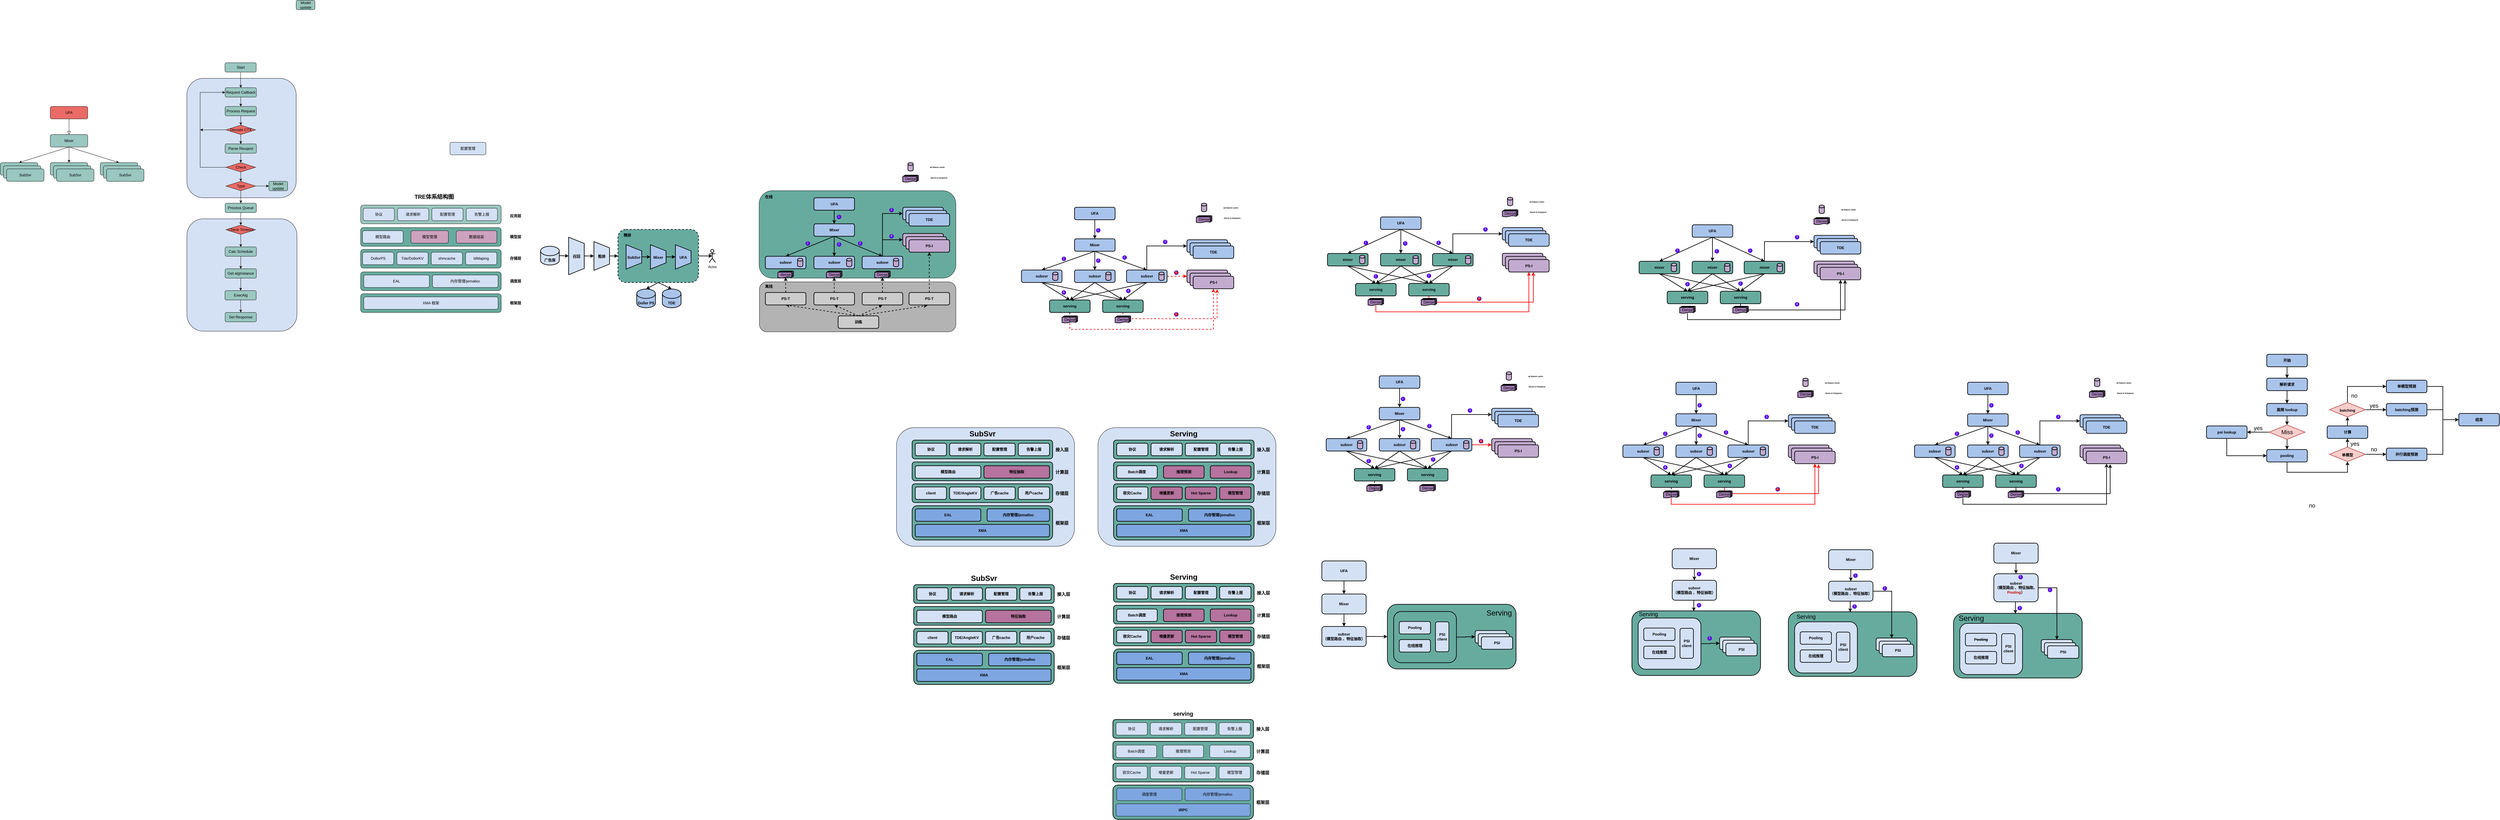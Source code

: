 <mxfile version="15.8.8" type="github">
  <diagram id="C5RBs43oDa-KdzZeNtuy" name="Page-1">
    <mxGraphModel dx="1117" dy="1023" grid="0" gridSize="10" guides="1" tooltips="1" connect="1" arrows="1" fold="1" page="0" pageScale="1" pageWidth="827" pageHeight="1169" background="none" math="0" shadow="0">
      <root>
        <mxCell id="WIyWlLk6GJQsqaUBKTNV-0" />
        <mxCell id="WIyWlLk6GJQsqaUBKTNV-1" parent="WIyWlLk6GJQsqaUBKTNV-0" />
        <mxCell id="ZC6G9wg8kEVkrqUh3elc-462" value="" style="rounded=1;whiteSpace=wrap;html=1;fillColor=#67AB9F;verticalAlign=middle;strokeWidth=2;" parent="WIyWlLk6GJQsqaUBKTNV-1" vertex="1">
          <mxGeometry x="4492" y="1735" width="412" height="207" as="geometry" />
        </mxCell>
        <mxCell id="ZC6G9wg8kEVkrqUh3elc-367" value="" style="rounded=1;whiteSpace=wrap;html=1;shadow=0;glass=0;sketch=0;fontSize=24;strokeWidth=1;fillColor=#D4E1F5;verticalAlign=middle;" parent="WIyWlLk6GJQsqaUBKTNV-1" vertex="1">
          <mxGeometry x="3565" y="1169" width="570" height="380" as="geometry" />
        </mxCell>
        <mxCell id="ZC6G9wg8kEVkrqUh3elc-341" value="" style="rounded=1;whiteSpace=wrap;html=1;shadow=0;glass=0;sketch=0;fontSize=14;fillColor=#B5739D;verticalAlign=middle;strokeWidth=2;" parent="WIyWlLk6GJQsqaUBKTNV-1" vertex="1">
          <mxGeometry x="3760" y="1285" width="300" height="50" as="geometry" />
        </mxCell>
        <mxCell id="ZC6G9wg8kEVkrqUh3elc-338" value="" style="rounded=1;whiteSpace=wrap;html=1;fillColor=#67AB9F;verticalAlign=middle;strokeWidth=2;" parent="WIyWlLk6GJQsqaUBKTNV-1" vertex="1">
          <mxGeometry x="3615" y="1209" width="450" height="60" as="geometry" />
        </mxCell>
        <mxCell id="ZC6G9wg8kEVkrqUh3elc-337" value="" style="rounded=1;whiteSpace=wrap;html=1;fillColor=#67AB9F;verticalAlign=middle;strokeWidth=2;" parent="WIyWlLk6GJQsqaUBKTNV-1" vertex="1">
          <mxGeometry x="3615" y="1279" width="450" height="60" as="geometry" />
        </mxCell>
        <mxCell id="ZC6G9wg8kEVkrqUh3elc-336" value="" style="rounded=1;whiteSpace=wrap;html=1;fillColor=#67AB9F;sketch=0;shadow=0;glass=0;verticalAlign=middle;strokeWidth=2;" parent="WIyWlLk6GJQsqaUBKTNV-1" vertex="1">
          <mxGeometry x="3615" y="1419" width="450" height="110" as="geometry" />
        </mxCell>
        <mxCell id="ZC6G9wg8kEVkrqUh3elc-165" value="" style="rounded=1;whiteSpace=wrap;html=1;fillColor=#67AB9F;" parent="WIyWlLk6GJQsqaUBKTNV-1" vertex="1">
          <mxGeometry x="2480" y="410" width="630" height="280" as="geometry" />
        </mxCell>
        <mxCell id="ZC6G9wg8kEVkrqUh3elc-158" value="" style="rounded=1;whiteSpace=wrap;html=1;fillColor=#B3B3B3;" parent="WIyWlLk6GJQsqaUBKTNV-1" vertex="1">
          <mxGeometry x="2481" y="702" width="629" height="160" as="geometry" />
        </mxCell>
        <mxCell id="ZC6G9wg8kEVkrqUh3elc-138" style="edgeStyle=none;rounded=0;orthogonalLoop=1;jettySize=auto;html=1;exitX=0.5;exitY=1;exitDx=0;exitDy=0;entryX=0.5;entryY=0;entryDx=0;entryDy=0;entryPerimeter=0;fontSize=12;fillColor=#9AC7BF;strokeWidth=2;" parent="WIyWlLk6GJQsqaUBKTNV-1" source="ZC6G9wg8kEVkrqUh3elc-127" target="ZC6G9wg8kEVkrqUh3elc-137" edge="1">
          <mxGeometry relative="1" as="geometry" />
        </mxCell>
        <mxCell id="ZC6G9wg8kEVkrqUh3elc-139" style="edgeStyle=none;rounded=0;orthogonalLoop=1;jettySize=auto;html=1;exitX=0.5;exitY=1;exitDx=0;exitDy=0;entryX=0.5;entryY=0;entryDx=0;entryDy=0;entryPerimeter=0;fontSize=12;fillColor=#9AC7BF;strokeWidth=2;" parent="WIyWlLk6GJQsqaUBKTNV-1" source="ZC6G9wg8kEVkrqUh3elc-127" target="ZC6G9wg8kEVkrqUh3elc-136" edge="1">
          <mxGeometry relative="1" as="geometry" />
        </mxCell>
        <mxCell id="ZC6G9wg8kEVkrqUh3elc-140" style="edgeStyle=none;rounded=0;orthogonalLoop=1;jettySize=auto;html=1;exitX=1;exitY=0.5;exitDx=0;exitDy=0;entryX=0.5;entryY=0.5;entryDx=0;entryDy=0;entryPerimeter=0;fontSize=12;fillColor=#9AC7BF;strokeWidth=2;" parent="WIyWlLk6GJQsqaUBKTNV-1" source="ZC6G9wg8kEVkrqUh3elc-127" target="ZC6G9wg8kEVkrqUh3elc-134" edge="1">
          <mxGeometry relative="1" as="geometry" />
        </mxCell>
        <mxCell id="ZC6G9wg8kEVkrqUh3elc-127" value="" style="rounded=1;whiteSpace=wrap;html=1;fontSize=12;fillColor=#67AB9F;dashed=1;strokeWidth=2;" parent="WIyWlLk6GJQsqaUBKTNV-1" vertex="1">
          <mxGeometry x="2028" y="534" width="258" height="170" as="geometry" />
        </mxCell>
        <mxCell id="ZC6G9wg8kEVkrqUh3elc-103" value="" style="rounded=1;whiteSpace=wrap;html=1;fillColor=#9AC7BF;" parent="WIyWlLk6GJQsqaUBKTNV-1" vertex="1">
          <mxGeometry x="1204" y="456" width="450" height="60" as="geometry" />
        </mxCell>
        <mxCell id="ZC6G9wg8kEVkrqUh3elc-102" value="" style="rounded=1;whiteSpace=wrap;html=1;fillColor=#67AB9F;" parent="WIyWlLk6GJQsqaUBKTNV-1" vertex="1">
          <mxGeometry x="1204" y="528" width="450" height="60" as="geometry" />
        </mxCell>
        <mxCell id="ZC6G9wg8kEVkrqUh3elc-101" value="" style="rounded=1;whiteSpace=wrap;html=1;fillColor=#67AB9F;" parent="WIyWlLk6GJQsqaUBKTNV-1" vertex="1">
          <mxGeometry x="1204" y="598" width="450" height="60" as="geometry" />
        </mxCell>
        <mxCell id="ZC6G9wg8kEVkrqUh3elc-100" value="" style="rounded=1;whiteSpace=wrap;html=1;fillColor=#67AB9F;" parent="WIyWlLk6GJQsqaUBKTNV-1" vertex="1">
          <mxGeometry x="1204" y="670" width="450" height="60" as="geometry" />
        </mxCell>
        <mxCell id="ZC6G9wg8kEVkrqUh3elc-99" value="" style="rounded=1;whiteSpace=wrap;html=1;fillColor=#67AB9F;" parent="WIyWlLk6GJQsqaUBKTNV-1" vertex="1">
          <mxGeometry x="1204" y="740" width="450" height="60" as="geometry" />
        </mxCell>
        <mxCell id="ZC6G9wg8kEVkrqUh3elc-70" value="" style="rounded=1;whiteSpace=wrap;html=1;fillColor=#D4E1F5;" parent="WIyWlLk6GJQsqaUBKTNV-1" vertex="1">
          <mxGeometry x="647.5" y="500" width="352.5" height="360" as="geometry" />
        </mxCell>
        <mxCell id="ZC6G9wg8kEVkrqUh3elc-55" value="" style="rounded=1;whiteSpace=wrap;html=1;fillColor=#D4E1F5;" parent="WIyWlLk6GJQsqaUBKTNV-1" vertex="1">
          <mxGeometry x="647.5" y="50" width="350" height="382.5" as="geometry" />
        </mxCell>
        <mxCell id="WIyWlLk6GJQsqaUBKTNV-2" value="" style="rounded=0;html=1;jettySize=auto;orthogonalLoop=1;fontSize=11;endArrow=block;endFill=0;endSize=8;strokeWidth=1;shadow=0;labelBackgroundColor=none;edgeStyle=orthogonalEdgeStyle;fillColor=#9AC7BF;" parent="WIyWlLk6GJQsqaUBKTNV-1" source="WIyWlLk6GJQsqaUBKTNV-3" edge="1">
          <mxGeometry relative="1" as="geometry">
            <mxPoint x="270" y="230" as="targetPoint" />
          </mxGeometry>
        </mxCell>
        <mxCell id="WIyWlLk6GJQsqaUBKTNV-3" value="UFA" style="rounded=1;whiteSpace=wrap;html=1;fontSize=12;glass=0;strokeWidth=1;shadow=0;fillColor=#EA6B66;" parent="WIyWlLk6GJQsqaUBKTNV-1" vertex="1">
          <mxGeometry x="210" y="140" width="120" height="40" as="geometry" />
        </mxCell>
        <mxCell id="ZC6G9wg8kEVkrqUh3elc-13" style="rounded=0;orthogonalLoop=1;jettySize=auto;html=1;exitX=0.5;exitY=1;exitDx=0;exitDy=0;entryX=0.5;entryY=0;entryDx=0;entryDy=0;fillColor=#9AC7BF;" parent="WIyWlLk6GJQsqaUBKTNV-1" source="WIyWlLk6GJQsqaUBKTNV-11" target="ZC6G9wg8kEVkrqUh3elc-1" edge="1">
          <mxGeometry relative="1" as="geometry" />
        </mxCell>
        <mxCell id="ZC6G9wg8kEVkrqUh3elc-14" style="edgeStyle=none;rounded=0;orthogonalLoop=1;jettySize=auto;html=1;exitX=0.5;exitY=1;exitDx=0;exitDy=0;entryX=0.5;entryY=0;entryDx=0;entryDy=0;fillColor=#9AC7BF;" parent="WIyWlLk6GJQsqaUBKTNV-1" source="WIyWlLk6GJQsqaUBKTNV-11" target="ZC6G9wg8kEVkrqUh3elc-4" edge="1">
          <mxGeometry relative="1" as="geometry" />
        </mxCell>
        <mxCell id="ZC6G9wg8kEVkrqUh3elc-15" style="edgeStyle=none;rounded=0;orthogonalLoop=1;jettySize=auto;html=1;exitX=0.5;exitY=1;exitDx=0;exitDy=0;entryX=0.5;entryY=0;entryDx=0;entryDy=0;fillColor=#9AC7BF;" parent="WIyWlLk6GJQsqaUBKTNV-1" source="WIyWlLk6GJQsqaUBKTNV-11" target="ZC6G9wg8kEVkrqUh3elc-7" edge="1">
          <mxGeometry relative="1" as="geometry" />
        </mxCell>
        <mxCell id="WIyWlLk6GJQsqaUBKTNV-11" value="Mixer" style="rounded=1;whiteSpace=wrap;html=1;fontSize=12;glass=0;strokeWidth=1;shadow=0;fillColor=#9AC7BF;" parent="WIyWlLk6GJQsqaUBKTNV-1" vertex="1">
          <mxGeometry x="210" y="230" width="120" height="40" as="geometry" />
        </mxCell>
        <mxCell id="ZC6G9wg8kEVkrqUh3elc-1" value="Mixer" style="rounded=1;whiteSpace=wrap;html=1;fontSize=12;glass=0;strokeWidth=1;shadow=0;fillColor=#9AC7BF;" parent="WIyWlLk6GJQsqaUBKTNV-1" vertex="1">
          <mxGeometry x="50" y="320" width="120" height="40" as="geometry" />
        </mxCell>
        <mxCell id="ZC6G9wg8kEVkrqUh3elc-2" value="Mixer" style="rounded=1;whiteSpace=wrap;html=1;fontSize=12;glass=0;strokeWidth=1;shadow=0;fillColor=#9AC7BF;" parent="WIyWlLk6GJQsqaUBKTNV-1" vertex="1">
          <mxGeometry x="60" y="330" width="120" height="40" as="geometry" />
        </mxCell>
        <mxCell id="ZC6G9wg8kEVkrqUh3elc-3" value="SubSvr" style="rounded=1;whiteSpace=wrap;html=1;fontSize=12;glass=0;strokeWidth=1;shadow=0;fillColor=#9AC7BF;" parent="WIyWlLk6GJQsqaUBKTNV-1" vertex="1">
          <mxGeometry x="70" y="340" width="120" height="40" as="geometry" />
        </mxCell>
        <mxCell id="ZC6G9wg8kEVkrqUh3elc-4" value="Mixer" style="rounded=1;whiteSpace=wrap;html=1;fontSize=12;glass=0;strokeWidth=1;shadow=0;fillColor=#9AC7BF;" parent="WIyWlLk6GJQsqaUBKTNV-1" vertex="1">
          <mxGeometry x="210" y="320" width="120" height="40" as="geometry" />
        </mxCell>
        <mxCell id="ZC6G9wg8kEVkrqUh3elc-5" value="Mixer" style="rounded=1;whiteSpace=wrap;html=1;fontSize=12;glass=0;strokeWidth=1;shadow=0;fillColor=#9AC7BF;" parent="WIyWlLk6GJQsqaUBKTNV-1" vertex="1">
          <mxGeometry x="220" y="330" width="120" height="40" as="geometry" />
        </mxCell>
        <mxCell id="ZC6G9wg8kEVkrqUh3elc-6" value="SubSvr" style="rounded=1;whiteSpace=wrap;html=1;fontSize=12;glass=0;strokeWidth=1;shadow=0;fillColor=#9AC7BF;" parent="WIyWlLk6GJQsqaUBKTNV-1" vertex="1">
          <mxGeometry x="230" y="340" width="120" height="40" as="geometry" />
        </mxCell>
        <mxCell id="ZC6G9wg8kEVkrqUh3elc-7" value="Mixer" style="rounded=1;whiteSpace=wrap;html=1;fontSize=12;glass=0;strokeWidth=1;shadow=0;fillColor=#9AC7BF;" parent="WIyWlLk6GJQsqaUBKTNV-1" vertex="1">
          <mxGeometry x="370" y="320" width="120" height="40" as="geometry" />
        </mxCell>
        <mxCell id="ZC6G9wg8kEVkrqUh3elc-8" value="Mixer" style="rounded=1;whiteSpace=wrap;html=1;fontSize=12;glass=0;strokeWidth=1;shadow=0;fillColor=#9AC7BF;" parent="WIyWlLk6GJQsqaUBKTNV-1" vertex="1">
          <mxGeometry x="380" y="330" width="120" height="40" as="geometry" />
        </mxCell>
        <mxCell id="ZC6G9wg8kEVkrqUh3elc-9" value="SubSvr" style="rounded=1;whiteSpace=wrap;html=1;fontSize=12;glass=0;strokeWidth=1;shadow=0;fillColor=#9AC7BF;" parent="WIyWlLk6GJQsqaUBKTNV-1" vertex="1">
          <mxGeometry x="390" y="340" width="120" height="40" as="geometry" />
        </mxCell>
        <mxCell id="ZC6G9wg8kEVkrqUh3elc-30" style="edgeStyle=none;rounded=0;orthogonalLoop=1;jettySize=auto;html=1;exitX=0.5;exitY=1;exitDx=0;exitDy=0;entryX=0.5;entryY=0;entryDx=0;entryDy=0;fillColor=#9AC7BF;" parent="WIyWlLk6GJQsqaUBKTNV-1" source="ZC6G9wg8kEVkrqUh3elc-16" target="ZC6G9wg8kEVkrqUh3elc-29" edge="1">
          <mxGeometry relative="1" as="geometry" />
        </mxCell>
        <mxCell id="ZC6G9wg8kEVkrqUh3elc-16" value="Process Request" style="rounded=1;whiteSpace=wrap;html=1;fontSize=12;glass=0;strokeWidth=1;shadow=0;fillColor=#9AC7BF;" parent="WIyWlLk6GJQsqaUBKTNV-1" vertex="1">
          <mxGeometry x="770" y="140" width="100" height="30" as="geometry" />
        </mxCell>
        <mxCell id="ZC6G9wg8kEVkrqUh3elc-47" style="edgeStyle=none;rounded=0;orthogonalLoop=1;jettySize=auto;html=1;exitX=0.5;exitY=1;exitDx=0;exitDy=0;entryX=0.5;entryY=0;entryDx=0;entryDy=0;fillColor=#9AC7BF;" parent="WIyWlLk6GJQsqaUBKTNV-1" source="ZC6G9wg8kEVkrqUh3elc-25" target="ZC6G9wg8kEVkrqUh3elc-16" edge="1">
          <mxGeometry relative="1" as="geometry" />
        </mxCell>
        <mxCell id="ZC6G9wg8kEVkrqUh3elc-25" value="Request Callback" style="rounded=1;whiteSpace=wrap;html=1;fontSize=12;glass=0;strokeWidth=1;shadow=0;fillColor=#9AC7BF;" parent="WIyWlLk6GJQsqaUBKTNV-1" vertex="1">
          <mxGeometry x="770" y="80" width="100" height="30" as="geometry" />
        </mxCell>
        <mxCell id="ZC6G9wg8kEVkrqUh3elc-34" style="edgeStyle=none;rounded=0;orthogonalLoop=1;jettySize=auto;html=1;exitX=0.5;exitY=1;exitDx=0;exitDy=0;entryX=0.5;entryY=0;entryDx=0;entryDy=0;fillColor=#9AC7BF;" parent="WIyWlLk6GJQsqaUBKTNV-1" source="ZC6G9wg8kEVkrqUh3elc-27" target="ZC6G9wg8kEVkrqUh3elc-33" edge="1">
          <mxGeometry relative="1" as="geometry" />
        </mxCell>
        <mxCell id="ZC6G9wg8kEVkrqUh3elc-27" value="Parse Reuqest" style="rounded=1;whiteSpace=wrap;html=1;fontSize=12;glass=0;strokeWidth=1;shadow=0;fillColor=#9AC7BF;" parent="WIyWlLk6GJQsqaUBKTNV-1" vertex="1">
          <mxGeometry x="770" y="260" width="100" height="30" as="geometry" />
        </mxCell>
        <mxCell id="ZC6G9wg8kEVkrqUh3elc-31" style="edgeStyle=none;rounded=0;orthogonalLoop=1;jettySize=auto;html=1;exitX=0.5;exitY=1;exitDx=0;exitDy=0;entryX=0.5;entryY=0;entryDx=0;entryDy=0;fillColor=#9AC7BF;" parent="WIyWlLk6GJQsqaUBKTNV-1" source="ZC6G9wg8kEVkrqUh3elc-29" target="ZC6G9wg8kEVkrqUh3elc-27" edge="1">
          <mxGeometry relative="1" as="geometry" />
        </mxCell>
        <mxCell id="ZC6G9wg8kEVkrqUh3elc-53" style="edgeStyle=orthogonalEdgeStyle;rounded=0;orthogonalLoop=1;jettySize=auto;html=1;exitX=0;exitY=0.5;exitDx=0;exitDy=0;fillColor=#9AC7BF;" parent="WIyWlLk6GJQsqaUBKTNV-1" source="ZC6G9wg8kEVkrqUh3elc-29" edge="1">
          <mxGeometry relative="1" as="geometry">
            <mxPoint x="690" y="215" as="targetPoint" />
          </mxGeometry>
        </mxCell>
        <mxCell id="ZC6G9wg8kEVkrqUh3elc-29" value="Decode CTX" style="rhombus;whiteSpace=wrap;html=1;fillColor=#EA6B66;" parent="WIyWlLk6GJQsqaUBKTNV-1" vertex="1">
          <mxGeometry x="772.5" y="200" width="95" height="30" as="geometry" />
        </mxCell>
        <mxCell id="ZC6G9wg8kEVkrqUh3elc-42" style="edgeStyle=none;rounded=0;orthogonalLoop=1;jettySize=auto;html=1;exitX=0.5;exitY=1;exitDx=0;exitDy=0;entryX=0.5;entryY=0;entryDx=0;entryDy=0;fillColor=#9AC7BF;" parent="WIyWlLk6GJQsqaUBKTNV-1" source="ZC6G9wg8kEVkrqUh3elc-33" target="ZC6G9wg8kEVkrqUh3elc-41" edge="1">
          <mxGeometry relative="1" as="geometry" />
        </mxCell>
        <mxCell id="ZC6G9wg8kEVkrqUh3elc-54" style="edgeStyle=orthogonalEdgeStyle;rounded=0;orthogonalLoop=1;jettySize=auto;html=1;exitX=0;exitY=0.5;exitDx=0;exitDy=0;entryX=0;entryY=0.5;entryDx=0;entryDy=0;fillColor=#9AC7BF;" parent="WIyWlLk6GJQsqaUBKTNV-1" source="ZC6G9wg8kEVkrqUh3elc-33" target="ZC6G9wg8kEVkrqUh3elc-25" edge="1">
          <mxGeometry relative="1" as="geometry">
            <Array as="points">
              <mxPoint x="690" y="335" />
              <mxPoint x="690" y="95" />
            </Array>
          </mxGeometry>
        </mxCell>
        <mxCell id="ZC6G9wg8kEVkrqUh3elc-33" value="Check" style="rhombus;whiteSpace=wrap;html=1;fillColor=#EA6B66;" parent="WIyWlLk6GJQsqaUBKTNV-1" vertex="1">
          <mxGeometry x="772.5" y="320" width="95" height="30" as="geometry" />
        </mxCell>
        <mxCell id="ZC6G9wg8kEVkrqUh3elc-43" style="edgeStyle=none;rounded=0;orthogonalLoop=1;jettySize=auto;html=1;exitX=1;exitY=0.5;exitDx=0;exitDy=0;fillColor=#9AC7BF;entryX=0;entryY=0.5;entryDx=0;entryDy=0;" parent="WIyWlLk6GJQsqaUBKTNV-1" source="ZC6G9wg8kEVkrqUh3elc-41" target="ZC6G9wg8kEVkrqUh3elc-44" edge="1">
          <mxGeometry relative="1" as="geometry">
            <mxPoint x="920" y="395" as="targetPoint" />
          </mxGeometry>
        </mxCell>
        <mxCell id="ZC6G9wg8kEVkrqUh3elc-46" style="edgeStyle=none;rounded=0;orthogonalLoop=1;jettySize=auto;html=1;exitX=0.5;exitY=1;exitDx=0;exitDy=0;entryX=0.5;entryY=0;entryDx=0;entryDy=0;fillColor=#9AC7BF;" parent="WIyWlLk6GJQsqaUBKTNV-1" source="ZC6G9wg8kEVkrqUh3elc-41" target="ZC6G9wg8kEVkrqUh3elc-45" edge="1">
          <mxGeometry relative="1" as="geometry" />
        </mxCell>
        <mxCell id="ZC6G9wg8kEVkrqUh3elc-41" value="Type" style="rhombus;whiteSpace=wrap;html=1;fillColor=#EA6B66;" parent="WIyWlLk6GJQsqaUBKTNV-1" vertex="1">
          <mxGeometry x="772.5" y="380" width="95" height="30" as="geometry" />
        </mxCell>
        <mxCell id="ZC6G9wg8kEVkrqUh3elc-44" value="Model update" style="rounded=1;whiteSpace=wrap;html=1;fontSize=12;glass=0;strokeWidth=1;shadow=0;fillColor=#9AC7BF;" parent="WIyWlLk6GJQsqaUBKTNV-1" vertex="1">
          <mxGeometry x="910" y="380" width="60" height="30" as="geometry" />
        </mxCell>
        <mxCell id="ZC6G9wg8kEVkrqUh3elc-58" style="edgeStyle=orthogonalEdgeStyle;rounded=0;orthogonalLoop=1;jettySize=auto;html=1;exitX=0.5;exitY=1;exitDx=0;exitDy=0;entryX=0.5;entryY=0;entryDx=0;entryDy=0;fillColor=#9AC7BF;" parent="WIyWlLk6GJQsqaUBKTNV-1" source="ZC6G9wg8kEVkrqUh3elc-45" target="ZC6G9wg8kEVkrqUh3elc-57" edge="1">
          <mxGeometry relative="1" as="geometry" />
        </mxCell>
        <mxCell id="ZC6G9wg8kEVkrqUh3elc-45" value="Process Queue" style="rounded=1;whiteSpace=wrap;html=1;fontSize=12;glass=0;strokeWidth=1;shadow=0;fillColor=#9AC7BF;" parent="WIyWlLk6GJQsqaUBKTNV-1" vertex="1">
          <mxGeometry x="770" y="450" width="100" height="30" as="geometry" />
        </mxCell>
        <mxCell id="ZC6G9wg8kEVkrqUh3elc-51" style="edgeStyle=orthogonalEdgeStyle;rounded=0;orthogonalLoop=1;jettySize=auto;html=1;exitX=0.5;exitY=1;exitDx=0;exitDy=0;entryX=0.5;entryY=0;entryDx=0;entryDy=0;fillColor=#9AC7BF;" parent="WIyWlLk6GJQsqaUBKTNV-1" source="ZC6G9wg8kEVkrqUh3elc-50" target="ZC6G9wg8kEVkrqUh3elc-25" edge="1">
          <mxGeometry relative="1" as="geometry" />
        </mxCell>
        <mxCell id="ZC6G9wg8kEVkrqUh3elc-50" value="Start" style="rounded=1;whiteSpace=wrap;html=1;fontSize=12;glass=0;strokeWidth=1;shadow=0;fillColor=#9AC7BF;" parent="WIyWlLk6GJQsqaUBKTNV-1" vertex="1">
          <mxGeometry x="769.5" width="100" height="30" as="geometry" />
        </mxCell>
        <mxCell id="ZC6G9wg8kEVkrqUh3elc-61" style="edgeStyle=orthogonalEdgeStyle;rounded=0;orthogonalLoop=1;jettySize=auto;html=1;exitX=0.5;exitY=1;exitDx=0;exitDy=0;entryX=0.5;entryY=0;entryDx=0;entryDy=0;fillColor=#9AC7BF;" parent="WIyWlLk6GJQsqaUBKTNV-1" source="ZC6G9wg8kEVkrqUh3elc-57" target="ZC6G9wg8kEVkrqUh3elc-60" edge="1">
          <mxGeometry relative="1" as="geometry" />
        </mxCell>
        <mxCell id="ZC6G9wg8kEVkrqUh3elc-57" value="Check Timeout" style="rhombus;whiteSpace=wrap;html=1;fillColor=#EA6B66;" parent="WIyWlLk6GJQsqaUBKTNV-1" vertex="1">
          <mxGeometry x="772.5" y="520" width="95" height="30" as="geometry" />
        </mxCell>
        <mxCell id="ZC6G9wg8kEVkrqUh3elc-59" value="Model update" style="rounded=1;whiteSpace=wrap;html=1;fontSize=12;glass=0;strokeWidth=1;shadow=0;fillColor=#9AC7BF;" parent="WIyWlLk6GJQsqaUBKTNV-1" vertex="1">
          <mxGeometry x="997.5" y="-200" width="60" height="30" as="geometry" />
        </mxCell>
        <mxCell id="ZC6G9wg8kEVkrqUh3elc-63" style="edgeStyle=orthogonalEdgeStyle;rounded=0;orthogonalLoop=1;jettySize=auto;html=1;exitX=0.5;exitY=1;exitDx=0;exitDy=0;entryX=0.5;entryY=0;entryDx=0;entryDy=0;fillColor=#9AC7BF;" parent="WIyWlLk6GJQsqaUBKTNV-1" source="ZC6G9wg8kEVkrqUh3elc-60" target="ZC6G9wg8kEVkrqUh3elc-62" edge="1">
          <mxGeometry relative="1" as="geometry" />
        </mxCell>
        <mxCell id="ZC6G9wg8kEVkrqUh3elc-60" value="Calc Schedule" style="rounded=1;whiteSpace=wrap;html=1;fontSize=12;glass=0;strokeWidth=1;shadow=0;fillColor=#9AC7BF;" parent="WIyWlLk6GJQsqaUBKTNV-1" vertex="1">
          <mxGeometry x="770" y="590" width="100" height="30" as="geometry" />
        </mxCell>
        <mxCell id="ZC6G9wg8kEVkrqUh3elc-66" style="edgeStyle=orthogonalEdgeStyle;rounded=0;orthogonalLoop=1;jettySize=auto;html=1;exitX=0.5;exitY=1;exitDx=0;exitDy=0;entryX=0.5;entryY=0;entryDx=0;entryDy=0;fillColor=#9AC7BF;" parent="WIyWlLk6GJQsqaUBKTNV-1" source="ZC6G9wg8kEVkrqUh3elc-62" target="ZC6G9wg8kEVkrqUh3elc-65" edge="1">
          <mxGeometry relative="1" as="geometry" />
        </mxCell>
        <mxCell id="ZC6G9wg8kEVkrqUh3elc-62" value="Get&amp;nbsp;algInstance" style="rounded=1;whiteSpace=wrap;html=1;fontSize=12;glass=0;strokeWidth=1;shadow=0;fillColor=#9AC7BF;" parent="WIyWlLk6GJQsqaUBKTNV-1" vertex="1">
          <mxGeometry x="770" y="660" width="100" height="30" as="geometry" />
        </mxCell>
        <mxCell id="ZC6G9wg8kEVkrqUh3elc-68" style="edgeStyle=orthogonalEdgeStyle;rounded=0;orthogonalLoop=1;jettySize=auto;html=1;exitX=0.5;exitY=1;exitDx=0;exitDy=0;entryX=0.5;entryY=0;entryDx=0;entryDy=0;fillColor=#9AC7BF;" parent="WIyWlLk6GJQsqaUBKTNV-1" source="ZC6G9wg8kEVkrqUh3elc-65" target="ZC6G9wg8kEVkrqUh3elc-67" edge="1">
          <mxGeometry relative="1" as="geometry" />
        </mxCell>
        <mxCell id="ZC6G9wg8kEVkrqUh3elc-65" value="ExecAlg" style="rounded=1;whiteSpace=wrap;html=1;fontSize=12;glass=0;strokeWidth=1;shadow=0;fillColor=#9AC7BF;" parent="WIyWlLk6GJQsqaUBKTNV-1" vertex="1">
          <mxGeometry x="769.5" y="730" width="100" height="30" as="geometry" />
        </mxCell>
        <mxCell id="ZC6G9wg8kEVkrqUh3elc-67" value="Set Response" style="rounded=1;whiteSpace=wrap;html=1;fontSize=12;glass=0;strokeWidth=1;shadow=0;fillColor=#9AC7BF;" parent="WIyWlLk6GJQsqaUBKTNV-1" vertex="1">
          <mxGeometry x="770" y="800" width="100" height="30" as="geometry" />
        </mxCell>
        <mxCell id="ZC6G9wg8kEVkrqUh3elc-74" value="DollorPS" style="rounded=1;whiteSpace=wrap;html=1;fillColor=#D4E1F5;" parent="WIyWlLk6GJQsqaUBKTNV-1" vertex="1">
          <mxGeometry x="1210" y="607" width="100" height="40" as="geometry" />
        </mxCell>
        <mxCell id="ZC6G9wg8kEVkrqUh3elc-79" value="配置管理" style="rounded=1;whiteSpace=wrap;html=1;fillColor=#D4E1F5;" parent="WIyWlLk6GJQsqaUBKTNV-1" vertex="1">
          <mxGeometry x="1490" y="255" width="115" height="40" as="geometry" />
        </mxCell>
        <mxCell id="ZC6G9wg8kEVkrqUh3elc-80" value="XMA 框架" style="rounded=1;whiteSpace=wrap;html=1;fillColor=#D4E1F5;" parent="WIyWlLk6GJQsqaUBKTNV-1" vertex="1">
          <mxGeometry x="1214" y="750" width="430" height="40" as="geometry" />
        </mxCell>
        <mxCell id="ZC6G9wg8kEVkrqUh3elc-82" value="Tde/DollorKV" style="rounded=1;whiteSpace=wrap;html=1;fillColor=#D4E1F5;" parent="WIyWlLk6GJQsqaUBKTNV-1" vertex="1">
          <mxGeometry x="1320" y="607" width="100" height="40" as="geometry" />
        </mxCell>
        <mxCell id="ZC6G9wg8kEVkrqUh3elc-83" value="shmcache" style="rounded=1;whiteSpace=wrap;html=1;fillColor=#D4E1F5;" parent="WIyWlLk6GJQsqaUBKTNV-1" vertex="1">
          <mxGeometry x="1430" y="607" width="100" height="40" as="geometry" />
        </mxCell>
        <mxCell id="ZC6G9wg8kEVkrqUh3elc-84" value="IdMaping" style="rounded=1;whiteSpace=wrap;html=1;fillColor=#D4E1F5;" parent="WIyWlLk6GJQsqaUBKTNV-1" vertex="1">
          <mxGeometry x="1540" y="607" width="100" height="40" as="geometry" />
        </mxCell>
        <mxCell id="ZC6G9wg8kEVkrqUh3elc-88" value="模型路由" style="rounded=1;whiteSpace=wrap;html=1;fillColor=#D4E1F5;" parent="WIyWlLk6GJQsqaUBKTNV-1" vertex="1">
          <mxGeometry x="1210" y="538" width="130" height="40" as="geometry" />
        </mxCell>
        <mxCell id="ZC6G9wg8kEVkrqUh3elc-89" value="EAL" style="rounded=1;whiteSpace=wrap;html=1;fillColor=#D4E1F5;" parent="WIyWlLk6GJQsqaUBKTNV-1" vertex="1">
          <mxGeometry x="1214" y="680" width="210" height="40" as="geometry" />
        </mxCell>
        <mxCell id="ZC6G9wg8kEVkrqUh3elc-90" value="模型管理" style="rounded=1;whiteSpace=wrap;html=1;fillColor=#CDA2BE;" parent="WIyWlLk6GJQsqaUBKTNV-1" vertex="1">
          <mxGeometry x="1365" y="538" width="120" height="40" as="geometry" />
        </mxCell>
        <mxCell id="ZC6G9wg8kEVkrqUh3elc-91" value="内存管理/jemalloc" style="rounded=1;whiteSpace=wrap;html=1;fillColor=#D4E1F5;" parent="WIyWlLk6GJQsqaUBKTNV-1" vertex="1">
          <mxGeometry x="1434" y="680" width="210" height="40" as="geometry" />
        </mxCell>
        <mxCell id="ZC6G9wg8kEVkrqUh3elc-93" value="数据组装" style="rounded=1;whiteSpace=wrap;html=1;fillColor=#CDA2BE;" parent="WIyWlLk6GJQsqaUBKTNV-1" vertex="1">
          <mxGeometry x="1510" y="538" width="130" height="40" as="geometry" />
        </mxCell>
        <mxCell id="ZC6G9wg8kEVkrqUh3elc-114" style="edgeStyle=orthogonalEdgeStyle;rounded=0;orthogonalLoop=1;jettySize=auto;html=1;exitX=0.5;exitY=1;exitDx=0;exitDy=0;entryX=0.5;entryY=0;entryDx=0;entryDy=0;fontSize=18;fillColor=#9AC7BF;strokeWidth=2;" parent="WIyWlLk6GJQsqaUBKTNV-1" source="ZC6G9wg8kEVkrqUh3elc-94" target="ZC6G9wg8kEVkrqUh3elc-110" edge="1">
          <mxGeometry relative="1" as="geometry" />
        </mxCell>
        <mxCell id="ZC6G9wg8kEVkrqUh3elc-94" value="UFA" style="rounded=1;whiteSpace=wrap;html=1;fillColor=#9AC7BF;strokeWidth=2;" parent="WIyWlLk6GJQsqaUBKTNV-1" vertex="1">
          <mxGeometry x="2655.5" y="432.5" width="130" height="40" as="geometry" />
        </mxCell>
        <mxCell id="ZC6G9wg8kEVkrqUh3elc-95" value="协议" style="rounded=1;whiteSpace=wrap;html=1;fillColor=#D4E1F5;" parent="WIyWlLk6GJQsqaUBKTNV-1" vertex="1">
          <mxGeometry x="1212" y="466" width="100" height="40" as="geometry" />
        </mxCell>
        <mxCell id="ZC6G9wg8kEVkrqUh3elc-96" value="请求解析" style="rounded=1;whiteSpace=wrap;html=1;fillColor=#D4E1F5;" parent="WIyWlLk6GJQsqaUBKTNV-1" vertex="1">
          <mxGeometry x="1322" y="466" width="100" height="40" as="geometry" />
        </mxCell>
        <mxCell id="ZC6G9wg8kEVkrqUh3elc-97" value="配置管理" style="rounded=1;whiteSpace=wrap;html=1;fillColor=#D4E1F5;" parent="WIyWlLk6GJQsqaUBKTNV-1" vertex="1">
          <mxGeometry x="1432" y="466" width="100" height="40" as="geometry" />
        </mxCell>
        <mxCell id="ZC6G9wg8kEVkrqUh3elc-98" value="告警上报" style="rounded=1;whiteSpace=wrap;html=1;fillColor=#D4E1F5;" parent="WIyWlLk6GJQsqaUBKTNV-1" vertex="1">
          <mxGeometry x="1542" y="466" width="100" height="40" as="geometry" />
        </mxCell>
        <mxCell id="ZC6G9wg8kEVkrqUh3elc-104" value="存储层" style="text;html=1;strokeColor=none;fillColor=none;align=center;verticalAlign=middle;whiteSpace=wrap;rounded=0;fontStyle=1" parent="WIyWlLk6GJQsqaUBKTNV-1" vertex="1">
          <mxGeometry x="1670" y="612" width="60" height="30" as="geometry" />
        </mxCell>
        <mxCell id="ZC6G9wg8kEVkrqUh3elc-105" value="框架层" style="text;html=1;strokeColor=none;fillColor=none;align=center;verticalAlign=middle;whiteSpace=wrap;rounded=0;fontStyle=1" parent="WIyWlLk6GJQsqaUBKTNV-1" vertex="1">
          <mxGeometry x="1670" y="755" width="60" height="30" as="geometry" />
        </mxCell>
        <mxCell id="ZC6G9wg8kEVkrqUh3elc-106" value="调度层" style="text;html=1;strokeColor=none;fillColor=none;align=center;verticalAlign=middle;whiteSpace=wrap;rounded=0;fontStyle=1" parent="WIyWlLk6GJQsqaUBKTNV-1" vertex="1">
          <mxGeometry x="1670" y="685" width="60" height="30" as="geometry" />
        </mxCell>
        <mxCell id="ZC6G9wg8kEVkrqUh3elc-107" value="模型层" style="text;html=1;strokeColor=none;fillColor=none;align=center;verticalAlign=middle;whiteSpace=wrap;rounded=0;fontStyle=1" parent="WIyWlLk6GJQsqaUBKTNV-1" vertex="1">
          <mxGeometry x="1670" y="543" width="60" height="30" as="geometry" />
        </mxCell>
        <mxCell id="ZC6G9wg8kEVkrqUh3elc-108" value="应用层" style="text;html=1;strokeColor=none;fillColor=none;align=center;verticalAlign=middle;whiteSpace=wrap;rounded=0;fontStyle=1" parent="WIyWlLk6GJQsqaUBKTNV-1" vertex="1">
          <mxGeometry x="1670" y="476" width="60" height="30" as="geometry" />
        </mxCell>
        <mxCell id="ZC6G9wg8kEVkrqUh3elc-109" value="&lt;font style=&quot;font-size: 18px&quot;&gt;TRE体系结构图&lt;/font&gt;" style="text;html=1;strokeColor=none;fillColor=none;align=center;verticalAlign=middle;whiteSpace=wrap;rounded=0;fontStyle=1" parent="WIyWlLk6GJQsqaUBKTNV-1" vertex="1">
          <mxGeometry x="1339" y="410" width="201" height="40" as="geometry" />
        </mxCell>
        <mxCell id="ZC6G9wg8kEVkrqUh3elc-115" style="rounded=0;orthogonalLoop=1;jettySize=auto;html=1;exitX=0.5;exitY=1;exitDx=0;exitDy=0;entryX=0.5;entryY=0;entryDx=0;entryDy=0;fontSize=18;fillColor=#9AC7BF;strokeWidth=2;" parent="WIyWlLk6GJQsqaUBKTNV-1" source="ZC6G9wg8kEVkrqUh3elc-110" target="ZC6G9wg8kEVkrqUh3elc-111" edge="1">
          <mxGeometry relative="1" as="geometry" />
        </mxCell>
        <mxCell id="ZC6G9wg8kEVkrqUh3elc-116" style="edgeStyle=none;rounded=0;orthogonalLoop=1;jettySize=auto;html=1;exitX=0.5;exitY=1;exitDx=0;exitDy=0;entryX=0.5;entryY=0;entryDx=0;entryDy=0;fontSize=18;fillColor=#9AC7BF;strokeWidth=2;" parent="WIyWlLk6GJQsqaUBKTNV-1" source="ZC6G9wg8kEVkrqUh3elc-110" target="ZC6G9wg8kEVkrqUh3elc-112" edge="1">
          <mxGeometry relative="1" as="geometry" />
        </mxCell>
        <mxCell id="ZC6G9wg8kEVkrqUh3elc-117" style="edgeStyle=none;rounded=0;orthogonalLoop=1;jettySize=auto;html=1;exitX=0.5;exitY=1;exitDx=0;exitDy=0;entryX=0.5;entryY=0;entryDx=0;entryDy=0;fontSize=18;fillColor=#9AC7BF;strokeWidth=2;" parent="WIyWlLk6GJQsqaUBKTNV-1" source="ZC6G9wg8kEVkrqUh3elc-110" target="ZC6G9wg8kEVkrqUh3elc-113" edge="1">
          <mxGeometry relative="1" as="geometry" />
        </mxCell>
        <mxCell id="ZC6G9wg8kEVkrqUh3elc-110" value="Mixer" style="rounded=1;whiteSpace=wrap;html=1;fillColor=#9AC7BF;strokeWidth=2;" parent="WIyWlLk6GJQsqaUBKTNV-1" vertex="1">
          <mxGeometry x="2655.5" y="516" width="130" height="40" as="geometry" />
        </mxCell>
        <mxCell id="ZC6G9wg8kEVkrqUh3elc-111" value="&lt;b&gt;subsvr&lt;/b&gt;" style="rounded=1;whiteSpace=wrap;html=1;fillColor=#A9C4EB;strokeWidth=2;" parent="WIyWlLk6GJQsqaUBKTNV-1" vertex="1">
          <mxGeometry x="2500" y="620" width="130" height="40" as="geometry" />
        </mxCell>
        <mxCell id="ZC6G9wg8kEVkrqUh3elc-112" value="&lt;b&gt;subsvr&lt;/b&gt;" style="rounded=1;whiteSpace=wrap;html=1;fillColor=#A9C4EB;strokeWidth=2;" parent="WIyWlLk6GJQsqaUBKTNV-1" vertex="1">
          <mxGeometry x="2655.5" y="620" width="130" height="40" as="geometry" />
        </mxCell>
        <mxCell id="ZC6G9wg8kEVkrqUh3elc-201" style="edgeStyle=orthogonalEdgeStyle;rounded=0;orthogonalLoop=1;jettySize=auto;html=1;exitX=0.5;exitY=0;exitDx=0;exitDy=0;entryX=0;entryY=0.5;entryDx=0;entryDy=0;fontSize=6;fillColor=#9AC7BF;strokeWidth=2;" parent="WIyWlLk6GJQsqaUBKTNV-1" source="ZC6G9wg8kEVkrqUh3elc-113" target="ZC6G9wg8kEVkrqUh3elc-145" edge="1">
          <mxGeometry relative="1" as="geometry" />
        </mxCell>
        <mxCell id="ZC6G9wg8kEVkrqUh3elc-202" style="edgeStyle=orthogonalEdgeStyle;rounded=0;orthogonalLoop=1;jettySize=auto;html=1;exitX=0.5;exitY=0;exitDx=0;exitDy=0;entryX=0;entryY=0.5;entryDx=0;entryDy=0;fontSize=6;fillColor=#9AC7BF;strokeWidth=2;" parent="WIyWlLk6GJQsqaUBKTNV-1" source="ZC6G9wg8kEVkrqUh3elc-113" target="ZC6G9wg8kEVkrqUh3elc-146" edge="1">
          <mxGeometry relative="1" as="geometry" />
        </mxCell>
        <mxCell id="ZC6G9wg8kEVkrqUh3elc-113" value="&lt;b&gt;subsvr&lt;/b&gt;" style="rounded=1;whiteSpace=wrap;html=1;fillColor=#A9C4EB;strokeWidth=2;" parent="WIyWlLk6GJQsqaUBKTNV-1" vertex="1">
          <mxGeometry x="2810" y="620" width="130" height="40" as="geometry" />
        </mxCell>
        <mxCell id="ZC6G9wg8kEVkrqUh3elc-126" style="edgeStyle=none;rounded=0;orthogonalLoop=1;jettySize=auto;html=1;exitX=0.5;exitY=0;exitDx=0;exitDy=0;entryX=0.5;entryY=1;entryDx=0;entryDy=0;fontSize=18;fillColor=#9AC7BF;strokeWidth=2;" parent="WIyWlLk6GJQsqaUBKTNV-1" source="ZC6G9wg8kEVkrqUh3elc-118" target="ZC6G9wg8kEVkrqUh3elc-119" edge="1">
          <mxGeometry relative="1" as="geometry" />
        </mxCell>
        <mxCell id="ZC6G9wg8kEVkrqUh3elc-118" value="&lt;font style=&quot;font-size: 12px&quot;&gt;&lt;b&gt;召回&lt;/b&gt;&lt;/font&gt;" style="shape=trapezoid;perimeter=trapezoidPerimeter;whiteSpace=wrap;html=1;fixedSize=1;fontSize=18;fillColor=#D4E1F5;rotation=90;horizontal=0;strokeWidth=2;" parent="WIyWlLk6GJQsqaUBKTNV-1" vertex="1">
          <mxGeometry x="1835" y="594" width="120" height="50" as="geometry" />
        </mxCell>
        <mxCell id="ZC6G9wg8kEVkrqUh3elc-129" style="edgeStyle=none;rounded=0;orthogonalLoop=1;jettySize=auto;html=1;exitX=0.5;exitY=0;exitDx=0;exitDy=0;fontSize=12;fillColor=#9AC7BF;strokeWidth=2;" parent="WIyWlLk6GJQsqaUBKTNV-1" source="ZC6G9wg8kEVkrqUh3elc-119" target="ZC6G9wg8kEVkrqUh3elc-127" edge="1">
          <mxGeometry relative="1" as="geometry" />
        </mxCell>
        <mxCell id="ZC6G9wg8kEVkrqUh3elc-119" value="&lt;font style=&quot;font-size: 12px&quot;&gt;&lt;b&gt;粗排&lt;/b&gt;&lt;/font&gt;" style="shape=trapezoid;perimeter=trapezoidPerimeter;whiteSpace=wrap;html=1;fixedSize=1;fontSize=18;fillColor=#D4E1F5;rotation=90;horizontal=0;strokeWidth=2;" parent="WIyWlLk6GJQsqaUBKTNV-1" vertex="1">
          <mxGeometry x="1930" y="594" width="92" height="50" as="geometry" />
        </mxCell>
        <mxCell id="ZC6G9wg8kEVkrqUh3elc-130" style="edgeStyle=none;rounded=0;orthogonalLoop=1;jettySize=auto;html=1;exitX=0.5;exitY=0;exitDx=0;exitDy=0;fontSize=12;fillColor=#9AC7BF;strokeWidth=2;" parent="WIyWlLk6GJQsqaUBKTNV-1" source="ZC6G9wg8kEVkrqUh3elc-120" target="ZC6G9wg8kEVkrqUh3elc-123" edge="1">
          <mxGeometry relative="1" as="geometry" />
        </mxCell>
        <mxCell id="ZC6G9wg8kEVkrqUh3elc-120" value="&lt;font style=&quot;font-size: 12px&quot;&gt;&lt;b&gt;SubSvr&lt;/b&gt;&lt;/font&gt;" style="shape=trapezoid;perimeter=trapezoidPerimeter;whiteSpace=wrap;html=1;fixedSize=1;fontSize=18;fillColor=#A9C4EB;rotation=90;horizontal=0;strokeWidth=2;" parent="WIyWlLk6GJQsqaUBKTNV-1" vertex="1">
          <mxGeometry x="2040" y="597" width="78" height="50" as="geometry" />
        </mxCell>
        <mxCell id="ZC6G9wg8kEVkrqUh3elc-125" style="edgeStyle=none;rounded=0;orthogonalLoop=1;jettySize=auto;html=1;exitX=1;exitY=0.5;exitDx=0;exitDy=0;exitPerimeter=0;entryX=0.5;entryY=1;entryDx=0;entryDy=0;fontSize=18;fillColor=#9AC7BF;strokeWidth=2;" parent="WIyWlLk6GJQsqaUBKTNV-1" source="ZC6G9wg8kEVkrqUh3elc-121" target="ZC6G9wg8kEVkrqUh3elc-118" edge="1">
          <mxGeometry relative="1" as="geometry" />
        </mxCell>
        <mxCell id="ZC6G9wg8kEVkrqUh3elc-121" value="&lt;font style=&quot;font-size: 12px&quot;&gt;&lt;b&gt;广告库&lt;/b&gt;&lt;/font&gt;" style="shape=cylinder3;whiteSpace=wrap;html=1;boundedLbl=1;backgroundOutline=1;size=15;fontSize=18;fillColor=#D4E1F5;strokeWidth=2;" parent="WIyWlLk6GJQsqaUBKTNV-1" vertex="1">
          <mxGeometry x="1780" y="588" width="60" height="60" as="geometry" />
        </mxCell>
        <mxCell id="ZC6G9wg8kEVkrqUh3elc-133" style="edgeStyle=none;rounded=0;orthogonalLoop=1;jettySize=auto;html=1;exitX=0.5;exitY=0;exitDx=0;exitDy=0;entryX=0.5;entryY=1;entryDx=0;entryDy=0;fontSize=12;fillColor=#9AC7BF;strokeWidth=2;" parent="WIyWlLk6GJQsqaUBKTNV-1" source="ZC6G9wg8kEVkrqUh3elc-123" target="ZC6G9wg8kEVkrqUh3elc-124" edge="1">
          <mxGeometry relative="1" as="geometry" />
        </mxCell>
        <mxCell id="ZC6G9wg8kEVkrqUh3elc-123" value="&lt;font style=&quot;font-size: 12px&quot;&gt;&lt;b&gt;Mixer&lt;/b&gt;&lt;/font&gt;" style="shape=trapezoid;perimeter=trapezoidPerimeter;whiteSpace=wrap;html=1;fixedSize=1;fontSize=18;fillColor=#A9C4EB;rotation=90;horizontal=0;strokeWidth=2;" parent="WIyWlLk6GJQsqaUBKTNV-1" vertex="1">
          <mxGeometry x="2118" y="597" width="78" height="50" as="geometry" />
        </mxCell>
        <mxCell id="ZC6G9wg8kEVkrqUh3elc-124" value="&lt;font style=&quot;font-size: 12px&quot;&gt;&lt;b&gt;UFA&lt;/b&gt;&lt;/font&gt;" style="shape=trapezoid;perimeter=trapezoidPerimeter;whiteSpace=wrap;html=1;fixedSize=1;fontSize=18;fillColor=#A9C4EB;rotation=90;verticalAlign=middle;align=center;horizontal=0;strokeWidth=2;" parent="WIyWlLk6GJQsqaUBKTNV-1" vertex="1">
          <mxGeometry x="2198" y="597" width="78" height="50" as="geometry" />
        </mxCell>
        <mxCell id="ZC6G9wg8kEVkrqUh3elc-128" value="精排" style="text;html=1;strokeColor=none;fillColor=none;align=center;verticalAlign=middle;whiteSpace=wrap;rounded=0;fontStyle=1;strokeWidth=2;" parent="WIyWlLk6GJQsqaUBKTNV-1" vertex="1">
          <mxGeometry x="2028" y="538" width="60" height="30" as="geometry" />
        </mxCell>
        <mxCell id="ZC6G9wg8kEVkrqUh3elc-134" value="Actor" style="shape=umlActor;verticalLabelPosition=bottom;verticalAlign=top;html=1;outlineConnect=0;rounded=1;fillColor=none;strokeWidth=2;" parent="WIyWlLk6GJQsqaUBKTNV-1" vertex="1">
          <mxGeometry x="2320" y="598" width="20" height="42" as="geometry" />
        </mxCell>
        <mxCell id="ZC6G9wg8kEVkrqUh3elc-136" value="&lt;span style=&quot;font-size: 12px&quot;&gt;TDE&lt;/span&gt;" style="shape=cylinder3;whiteSpace=wrap;html=1;boundedLbl=1;backgroundOutline=1;size=15;fontSize=18;fillColor=#A9C4EB;fontStyle=1;strokeWidth=2;" parent="WIyWlLk6GJQsqaUBKTNV-1" vertex="1">
          <mxGeometry x="2170" y="725" width="60" height="60" as="geometry" />
        </mxCell>
        <mxCell id="ZC6G9wg8kEVkrqUh3elc-137" value="&lt;span style=&quot;font-size: 12px&quot;&gt;&lt;b&gt;Doller PS&lt;/b&gt;&lt;/span&gt;" style="shape=cylinder3;whiteSpace=wrap;html=1;boundedLbl=1;backgroundOutline=1;size=15;fontSize=18;fillColor=#A9C4EB;strokeWidth=2;" parent="WIyWlLk6GJQsqaUBKTNV-1" vertex="1">
          <mxGeometry x="2088" y="725" width="60" height="60" as="geometry" />
        </mxCell>
        <mxCell id="ZC6G9wg8kEVkrqUh3elc-152" style="edgeStyle=none;rounded=0;orthogonalLoop=1;jettySize=auto;html=1;exitX=0.5;exitY=0;exitDx=0;exitDy=0;entryX=0.454;entryY=1.038;entryDx=0;entryDy=0;entryPerimeter=0;fontSize=12;fillColor=#9AC7BF;dashed=1;strokeWidth=2;" parent="WIyWlLk6GJQsqaUBKTNV-1" source="ZC6G9wg8kEVkrqUh3elc-141" target="ZC6G9wg8kEVkrqUh3elc-144" edge="1">
          <mxGeometry relative="1" as="geometry" />
        </mxCell>
        <mxCell id="ZC6G9wg8kEVkrqUh3elc-153" style="edgeStyle=none;rounded=0;orthogonalLoop=1;jettySize=auto;html=1;exitX=0.5;exitY=0;exitDx=0;exitDy=0;entryX=0.5;entryY=1;entryDx=0;entryDy=0;fontSize=12;fillColor=#9AC7BF;dashed=1;strokeWidth=2;" parent="WIyWlLk6GJQsqaUBKTNV-1" source="ZC6G9wg8kEVkrqUh3elc-141" target="ZC6G9wg8kEVkrqUh3elc-143" edge="1">
          <mxGeometry relative="1" as="geometry" />
        </mxCell>
        <mxCell id="ZC6G9wg8kEVkrqUh3elc-154" style="edgeStyle=none;rounded=0;orthogonalLoop=1;jettySize=auto;html=1;exitX=0.5;exitY=0;exitDx=0;exitDy=0;entryX=0.5;entryY=1;entryDx=0;entryDy=0;fontSize=12;fillColor=#9AC7BF;dashed=1;strokeWidth=2;" parent="WIyWlLk6GJQsqaUBKTNV-1" source="ZC6G9wg8kEVkrqUh3elc-141" target="ZC6G9wg8kEVkrqUh3elc-142" edge="1">
          <mxGeometry relative="1" as="geometry" />
        </mxCell>
        <mxCell id="ZC6G9wg8kEVkrqUh3elc-167" style="edgeStyle=none;rounded=0;orthogonalLoop=1;jettySize=auto;html=1;exitX=0.5;exitY=0;exitDx=0;exitDy=0;entryX=0.5;entryY=1;entryDx=0;entryDy=0;fontSize=12;fillColor=#9AC7BF;dashed=1;strokeWidth=2;" parent="WIyWlLk6GJQsqaUBKTNV-1" source="ZC6G9wg8kEVkrqUh3elc-141" target="ZC6G9wg8kEVkrqUh3elc-166" edge="1">
          <mxGeometry relative="1" as="geometry" />
        </mxCell>
        <mxCell id="ZC6G9wg8kEVkrqUh3elc-141" value="&lt;b&gt;训练&lt;/b&gt;" style="rounded=1;whiteSpace=wrap;html=1;fillColor=#CCCCCC;strokeWidth=2;" parent="WIyWlLk6GJQsqaUBKTNV-1" vertex="1">
          <mxGeometry x="2733" y="811" width="130" height="40" as="geometry" />
        </mxCell>
        <mxCell id="ZC6G9wg8kEVkrqUh3elc-181" style="edgeStyle=none;rounded=0;orthogonalLoop=1;jettySize=auto;html=1;exitX=0.5;exitY=0;exitDx=0;exitDy=0;entryX=0.5;entryY=0.88;entryDx=0;entryDy=0;entryPerimeter=0;dashed=1;fontSize=12;fillColor=#9AC7BF;strokeWidth=2;" parent="WIyWlLk6GJQsqaUBKTNV-1" source="ZC6G9wg8kEVkrqUh3elc-142" target="ZC6G9wg8kEVkrqUh3elc-178" edge="1">
          <mxGeometry relative="1" as="geometry" />
        </mxCell>
        <mxCell id="ZC6G9wg8kEVkrqUh3elc-142" value="&lt;b&gt;PS-T&lt;/b&gt;" style="rounded=1;whiteSpace=wrap;html=1;fillColor=#CCCCCC;strokeWidth=2;" parent="WIyWlLk6GJQsqaUBKTNV-1" vertex="1">
          <mxGeometry x="2500" y="736" width="130" height="40" as="geometry" />
        </mxCell>
        <mxCell id="ZC6G9wg8kEVkrqUh3elc-182" style="edgeStyle=none;rounded=0;orthogonalLoop=1;jettySize=auto;html=1;exitX=0.5;exitY=0;exitDx=0;exitDy=0;entryX=0.5;entryY=0.88;entryDx=0;entryDy=0;entryPerimeter=0;dashed=1;fontSize=12;fillColor=#9AC7BF;strokeWidth=2;" parent="WIyWlLk6GJQsqaUBKTNV-1" source="ZC6G9wg8kEVkrqUh3elc-143" target="ZC6G9wg8kEVkrqUh3elc-180" edge="1">
          <mxGeometry relative="1" as="geometry" />
        </mxCell>
        <mxCell id="ZC6G9wg8kEVkrqUh3elc-143" value="&lt;b&gt;PS-T&lt;/b&gt;" style="rounded=1;whiteSpace=wrap;html=1;fillColor=#CCCCCC;strokeWidth=2;" parent="WIyWlLk6GJQsqaUBKTNV-1" vertex="1">
          <mxGeometry x="2655.5" y="736" width="130" height="40" as="geometry" />
        </mxCell>
        <mxCell id="ZC6G9wg8kEVkrqUh3elc-185" style="edgeStyle=none;rounded=0;orthogonalLoop=1;jettySize=auto;html=1;exitX=0.5;exitY=0;exitDx=0;exitDy=0;entryX=0.5;entryY=1;entryDx=0;entryDy=0;dashed=1;fontSize=12;fillColor=#9AC7BF;strokeWidth=2;" parent="WIyWlLk6GJQsqaUBKTNV-1" source="ZC6G9wg8kEVkrqUh3elc-144" target="ZC6G9wg8kEVkrqUh3elc-151" edge="1">
          <mxGeometry relative="1" as="geometry" />
        </mxCell>
        <mxCell id="ZC6G9wg8kEVkrqUh3elc-144" value="&lt;b&gt;PS-T&lt;/b&gt;" style="rounded=1;whiteSpace=wrap;html=1;fillColor=#CCCCCC;strokeWidth=2;" parent="WIyWlLk6GJQsqaUBKTNV-1" vertex="1">
          <mxGeometry x="2960" y="736" width="130" height="40" as="geometry" />
        </mxCell>
        <mxCell id="ZC6G9wg8kEVkrqUh3elc-145" value="PS-I" style="rounded=1;whiteSpace=wrap;html=1;fillColor=#A9C4EB;strokeWidth=2;" parent="WIyWlLk6GJQsqaUBKTNV-1" vertex="1">
          <mxGeometry x="2940" y="463" width="130" height="40" as="geometry" />
        </mxCell>
        <mxCell id="ZC6G9wg8kEVkrqUh3elc-146" value="PS-I" style="rounded=1;whiteSpace=wrap;html=1;fillColor=#C3ABD0;strokeWidth=2;" parent="WIyWlLk6GJQsqaUBKTNV-1" vertex="1">
          <mxGeometry x="2940" y="547" width="130" height="40" as="geometry" />
        </mxCell>
        <mxCell id="ZC6G9wg8kEVkrqUh3elc-148" value="PS-I" style="rounded=1;whiteSpace=wrap;html=1;fillColor=#A9C4EB;strokeWidth=2;" parent="WIyWlLk6GJQsqaUBKTNV-1" vertex="1">
          <mxGeometry x="2950" y="473" width="130" height="40" as="geometry" />
        </mxCell>
        <mxCell id="ZC6G9wg8kEVkrqUh3elc-149" value="&lt;b&gt;TDE&lt;/b&gt;" style="rounded=1;whiteSpace=wrap;html=1;fillColor=#A9C4EB;strokeWidth=2;" parent="WIyWlLk6GJQsqaUBKTNV-1" vertex="1">
          <mxGeometry x="2960" y="483" width="130" height="40" as="geometry" />
        </mxCell>
        <mxCell id="ZC6G9wg8kEVkrqUh3elc-150" value="PS-I" style="rounded=1;whiteSpace=wrap;html=1;fillColor=#C3ABD0;strokeWidth=2;" parent="WIyWlLk6GJQsqaUBKTNV-1" vertex="1">
          <mxGeometry x="2950" y="557" width="130" height="40" as="geometry" />
        </mxCell>
        <mxCell id="ZC6G9wg8kEVkrqUh3elc-151" value="&lt;b&gt;PS-I&lt;/b&gt;" style="rounded=1;whiteSpace=wrap;html=1;fillColor=#C3ABD0;strokeWidth=2;" parent="WIyWlLk6GJQsqaUBKTNV-1" vertex="1">
          <mxGeometry x="2960" y="567" width="130" height="40" as="geometry" />
        </mxCell>
        <mxCell id="ZC6G9wg8kEVkrqUh3elc-183" style="edgeStyle=none;rounded=0;orthogonalLoop=1;jettySize=auto;html=1;exitX=0.5;exitY=0;exitDx=0;exitDy=0;entryX=0.5;entryY=0.88;entryDx=0;entryDy=0;entryPerimeter=0;dashed=1;fontSize=12;fillColor=#9AC7BF;strokeWidth=2;" parent="WIyWlLk6GJQsqaUBKTNV-1" source="ZC6G9wg8kEVkrqUh3elc-166" target="ZC6G9wg8kEVkrqUh3elc-179" edge="1">
          <mxGeometry relative="1" as="geometry" />
        </mxCell>
        <mxCell id="ZC6G9wg8kEVkrqUh3elc-166" value="&lt;b&gt;PS-T&lt;/b&gt;" style="rounded=1;whiteSpace=wrap;html=1;fillColor=#CCCCCC;strokeWidth=2;" parent="WIyWlLk6GJQsqaUBKTNV-1" vertex="1">
          <mxGeometry x="2810" y="736" width="130" height="40" as="geometry" />
        </mxCell>
        <mxCell id="ZC6G9wg8kEVkrqUh3elc-168" value="&lt;b&gt;离线&lt;/b&gt;" style="text;html=1;strokeColor=none;fillColor=none;align=center;verticalAlign=middle;whiteSpace=wrap;rounded=0;" parent="WIyWlLk6GJQsqaUBKTNV-1" vertex="1">
          <mxGeometry x="2481" y="702" width="60" height="30" as="geometry" />
        </mxCell>
        <mxCell id="ZC6G9wg8kEVkrqUh3elc-169" value="UFA" style="rounded=1;whiteSpace=wrap;html=1;fillColor=#9AC7BF;strokeWidth=2;" parent="WIyWlLk6GJQsqaUBKTNV-1" vertex="1">
          <mxGeometry x="2655.5" y="432.5" width="130" height="40" as="geometry" />
        </mxCell>
        <mxCell id="ZC6G9wg8kEVkrqUh3elc-170" value="Mixer" style="rounded=1;whiteSpace=wrap;html=1;fillColor=#9AC7BF;strokeWidth=2;" parent="WIyWlLk6GJQsqaUBKTNV-1" vertex="1">
          <mxGeometry x="2655.5" y="516" width="130" height="40" as="geometry" />
        </mxCell>
        <mxCell id="ZC6G9wg8kEVkrqUh3elc-171" value="&lt;b&gt;UFA&lt;/b&gt;" style="rounded=1;whiteSpace=wrap;html=1;fillColor=#A9C4EB;strokeWidth=2;" parent="WIyWlLk6GJQsqaUBKTNV-1" vertex="1">
          <mxGeometry x="2655.5" y="432.5" width="130" height="40" as="geometry" />
        </mxCell>
        <mxCell id="ZC6G9wg8kEVkrqUh3elc-172" value="&lt;b&gt;Mixer&lt;/b&gt;" style="rounded=1;whiteSpace=wrap;html=1;fillColor=#A9C4EB;strokeWidth=2;" parent="WIyWlLk6GJQsqaUBKTNV-1" vertex="1">
          <mxGeometry x="2655.5" y="516" width="130" height="40" as="geometry" />
        </mxCell>
        <mxCell id="ZC6G9wg8kEVkrqUh3elc-176" value="&lt;b&gt;在线&lt;/b&gt;" style="text;html=1;strokeColor=none;fillColor=none;align=center;verticalAlign=middle;whiteSpace=wrap;rounded=0;" parent="WIyWlLk6GJQsqaUBKTNV-1" vertex="1">
          <mxGeometry x="2481" y="415" width="60" height="30" as="geometry" />
        </mxCell>
        <mxCell id="ZC6G9wg8kEVkrqUh3elc-178" value="dense" style="strokeWidth=2;html=1;shape=mxgraph.flowchart.multi-document;whiteSpace=wrap;rounded=1;fillColor=#A680B8;" parent="WIyWlLk6GJQsqaUBKTNV-1" vertex="1">
          <mxGeometry x="2540" y="667" width="50" height="23" as="geometry" />
        </mxCell>
        <mxCell id="ZC6G9wg8kEVkrqUh3elc-179" value="Dense" style="strokeWidth=2;html=1;shape=mxgraph.flowchart.multi-document;whiteSpace=wrap;rounded=1;fillColor=#A680B8;" parent="WIyWlLk6GJQsqaUBKTNV-1" vertex="1">
          <mxGeometry x="2850" y="667" width="50" height="23" as="geometry" />
        </mxCell>
        <mxCell id="ZC6G9wg8kEVkrqUh3elc-180" value="Dense" style="strokeWidth=2;html=1;shape=mxgraph.flowchart.multi-document;whiteSpace=wrap;rounded=1;fillColor=#A680B8;" parent="WIyWlLk6GJQsqaUBKTNV-1" vertex="1">
          <mxGeometry x="2695.5" y="667" width="50" height="23" as="geometry" />
        </mxCell>
        <mxCell id="ZC6G9wg8kEVkrqUh3elc-187" value="" style="strokeWidth=2;html=1;shape=mxgraph.flowchart.database;whiteSpace=wrap;rounded=1;fillColor=#C3ABD0;" parent="WIyWlLk6GJQsqaUBKTNV-1" vertex="1">
          <mxGeometry x="2603" y="626.5" width="17" height="27" as="geometry" />
        </mxCell>
        <mxCell id="ZC6G9wg8kEVkrqUh3elc-188" value="" style="strokeWidth=2;html=1;shape=mxgraph.flowchart.database;whiteSpace=wrap;rounded=1;fillColor=#C3ABD0;" parent="WIyWlLk6GJQsqaUBKTNV-1" vertex="1">
          <mxGeometry x="2760" y="626.5" width="17" height="27" as="geometry" />
        </mxCell>
        <mxCell id="ZC6G9wg8kEVkrqUh3elc-189" value="" style="strokeWidth=2;html=1;shape=mxgraph.flowchart.database;whiteSpace=wrap;rounded=1;fillColor=#C3ABD0;" parent="WIyWlLk6GJQsqaUBKTNV-1" vertex="1">
          <mxGeometry x="2910" y="626.5" width="17" height="27" as="geometry" />
        </mxCell>
        <mxCell id="ZC6G9wg8kEVkrqUh3elc-203" value="1" style="ellipse;whiteSpace=wrap;html=1;aspect=fixed;strokeWidth=2;fontFamily=Tahoma;spacingBottom=4;spacingRight=2;strokeColor=#3700CC;fillColor=#6a00ff;fontColor=#ffffff;" parent="WIyWlLk6GJQsqaUBKTNV-1" vertex="1">
          <mxGeometry x="2730" y="488" width="12" height="12" as="geometry" />
        </mxCell>
        <mxCell id="ZC6G9wg8kEVkrqUh3elc-204" value="2" style="ellipse;whiteSpace=wrap;html=1;aspect=fixed;strokeWidth=2;fontFamily=Tahoma;spacingBottom=4;spacingRight=2;strokeColor=#3700CC;fillColor=#6a00ff;fontColor=#ffffff;" parent="WIyWlLk6GJQsqaUBKTNV-1" vertex="1">
          <mxGeometry x="2630" y="573" width="12" height="12" as="geometry" />
        </mxCell>
        <mxCell id="ZC6G9wg8kEVkrqUh3elc-205" value="2" style="ellipse;whiteSpace=wrap;html=1;aspect=fixed;strokeWidth=2;fontFamily=Tahoma;spacingBottom=4;spacingRight=2;strokeColor=#3700CC;fillColor=#6a00ff;fontColor=#ffffff;" parent="WIyWlLk6GJQsqaUBKTNV-1" vertex="1">
          <mxGeometry x="2730" y="576" width="12" height="12" as="geometry" />
        </mxCell>
        <mxCell id="ZC6G9wg8kEVkrqUh3elc-206" value="2" style="ellipse;whiteSpace=wrap;html=1;aspect=fixed;strokeWidth=2;fontFamily=Tahoma;spacingBottom=4;spacingRight=2;strokeColor=#3700CC;fillColor=#6a00ff;fontColor=#ffffff;" parent="WIyWlLk6GJQsqaUBKTNV-1" vertex="1">
          <mxGeometry x="2798" y="573" width="12" height="12" as="geometry" />
        </mxCell>
        <mxCell id="ZC6G9wg8kEVkrqUh3elc-207" value="3" style="ellipse;whiteSpace=wrap;html=1;aspect=fixed;strokeWidth=2;fontFamily=Tahoma;spacingBottom=4;spacingRight=2;strokeColor=#3700CC;fillColor=#6a00ff;fontColor=#ffffff;" parent="WIyWlLk6GJQsqaUBKTNV-1" vertex="1">
          <mxGeometry x="2898" y="466" width="12" height="12" as="geometry" />
        </mxCell>
        <mxCell id="ZC6G9wg8kEVkrqUh3elc-208" value="4" style="ellipse;whiteSpace=wrap;html=1;aspect=fixed;strokeWidth=2;fontFamily=Tahoma;spacingBottom=4;spacingRight=2;strokeColor=#3700CC;fillColor=#6a00ff;fontColor=#ffffff;" parent="WIyWlLk6GJQsqaUBKTNV-1" vertex="1">
          <mxGeometry x="2898" y="550" width="12" height="12" as="geometry" />
        </mxCell>
        <mxCell id="ZC6G9wg8kEVkrqUh3elc-252" style="edgeStyle=orthogonalEdgeStyle;rounded=0;orthogonalLoop=1;jettySize=auto;html=1;exitX=0.5;exitY=1;exitDx=0;exitDy=0;entryX=0.5;entryY=1;entryDx=0;entryDy=0;fontSize=6;fillColor=#9AC7BF;dashed=1;startArrow=none;strokeColor=#FF0000;strokeWidth=2;" parent="WIyWlLk6GJQsqaUBKTNV-1" source="ZC6G9wg8kEVkrqUh3elc-265" target="ZC6G9wg8kEVkrqUh3elc-246" edge="1">
          <mxGeometry relative="1" as="geometry" />
        </mxCell>
        <mxCell id="ZC6G9wg8kEVkrqUh3elc-209" value="&lt;b&gt;serving&lt;/b&gt;" style="rounded=1;whiteSpace=wrap;html=1;fillColor=#67AB9F;strokeWidth=2;" parent="WIyWlLk6GJQsqaUBKTNV-1" vertex="1">
          <mxGeometry x="3410" y="760" width="130" height="40" as="geometry" />
        </mxCell>
        <mxCell id="ZC6G9wg8kEVkrqUh3elc-218" style="rounded=0;orthogonalLoop=1;jettySize=auto;html=1;exitX=0.5;exitY=1;exitDx=0;exitDy=0;entryX=0.5;entryY=0;entryDx=0;entryDy=0;fontSize=6;fillColor=#9AC7BF;strokeWidth=2;" parent="WIyWlLk6GJQsqaUBKTNV-1" source="ZC6G9wg8kEVkrqUh3elc-211" target="ZC6G9wg8kEVkrqUh3elc-212" edge="1">
          <mxGeometry relative="1" as="geometry" />
        </mxCell>
        <mxCell id="ZC6G9wg8kEVkrqUh3elc-219" style="edgeStyle=none;rounded=0;orthogonalLoop=1;jettySize=auto;html=1;exitX=0.5;exitY=1;exitDx=0;exitDy=0;fontSize=6;fillColor=#9AC7BF;strokeWidth=2;" parent="WIyWlLk6GJQsqaUBKTNV-1" source="ZC6G9wg8kEVkrqUh3elc-211" target="ZC6G9wg8kEVkrqUh3elc-213" edge="1">
          <mxGeometry relative="1" as="geometry" />
        </mxCell>
        <mxCell id="ZC6G9wg8kEVkrqUh3elc-220" style="edgeStyle=none;rounded=0;orthogonalLoop=1;jettySize=auto;html=1;exitX=0.5;exitY=1;exitDx=0;exitDy=0;entryX=0.5;entryY=0;entryDx=0;entryDy=0;fontSize=6;fillColor=#9AC7BF;strokeWidth=2;" parent="WIyWlLk6GJQsqaUBKTNV-1" source="ZC6G9wg8kEVkrqUh3elc-211" target="ZC6G9wg8kEVkrqUh3elc-214" edge="1">
          <mxGeometry relative="1" as="geometry" />
        </mxCell>
        <mxCell id="ZC6G9wg8kEVkrqUh3elc-211" value="&lt;b&gt;Mixer&lt;/b&gt;" style="rounded=1;whiteSpace=wrap;html=1;fillColor=#A9C4EB;strokeWidth=2;" parent="WIyWlLk6GJQsqaUBKTNV-1" vertex="1">
          <mxGeometry x="3490" y="564" width="130" height="40" as="geometry" />
        </mxCell>
        <mxCell id="ZC6G9wg8kEVkrqUh3elc-221" style="edgeStyle=none;rounded=0;orthogonalLoop=1;jettySize=auto;html=1;exitX=0.5;exitY=1;exitDx=0;exitDy=0;entryX=0.5;entryY=0;entryDx=0;entryDy=0;fontSize=6;fillColor=#9AC7BF;strokeWidth=2;" parent="WIyWlLk6GJQsqaUBKTNV-1" source="ZC6G9wg8kEVkrqUh3elc-212" target="ZC6G9wg8kEVkrqUh3elc-215" edge="1">
          <mxGeometry relative="1" as="geometry" />
        </mxCell>
        <mxCell id="ZC6G9wg8kEVkrqUh3elc-222" style="edgeStyle=none;rounded=0;orthogonalLoop=1;jettySize=auto;html=1;exitX=0.5;exitY=1;exitDx=0;exitDy=0;entryX=0.5;entryY=0;entryDx=0;entryDy=0;fontSize=6;fillColor=#9AC7BF;strokeWidth=2;" parent="WIyWlLk6GJQsqaUBKTNV-1" source="ZC6G9wg8kEVkrqUh3elc-212" target="ZC6G9wg8kEVkrqUh3elc-209" edge="1">
          <mxGeometry relative="1" as="geometry" />
        </mxCell>
        <mxCell id="ZC6G9wg8kEVkrqUh3elc-212" value="&lt;b&gt;subsvr&lt;/b&gt;" style="rounded=1;whiteSpace=wrap;html=1;fillColor=#A9C4EB;strokeWidth=2;" parent="WIyWlLk6GJQsqaUBKTNV-1" vertex="1">
          <mxGeometry x="3320" y="664" width="130" height="40" as="geometry" />
        </mxCell>
        <mxCell id="ZC6G9wg8kEVkrqUh3elc-223" style="edgeStyle=none;rounded=0;orthogonalLoop=1;jettySize=auto;html=1;exitX=0.5;exitY=1;exitDx=0;exitDy=0;entryX=0.5;entryY=0;entryDx=0;entryDy=0;fontSize=6;fillColor=#9AC7BF;strokeWidth=2;" parent="WIyWlLk6GJQsqaUBKTNV-1" source="ZC6G9wg8kEVkrqUh3elc-213" target="ZC6G9wg8kEVkrqUh3elc-209" edge="1">
          <mxGeometry relative="1" as="geometry" />
        </mxCell>
        <mxCell id="ZC6G9wg8kEVkrqUh3elc-225" style="edgeStyle=none;rounded=0;orthogonalLoop=1;jettySize=auto;html=1;exitX=0.5;exitY=1;exitDx=0;exitDy=0;entryX=0.5;entryY=0;entryDx=0;entryDy=0;fontSize=6;fillColor=#9AC7BF;strokeWidth=2;" parent="WIyWlLk6GJQsqaUBKTNV-1" source="ZC6G9wg8kEVkrqUh3elc-213" target="ZC6G9wg8kEVkrqUh3elc-215" edge="1">
          <mxGeometry relative="1" as="geometry" />
        </mxCell>
        <mxCell id="ZC6G9wg8kEVkrqUh3elc-213" value="&lt;b&gt;subsvr&lt;/b&gt;" style="rounded=1;whiteSpace=wrap;html=1;fillColor=#A9C4EB;strokeWidth=2;" parent="WIyWlLk6GJQsqaUBKTNV-1" vertex="1">
          <mxGeometry x="3490" y="664" width="130" height="40" as="geometry" />
        </mxCell>
        <mxCell id="ZC6G9wg8kEVkrqUh3elc-224" style="edgeStyle=none;rounded=0;orthogonalLoop=1;jettySize=auto;html=1;exitX=0.5;exitY=1;exitDx=0;exitDy=0;entryX=0.5;entryY=0;entryDx=0;entryDy=0;fontSize=6;fillColor=#9AC7BF;strokeWidth=2;" parent="WIyWlLk6GJQsqaUBKTNV-1" source="ZC6G9wg8kEVkrqUh3elc-214" target="ZC6G9wg8kEVkrqUh3elc-209" edge="1">
          <mxGeometry relative="1" as="geometry" />
        </mxCell>
        <mxCell id="ZC6G9wg8kEVkrqUh3elc-226" style="edgeStyle=none;rounded=0;orthogonalLoop=1;jettySize=auto;html=1;exitX=0.5;exitY=1;exitDx=0;exitDy=0;entryX=0.5;entryY=0;entryDx=0;entryDy=0;fontSize=6;fillColor=#9AC7BF;strokeWidth=2;" parent="WIyWlLk6GJQsqaUBKTNV-1" source="ZC6G9wg8kEVkrqUh3elc-214" target="ZC6G9wg8kEVkrqUh3elc-215" edge="1">
          <mxGeometry relative="1" as="geometry" />
        </mxCell>
        <mxCell id="ZC6G9wg8kEVkrqUh3elc-253" style="edgeStyle=orthogonalEdgeStyle;rounded=0;orthogonalLoop=1;jettySize=auto;html=1;exitX=1;exitY=0.5;exitDx=0;exitDy=0;entryX=0;entryY=0.5;entryDx=0;entryDy=0;dashed=1;fontSize=6;fillColor=#9AC7BF;strokeColor=#FF0000;strokeWidth=2;" parent="WIyWlLk6GJQsqaUBKTNV-1" source="ZC6G9wg8kEVkrqUh3elc-214" target="ZC6G9wg8kEVkrqUh3elc-244" edge="1">
          <mxGeometry relative="1" as="geometry" />
        </mxCell>
        <mxCell id="ZC6G9wg8kEVkrqUh3elc-254" style="edgeStyle=orthogonalEdgeStyle;rounded=0;orthogonalLoop=1;jettySize=auto;html=1;exitX=0.5;exitY=0;exitDx=0;exitDy=0;entryX=0;entryY=0.5;entryDx=0;entryDy=0;fontSize=6;fillColor=#9AC7BF;strokeWidth=2;" parent="WIyWlLk6GJQsqaUBKTNV-1" source="ZC6G9wg8kEVkrqUh3elc-214" target="ZC6G9wg8kEVkrqUh3elc-247" edge="1">
          <mxGeometry relative="1" as="geometry" />
        </mxCell>
        <mxCell id="ZC6G9wg8kEVkrqUh3elc-214" value="&lt;b&gt;subsvr&lt;/b&gt;" style="rounded=1;whiteSpace=wrap;html=1;fillColor=#A9C4EB;strokeWidth=2;" parent="WIyWlLk6GJQsqaUBKTNV-1" vertex="1">
          <mxGeometry x="3656.5" y="664" width="130" height="40" as="geometry" />
        </mxCell>
        <mxCell id="ZC6G9wg8kEVkrqUh3elc-268" style="edgeStyle=orthogonalEdgeStyle;rounded=0;orthogonalLoop=1;jettySize=auto;html=1;exitX=0.5;exitY=1;exitDx=0;exitDy=0;entryX=0.589;entryY=1.046;entryDx=0;entryDy=0;entryPerimeter=0;dashed=1;fontSize=6;fillColor=#9AC7BF;strokeColor=#FF0000;strokeWidth=2;" parent="WIyWlLk6GJQsqaUBKTNV-1" source="ZC6G9wg8kEVkrqUh3elc-215" target="ZC6G9wg8kEVkrqUh3elc-246" edge="1">
          <mxGeometry relative="1" as="geometry" />
        </mxCell>
        <mxCell id="ZC6G9wg8kEVkrqUh3elc-215" value="&lt;b&gt;serving&lt;/b&gt;" style="rounded=1;whiteSpace=wrap;html=1;fillColor=#67AB9F;strokeWidth=2;" parent="WIyWlLk6GJQsqaUBKTNV-1" vertex="1">
          <mxGeometry x="3580" y="760" width="130" height="40" as="geometry" />
        </mxCell>
        <mxCell id="ZC6G9wg8kEVkrqUh3elc-217" style="edgeStyle=orthogonalEdgeStyle;rounded=0;orthogonalLoop=1;jettySize=auto;html=1;exitX=0.5;exitY=1;exitDx=0;exitDy=0;entryX=0.5;entryY=0;entryDx=0;entryDy=0;fontSize=6;fillColor=#9AC7BF;strokeWidth=2;" parent="WIyWlLk6GJQsqaUBKTNV-1" source="ZC6G9wg8kEVkrqUh3elc-216" target="ZC6G9wg8kEVkrqUh3elc-211" edge="1">
          <mxGeometry relative="1" as="geometry" />
        </mxCell>
        <mxCell id="ZC6G9wg8kEVkrqUh3elc-216" value="&lt;b&gt;UFA&lt;/b&gt;" style="rounded=1;whiteSpace=wrap;html=1;fillColor=#A9C4EB;strokeWidth=2;" parent="WIyWlLk6GJQsqaUBKTNV-1" vertex="1">
          <mxGeometry x="3490" y="463" width="130" height="40" as="geometry" />
        </mxCell>
        <mxCell id="ZC6G9wg8kEVkrqUh3elc-262" style="edgeStyle=orthogonalEdgeStyle;rounded=0;orthogonalLoop=1;jettySize=auto;html=1;exitX=0.5;exitY=1;exitDx=0;exitDy=0;fontSize=6;fillColor=#9AC7BF;startArrow=none;strokeColor=#FF0000;strokeWidth=2;entryX=0.5;entryY=1;entryDx=0;entryDy=0;" parent="WIyWlLk6GJQsqaUBKTNV-1" source="ZC6G9wg8kEVkrqUh3elc-272" target="ZC6G9wg8kEVkrqUh3elc-260" edge="1">
          <mxGeometry relative="1" as="geometry">
            <mxPoint x="4940" y="700" as="targetPoint" />
            <Array as="points">
              <mxPoint x="4455" y="798" />
              <mxPoint x="4945" y="798" />
            </Array>
          </mxGeometry>
        </mxCell>
        <mxCell id="ZC6G9wg8kEVkrqUh3elc-227" value="&lt;b&gt;serving&lt;/b&gt;" style="rounded=1;whiteSpace=wrap;html=1;fillColor=#67AB9F;strokeWidth=2;" parent="WIyWlLk6GJQsqaUBKTNV-1" vertex="1">
          <mxGeometry x="4390" y="707" width="130" height="40" as="geometry" />
        </mxCell>
        <mxCell id="ZC6G9wg8kEVkrqUh3elc-228" style="rounded=0;orthogonalLoop=1;jettySize=auto;html=1;exitX=0.5;exitY=1;exitDx=0;exitDy=0;entryX=0.5;entryY=0;entryDx=0;entryDy=0;fontSize=6;fillColor=#9AC7BF;strokeColor=#000000;strokeWidth=2;" parent="WIyWlLk6GJQsqaUBKTNV-1" source="ZC6G9wg8kEVkrqUh3elc-243" target="ZC6G9wg8kEVkrqUh3elc-234" edge="1">
          <mxGeometry relative="1" as="geometry">
            <mxPoint x="4535" y="551" as="sourcePoint" />
          </mxGeometry>
        </mxCell>
        <mxCell id="ZC6G9wg8kEVkrqUh3elc-229" style="edgeStyle=none;rounded=0;orthogonalLoop=1;jettySize=auto;html=1;exitX=0.5;exitY=1;exitDx=0;exitDy=0;fontSize=6;fillColor=#9AC7BF;strokeWidth=2;" parent="WIyWlLk6GJQsqaUBKTNV-1" source="ZC6G9wg8kEVkrqUh3elc-243" target="ZC6G9wg8kEVkrqUh3elc-237" edge="1">
          <mxGeometry relative="1" as="geometry">
            <mxPoint x="4535" y="551" as="sourcePoint" />
          </mxGeometry>
        </mxCell>
        <mxCell id="ZC6G9wg8kEVkrqUh3elc-230" style="edgeStyle=none;rounded=0;orthogonalLoop=1;jettySize=auto;html=1;exitX=0.5;exitY=1;exitDx=0;exitDy=0;entryX=0.5;entryY=0;entryDx=0;entryDy=0;fontSize=6;fillColor=#9AC7BF;strokeWidth=2;" parent="WIyWlLk6GJQsqaUBKTNV-1" source="ZC6G9wg8kEVkrqUh3elc-243" target="ZC6G9wg8kEVkrqUh3elc-240" edge="1">
          <mxGeometry relative="1" as="geometry">
            <mxPoint x="4535" y="551" as="sourcePoint" />
          </mxGeometry>
        </mxCell>
        <mxCell id="ZC6G9wg8kEVkrqUh3elc-232" style="edgeStyle=none;rounded=0;orthogonalLoop=1;jettySize=auto;html=1;exitX=0.5;exitY=1;exitDx=0;exitDy=0;entryX=0.5;entryY=0;entryDx=0;entryDy=0;fontSize=6;fillColor=#9AC7BF;strokeWidth=2;" parent="WIyWlLk6GJQsqaUBKTNV-1" source="ZC6G9wg8kEVkrqUh3elc-234" target="ZC6G9wg8kEVkrqUh3elc-241" edge="1">
          <mxGeometry relative="1" as="geometry" />
        </mxCell>
        <mxCell id="ZC6G9wg8kEVkrqUh3elc-233" style="edgeStyle=none;rounded=0;orthogonalLoop=1;jettySize=auto;html=1;exitX=0.5;exitY=1;exitDx=0;exitDy=0;entryX=0.5;entryY=0;entryDx=0;entryDy=0;fontSize=6;fillColor=#9AC7BF;strokeWidth=2;" parent="WIyWlLk6GJQsqaUBKTNV-1" source="ZC6G9wg8kEVkrqUh3elc-234" target="ZC6G9wg8kEVkrqUh3elc-227" edge="1">
          <mxGeometry relative="1" as="geometry" />
        </mxCell>
        <mxCell id="ZC6G9wg8kEVkrqUh3elc-234" value="&lt;b&gt;mixer&lt;/b&gt;" style="rounded=1;whiteSpace=wrap;html=1;fillColor=#67AB9F;strokeWidth=2;" parent="WIyWlLk6GJQsqaUBKTNV-1" vertex="1">
          <mxGeometry x="4300" y="611" width="130" height="40" as="geometry" />
        </mxCell>
        <mxCell id="ZC6G9wg8kEVkrqUh3elc-235" style="edgeStyle=none;rounded=0;orthogonalLoop=1;jettySize=auto;html=1;exitX=0.5;exitY=1;exitDx=0;exitDy=0;entryX=0.5;entryY=0;entryDx=0;entryDy=0;fontSize=6;fillColor=#9AC7BF;strokeWidth=2;" parent="WIyWlLk6GJQsqaUBKTNV-1" source="ZC6G9wg8kEVkrqUh3elc-237" target="ZC6G9wg8kEVkrqUh3elc-227" edge="1">
          <mxGeometry relative="1" as="geometry" />
        </mxCell>
        <mxCell id="ZC6G9wg8kEVkrqUh3elc-236" style="edgeStyle=none;rounded=0;orthogonalLoop=1;jettySize=auto;html=1;exitX=0.5;exitY=1;exitDx=0;exitDy=0;entryX=0.5;entryY=0;entryDx=0;entryDy=0;fontSize=6;fillColor=#9AC7BF;strokeWidth=2;" parent="WIyWlLk6GJQsqaUBKTNV-1" source="ZC6G9wg8kEVkrqUh3elc-237" target="ZC6G9wg8kEVkrqUh3elc-241" edge="1">
          <mxGeometry relative="1" as="geometry" />
        </mxCell>
        <mxCell id="ZC6G9wg8kEVkrqUh3elc-237" value="&lt;b&gt;mixer&lt;/b&gt;" style="rounded=1;whiteSpace=wrap;html=1;fillColor=#67AB9F;strokeWidth=2;" parent="WIyWlLk6GJQsqaUBKTNV-1" vertex="1">
          <mxGeometry x="4470" y="611" width="130" height="40" as="geometry" />
        </mxCell>
        <mxCell id="ZC6G9wg8kEVkrqUh3elc-238" style="edgeStyle=none;rounded=0;orthogonalLoop=1;jettySize=auto;html=1;exitX=0.5;exitY=1;exitDx=0;exitDy=0;entryX=0.5;entryY=0;entryDx=0;entryDy=0;fontSize=6;fillColor=#9AC7BF;strokeWidth=2;" parent="WIyWlLk6GJQsqaUBKTNV-1" source="ZC6G9wg8kEVkrqUh3elc-240" target="ZC6G9wg8kEVkrqUh3elc-227" edge="1">
          <mxGeometry relative="1" as="geometry" />
        </mxCell>
        <mxCell id="ZC6G9wg8kEVkrqUh3elc-239" style="edgeStyle=none;rounded=0;orthogonalLoop=1;jettySize=auto;html=1;exitX=0.5;exitY=1;exitDx=0;exitDy=0;entryX=0.5;entryY=0;entryDx=0;entryDy=0;fontSize=6;fillColor=#9AC7BF;strokeWidth=2;" parent="WIyWlLk6GJQsqaUBKTNV-1" source="ZC6G9wg8kEVkrqUh3elc-240" target="ZC6G9wg8kEVkrqUh3elc-241" edge="1">
          <mxGeometry relative="1" as="geometry" />
        </mxCell>
        <mxCell id="ZC6G9wg8kEVkrqUh3elc-401" style="edgeStyle=orthogonalEdgeStyle;rounded=0;orthogonalLoop=1;jettySize=auto;html=1;exitX=0.5;exitY=0;exitDx=0;exitDy=0;entryX=0;entryY=0.5;entryDx=0;entryDy=0;fontSize=24;strokeColor=#000000;strokeWidth=2;fillColor=#9AC7BF;" parent="WIyWlLk6GJQsqaUBKTNV-1" source="ZC6G9wg8kEVkrqUh3elc-240" target="ZC6G9wg8kEVkrqUh3elc-255" edge="1">
          <mxGeometry relative="1" as="geometry" />
        </mxCell>
        <mxCell id="ZC6G9wg8kEVkrqUh3elc-240" value="&lt;b&gt;mixer&lt;/b&gt;" style="rounded=1;whiteSpace=wrap;html=1;fillColor=#67AB9F;strokeWidth=2;" parent="WIyWlLk6GJQsqaUBKTNV-1" vertex="1">
          <mxGeometry x="4636.5" y="611" width="130" height="40" as="geometry" />
        </mxCell>
        <mxCell id="ZC6G9wg8kEVkrqUh3elc-276" style="edgeStyle=orthogonalEdgeStyle;rounded=0;orthogonalLoop=1;jettySize=auto;html=1;exitX=0.5;exitY=1;exitDx=0;exitDy=0;fontSize=6;fillColor=#9AC7BF;strokeColor=#FF0000;strokeWidth=2;entryX=0.611;entryY=1.009;entryDx=0;entryDy=0;entryPerimeter=0;" parent="WIyWlLk6GJQsqaUBKTNV-1" source="ZC6G9wg8kEVkrqUh3elc-241" target="ZC6G9wg8kEVkrqUh3elc-260" edge="1">
          <mxGeometry relative="1" as="geometry">
            <mxPoint x="4950" y="700" as="targetPoint" />
          </mxGeometry>
        </mxCell>
        <mxCell id="ZC6G9wg8kEVkrqUh3elc-241" value="&lt;b&gt;serving&lt;/b&gt;" style="rounded=1;whiteSpace=wrap;html=1;fillColor=#67AB9F;strokeWidth=2;" parent="WIyWlLk6GJQsqaUBKTNV-1" vertex="1">
          <mxGeometry x="4560" y="707" width="130" height="40" as="geometry" />
        </mxCell>
        <mxCell id="ZC6G9wg8kEVkrqUh3elc-243" value="&lt;b&gt;UFA&lt;/b&gt;" style="rounded=1;whiteSpace=wrap;html=1;fillColor=#A9C4EB;strokeWidth=2;" parent="WIyWlLk6GJQsqaUBKTNV-1" vertex="1">
          <mxGeometry x="4470" y="494" width="130" height="40" as="geometry" />
        </mxCell>
        <mxCell id="ZC6G9wg8kEVkrqUh3elc-244" value="&lt;b&gt;PS-I&lt;/b&gt;" style="rounded=1;whiteSpace=wrap;html=1;fillColor=#C3ABD0;strokeWidth=2;" parent="WIyWlLk6GJQsqaUBKTNV-1" vertex="1">
          <mxGeometry x="3850" y="664" width="130" height="40" as="geometry" />
        </mxCell>
        <mxCell id="ZC6G9wg8kEVkrqUh3elc-245" value="&lt;b&gt;PS-I&lt;/b&gt;" style="rounded=1;whiteSpace=wrap;html=1;fillColor=#C3ABD0;strokeWidth=2;" parent="WIyWlLk6GJQsqaUBKTNV-1" vertex="1">
          <mxGeometry x="3860" y="674" width="130" height="40" as="geometry" />
        </mxCell>
        <mxCell id="ZC6G9wg8kEVkrqUh3elc-246" value="&lt;b&gt;PS-I&lt;/b&gt;" style="rounded=1;whiteSpace=wrap;html=1;fillColor=#C3ABD0;strokeWidth=2;" parent="WIyWlLk6GJQsqaUBKTNV-1" vertex="1">
          <mxGeometry x="3870" y="684" width="130" height="40" as="geometry" />
        </mxCell>
        <mxCell id="ZC6G9wg8kEVkrqUh3elc-247" value="&lt;b&gt;TDE&lt;/b&gt;" style="rounded=1;whiteSpace=wrap;html=1;fillColor=#A9C4EB;strokeWidth=2;" parent="WIyWlLk6GJQsqaUBKTNV-1" vertex="1">
          <mxGeometry x="3850" y="567" width="130" height="40" as="geometry" />
        </mxCell>
        <mxCell id="ZC6G9wg8kEVkrqUh3elc-248" value="&lt;b&gt;TDE&lt;/b&gt;" style="rounded=1;whiteSpace=wrap;html=1;fillColor=#A9C4EB;strokeWidth=2;" parent="WIyWlLk6GJQsqaUBKTNV-1" vertex="1">
          <mxGeometry x="3860" y="577" width="130" height="40" as="geometry" />
        </mxCell>
        <mxCell id="ZC6G9wg8kEVkrqUh3elc-249" value="&lt;b&gt;TDE&lt;/b&gt;" style="rounded=1;whiteSpace=wrap;html=1;fillColor=#A9C4EB;strokeWidth=2;" parent="WIyWlLk6GJQsqaUBKTNV-1" vertex="1">
          <mxGeometry x="3870" y="587" width="130" height="40" as="geometry" />
        </mxCell>
        <mxCell id="ZC6G9wg8kEVkrqUh3elc-255" value="&lt;b&gt;TDE&lt;/b&gt;" style="rounded=1;whiteSpace=wrap;html=1;fillColor=#A9C4EB;strokeWidth=2;" parent="WIyWlLk6GJQsqaUBKTNV-1" vertex="1">
          <mxGeometry x="4860" y="528" width="130" height="40" as="geometry" />
        </mxCell>
        <mxCell id="ZC6G9wg8kEVkrqUh3elc-256" value="&lt;b&gt;TDE&lt;/b&gt;" style="rounded=1;whiteSpace=wrap;html=1;fillColor=#A9C4EB;strokeWidth=2;" parent="WIyWlLk6GJQsqaUBKTNV-1" vertex="1">
          <mxGeometry x="4870" y="538" width="130" height="40" as="geometry" />
        </mxCell>
        <mxCell id="ZC6G9wg8kEVkrqUh3elc-257" value="&lt;b&gt;TDE&lt;/b&gt;" style="rounded=1;whiteSpace=wrap;html=1;fillColor=#A9C4EB;strokeWidth=2;" parent="WIyWlLk6GJQsqaUBKTNV-1" vertex="1">
          <mxGeometry x="4880" y="548" width="130" height="40" as="geometry" />
        </mxCell>
        <mxCell id="ZC6G9wg8kEVkrqUh3elc-258" value="&lt;b&gt;PS-I&lt;/b&gt;" style="rounded=1;whiteSpace=wrap;html=1;fillColor=#C3ABD0;strokeWidth=2;" parent="WIyWlLk6GJQsqaUBKTNV-1" vertex="1">
          <mxGeometry x="4860" y="610.5" width="130" height="40" as="geometry" />
        </mxCell>
        <mxCell id="ZC6G9wg8kEVkrqUh3elc-259" value="&lt;b&gt;PS-I&lt;/b&gt;" style="rounded=1;whiteSpace=wrap;html=1;fillColor=#C3ABD0;strokeWidth=2;" parent="WIyWlLk6GJQsqaUBKTNV-1" vertex="1">
          <mxGeometry x="4870" y="620.5" width="130" height="40" as="geometry" />
        </mxCell>
        <mxCell id="ZC6G9wg8kEVkrqUh3elc-260" value="&lt;b&gt;PS-I&lt;/b&gt;" style="rounded=1;whiteSpace=wrap;html=1;fillColor=#C3ABD0;strokeWidth=2;" parent="WIyWlLk6GJQsqaUBKTNV-1" vertex="1">
          <mxGeometry x="4880" y="630.5" width="130" height="40" as="geometry" />
        </mxCell>
        <mxCell id="ZC6G9wg8kEVkrqUh3elc-265" value="Dense" style="strokeWidth=2;html=1;shape=mxgraph.flowchart.multi-document;whiteSpace=wrap;rounded=1;fillColor=#A680B8;" parent="WIyWlLk6GJQsqaUBKTNV-1" vertex="1">
          <mxGeometry x="3450" y="811" width="50" height="23" as="geometry" />
        </mxCell>
        <mxCell id="ZC6G9wg8kEVkrqUh3elc-266" value="" style="edgeStyle=orthogonalEdgeStyle;rounded=0;orthogonalLoop=1;jettySize=auto;html=1;exitX=0.5;exitY=1;exitDx=0;exitDy=0;entryX=0.5;entryY=1;entryDx=0;entryDy=0;fontSize=6;fillColor=#9AC7BF;dashed=1;endArrow=none;strokeWidth=2;" parent="WIyWlLk6GJQsqaUBKTNV-1" source="ZC6G9wg8kEVkrqUh3elc-209" target="ZC6G9wg8kEVkrqUh3elc-265" edge="1">
          <mxGeometry relative="1" as="geometry">
            <mxPoint x="3475" y="800" as="sourcePoint" />
            <mxPoint x="3935" y="724" as="targetPoint" />
          </mxGeometry>
        </mxCell>
        <mxCell id="ZC6G9wg8kEVkrqUh3elc-267" value="Dense" style="strokeWidth=2;html=1;shape=mxgraph.flowchart.multi-document;whiteSpace=wrap;rounded=1;fillColor=#A680B8;" parent="WIyWlLk6GJQsqaUBKTNV-1" vertex="1">
          <mxGeometry x="3620" y="811" width="50" height="23" as="geometry" />
        </mxCell>
        <mxCell id="ZC6G9wg8kEVkrqUh3elc-269" value="" style="strokeWidth=2;html=1;shape=mxgraph.flowchart.database;whiteSpace=wrap;rounded=1;fillColor=#C3ABD0;" parent="WIyWlLk6GJQsqaUBKTNV-1" vertex="1">
          <mxGeometry x="3760" y="670.5" width="17" height="27" as="geometry" />
        </mxCell>
        <mxCell id="ZC6G9wg8kEVkrqUh3elc-270" value="" style="strokeWidth=2;html=1;shape=mxgraph.flowchart.database;whiteSpace=wrap;rounded=1;fillColor=#C3ABD0;" parent="WIyWlLk6GJQsqaUBKTNV-1" vertex="1">
          <mxGeometry x="3590" y="670.5" width="17" height="27" as="geometry" />
        </mxCell>
        <mxCell id="ZC6G9wg8kEVkrqUh3elc-271" value="" style="strokeWidth=2;html=1;shape=mxgraph.flowchart.database;whiteSpace=wrap;rounded=1;fillColor=#C3ABD0;" parent="WIyWlLk6GJQsqaUBKTNV-1" vertex="1">
          <mxGeometry x="3420" y="670.5" width="17" height="27" as="geometry" />
        </mxCell>
        <mxCell id="ZC6G9wg8kEVkrqUh3elc-272" value="Dense" style="strokeWidth=2;html=1;shape=mxgraph.flowchart.multi-document;whiteSpace=wrap;rounded=1;fillColor=#A680B8;" parent="WIyWlLk6GJQsqaUBKTNV-1" vertex="1">
          <mxGeometry x="4430" y="755" width="50" height="23" as="geometry" />
        </mxCell>
        <mxCell id="ZC6G9wg8kEVkrqUh3elc-274" value="Dense" style="strokeWidth=2;html=1;shape=mxgraph.flowchart.multi-document;whiteSpace=wrap;rounded=1;fillColor=#A680B8;" parent="WIyWlLk6GJQsqaUBKTNV-1" vertex="1">
          <mxGeometry x="4600" y="755" width="50" height="23" as="geometry" />
        </mxCell>
        <mxCell id="ZC6G9wg8kEVkrqUh3elc-278" value="1" style="ellipse;whiteSpace=wrap;html=1;aspect=fixed;strokeWidth=2;fontFamily=Tahoma;spacingBottom=4;spacingRight=2;strokeColor=#3700CC;fillColor=#6a00ff;fontColor=#ffffff;" parent="WIyWlLk6GJQsqaUBKTNV-1" vertex="1">
          <mxGeometry x="3560" y="531" width="12" height="12" as="geometry" />
        </mxCell>
        <mxCell id="ZC6G9wg8kEVkrqUh3elc-279" value="2" style="ellipse;whiteSpace=wrap;html=1;aspect=fixed;strokeWidth=2;fontFamily=Tahoma;spacingBottom=4;spacingRight=2;strokeColor=#3700CC;fillColor=#6a00ff;fontColor=#ffffff;" parent="WIyWlLk6GJQsqaUBKTNV-1" vertex="1">
          <mxGeometry x="3450" y="622" width="12" height="12" as="geometry" />
        </mxCell>
        <mxCell id="ZC6G9wg8kEVkrqUh3elc-280" value="2" style="ellipse;whiteSpace=wrap;html=1;aspect=fixed;strokeWidth=2;fontFamily=Tahoma;spacingBottom=4;spacingRight=2;strokeColor=#3700CC;fillColor=#6a00ff;fontColor=#ffffff;" parent="WIyWlLk6GJQsqaUBKTNV-1" vertex="1">
          <mxGeometry x="3560" y="628" width="12" height="12" as="geometry" />
        </mxCell>
        <mxCell id="ZC6G9wg8kEVkrqUh3elc-281" value="2" style="ellipse;whiteSpace=wrap;html=1;aspect=fixed;strokeWidth=2;fontFamily=Tahoma;spacingBottom=4;spacingRight=2;strokeColor=#3700CC;fillColor=#6a00ff;fontColor=#ffffff;" parent="WIyWlLk6GJQsqaUBKTNV-1" vertex="1">
          <mxGeometry x="3644.5" y="618" width="12" height="12" as="geometry" />
        </mxCell>
        <mxCell id="ZC6G9wg8kEVkrqUh3elc-282" value="3" style="ellipse;whiteSpace=wrap;html=1;aspect=fixed;strokeWidth=2;fontFamily=Tahoma;spacingBottom=4;spacingRight=2;strokeColor=#3700CC;fillColor=#6a00ff;fontColor=#ffffff;" parent="WIyWlLk6GJQsqaUBKTNV-1" vertex="1">
          <mxGeometry x="3774.5" y="568" width="12" height="12" as="geometry" />
        </mxCell>
        <mxCell id="ZC6G9wg8kEVkrqUh3elc-283" value="4" style="ellipse;whiteSpace=wrap;html=1;aspect=fixed;strokeWidth=2;fontFamily=Tahoma;spacingBottom=4;spacingRight=2;strokeColor=#3700CC;fillColor=#6a00ff;fontColor=#ffffff;" parent="WIyWlLk6GJQsqaUBKTNV-1" vertex="1">
          <mxGeometry x="3450" y="730" width="12" height="12" as="geometry" />
        </mxCell>
        <mxCell id="ZC6G9wg8kEVkrqUh3elc-284" value="4" style="ellipse;whiteSpace=wrap;html=1;aspect=fixed;strokeWidth=2;fontFamily=Tahoma;spacingBottom=4;spacingRight=2;strokeColor=#3700CC;fillColor=#6a00ff;fontColor=#ffffff;" parent="WIyWlLk6GJQsqaUBKTNV-1" vertex="1">
          <mxGeometry x="3656.5" y="725" width="12" height="12" as="geometry" />
        </mxCell>
        <mxCell id="ZC6G9wg8kEVkrqUh3elc-285" value="5" style="ellipse;whiteSpace=wrap;html=1;aspect=fixed;strokeWidth=2;fontFamily=Tahoma;spacingBottom=4;spacingRight=2;strokeColor=#3700CC;fillColor=#FF0000;fontColor=#ffffff;" parent="WIyWlLk6GJQsqaUBKTNV-1" vertex="1">
          <mxGeometry x="3810" y="666.5" width="12" height="12" as="geometry" />
        </mxCell>
        <mxCell id="ZC6G9wg8kEVkrqUh3elc-286" value="5" style="ellipse;whiteSpace=wrap;html=1;aspect=fixed;strokeWidth=2;fontFamily=Tahoma;spacingBottom=4;spacingRight=2;strokeColor=#3700CC;fillColor=#FF0000;fontColor=#ffffff;" parent="WIyWlLk6GJQsqaUBKTNV-1" vertex="1">
          <mxGeometry x="3810" y="800" width="12" height="12" as="geometry" />
        </mxCell>
        <mxCell id="ZC6G9wg8kEVkrqUh3elc-287" value="" style="strokeWidth=2;html=1;shape=mxgraph.flowchart.database;whiteSpace=wrap;rounded=1;fillColor=#C3ABD0;" parent="WIyWlLk6GJQsqaUBKTNV-1" vertex="1">
          <mxGeometry x="3896.5" y="450" width="17" height="27" as="geometry" />
        </mxCell>
        <mxCell id="ZC6G9wg8kEVkrqUh3elc-288" value="Dense" style="strokeWidth=2;html=1;shape=mxgraph.flowchart.multi-document;whiteSpace=wrap;rounded=1;fillColor=#A680B8;" parent="WIyWlLk6GJQsqaUBKTNV-1" vertex="1">
          <mxGeometry x="3880" y="490" width="50" height="23" as="geometry" />
        </mxCell>
        <mxCell id="ZC6G9wg8kEVkrqUh3elc-289" value="ad feature cache" style="text;html=1;strokeColor=none;fillColor=none;align=center;verticalAlign=middle;whiteSpace=wrap;rounded=0;fontSize=6;fontStyle=1;strokeWidth=2;" parent="WIyWlLk6GJQsqaUBKTNV-1" vertex="1">
          <mxGeometry x="3929" y="450" width="123" height="30" as="geometry" />
        </mxCell>
        <mxCell id="ZC6G9wg8kEVkrqUh3elc-290" value="dense &amp;amp; hotsparse" style="text;html=1;strokeColor=none;fillColor=none;align=center;verticalAlign=middle;whiteSpace=wrap;rounded=0;fontSize=6;fontStyle=1;strokeWidth=2;" parent="WIyWlLk6GJQsqaUBKTNV-1" vertex="1">
          <mxGeometry x="3910" y="483" width="170" height="30" as="geometry" />
        </mxCell>
        <mxCell id="ZC6G9wg8kEVkrqUh3elc-292" value="" style="strokeWidth=2;html=1;shape=mxgraph.flowchart.database;whiteSpace=wrap;rounded=1;fillColor=#C3ABD0;" parent="WIyWlLk6GJQsqaUBKTNV-1" vertex="1">
          <mxGeometry x="4403" y="617" width="17" height="27" as="geometry" />
        </mxCell>
        <mxCell id="ZC6G9wg8kEVkrqUh3elc-293" value="1" style="ellipse;whiteSpace=wrap;html=1;aspect=fixed;strokeWidth=2;fontFamily=Tahoma;spacingBottom=4;spacingRight=2;strokeColor=#3700CC;fillColor=#6a00ff;fontColor=#ffffff;" parent="WIyWlLk6GJQsqaUBKTNV-1" vertex="1">
          <mxGeometry x="4543" y="573" width="12" height="12" as="geometry" />
        </mxCell>
        <mxCell id="ZC6G9wg8kEVkrqUh3elc-294" value="1" style="ellipse;whiteSpace=wrap;html=1;aspect=fixed;strokeWidth=2;fontFamily=Tahoma;spacingBottom=4;spacingRight=2;strokeColor=#3700CC;fillColor=#6a00ff;fontColor=#ffffff;" parent="WIyWlLk6GJQsqaUBKTNV-1" vertex="1">
          <mxGeometry x="4417" y="571" width="12" height="12" as="geometry" />
        </mxCell>
        <mxCell id="ZC6G9wg8kEVkrqUh3elc-295" value="1" style="ellipse;whiteSpace=wrap;html=1;aspect=fixed;strokeWidth=2;fontFamily=Tahoma;spacingBottom=4;spacingRight=2;strokeColor=#3700CC;fillColor=#6a00ff;fontColor=#ffffff;" parent="WIyWlLk6GJQsqaUBKTNV-1" vertex="1">
          <mxGeometry x="4650" y="571" width="12" height="12" as="geometry" />
        </mxCell>
        <mxCell id="ZC6G9wg8kEVkrqUh3elc-296" value="2" style="ellipse;whiteSpace=wrap;html=1;aspect=fixed;strokeWidth=2;fontFamily=Tahoma;spacingBottom=4;spacingRight=2;strokeColor=#3700CC;fillColor=#6a00ff;fontColor=#ffffff;" parent="WIyWlLk6GJQsqaUBKTNV-1" vertex="1">
          <mxGeometry x="4449" y="678.5" width="12" height="12" as="geometry" />
        </mxCell>
        <mxCell id="ZC6G9wg8kEVkrqUh3elc-297" value="2" style="ellipse;whiteSpace=wrap;html=1;aspect=fixed;strokeWidth=2;fontFamily=Tahoma;spacingBottom=4;spacingRight=2;strokeColor=#3700CC;fillColor=#6a00ff;fontColor=#ffffff;" parent="WIyWlLk6GJQsqaUBKTNV-1" vertex="1">
          <mxGeometry x="4619" y="676.5" width="12" height="12" as="geometry" />
        </mxCell>
        <mxCell id="ZC6G9wg8kEVkrqUh3elc-298" value="3" style="ellipse;whiteSpace=wrap;html=1;aspect=fixed;strokeWidth=2;fontFamily=Tahoma;spacingBottom=4;spacingRight=2;strokeColor=#3700CC;fillColor=#6a00ff;fontColor=#ffffff;" parent="WIyWlLk6GJQsqaUBKTNV-1" vertex="1">
          <mxGeometry x="4800" y="528" width="12" height="12" as="geometry" />
        </mxCell>
        <mxCell id="ZC6G9wg8kEVkrqUh3elc-299" value="4" style="ellipse;whiteSpace=wrap;html=1;aspect=fixed;strokeWidth=2;fontFamily=Tahoma;spacingBottom=4;spacingRight=2;strokeColor=#3700CC;fillColor=#FF0000;fontColor=#ffffff;" parent="WIyWlLk6GJQsqaUBKTNV-1" vertex="1">
          <mxGeometry x="4780" y="750" width="12" height="12" as="geometry" />
        </mxCell>
        <mxCell id="ZC6G9wg8kEVkrqUh3elc-301" value="" style="strokeWidth=2;html=1;shape=mxgraph.flowchart.database;whiteSpace=wrap;rounded=1;fillColor=#C3ABD0;" parent="WIyWlLk6GJQsqaUBKTNV-1" vertex="1">
          <mxGeometry x="4574" y="618" width="17" height="27" as="geometry" />
        </mxCell>
        <mxCell id="ZC6G9wg8kEVkrqUh3elc-302" value="" style="strokeWidth=2;html=1;shape=mxgraph.flowchart.database;whiteSpace=wrap;rounded=1;fillColor=#C3ABD0;" parent="WIyWlLk6GJQsqaUBKTNV-1" vertex="1">
          <mxGeometry x="4742" y="618" width="17" height="27" as="geometry" />
        </mxCell>
        <mxCell id="ZC6G9wg8kEVkrqUh3elc-303" value="" style="strokeWidth=2;html=1;shape=mxgraph.flowchart.database;whiteSpace=wrap;rounded=1;fillColor=#C3ABD0;" parent="WIyWlLk6GJQsqaUBKTNV-1" vertex="1">
          <mxGeometry x="4876.5" y="431" width="17" height="27" as="geometry" />
        </mxCell>
        <mxCell id="ZC6G9wg8kEVkrqUh3elc-304" value="Dense" style="strokeWidth=2;html=1;shape=mxgraph.flowchart.multi-document;whiteSpace=wrap;rounded=1;fillColor=#A680B8;" parent="WIyWlLk6GJQsqaUBKTNV-1" vertex="1">
          <mxGeometry x="4860" y="471" width="50" height="23" as="geometry" />
        </mxCell>
        <mxCell id="ZC6G9wg8kEVkrqUh3elc-305" value="ad feature cache" style="text;html=1;strokeColor=none;fillColor=none;align=center;verticalAlign=middle;whiteSpace=wrap;rounded=0;fontSize=6;fontStyle=1" parent="WIyWlLk6GJQsqaUBKTNV-1" vertex="1">
          <mxGeometry x="4909" y="431" width="123" height="30" as="geometry" />
        </mxCell>
        <mxCell id="ZC6G9wg8kEVkrqUh3elc-306" value="dense &amp;amp; hotsparse" style="text;html=1;strokeColor=none;fillColor=none;align=center;verticalAlign=middle;whiteSpace=wrap;rounded=0;fontSize=6;fontStyle=1" parent="WIyWlLk6GJQsqaUBKTNV-1" vertex="1">
          <mxGeometry x="4890" y="464" width="170" height="30" as="geometry" />
        </mxCell>
        <mxCell id="ZC6G9wg8kEVkrqUh3elc-319" value="" style="rounded=1;whiteSpace=wrap;html=1;fillColor=#67AB9F;verticalAlign=middle;strokeWidth=2;" parent="WIyWlLk6GJQsqaUBKTNV-1" vertex="1">
          <mxGeometry x="3615" y="1349" width="450" height="60" as="geometry" />
        </mxCell>
        <mxCell id="ZC6G9wg8kEVkrqUh3elc-320" value="&lt;b&gt;推理预测&lt;/b&gt;" style="rounded=1;whiteSpace=wrap;html=1;fillColor=#B5739D;verticalAlign=middle;strokeWidth=2;" parent="WIyWlLk6GJQsqaUBKTNV-1" vertex="1">
          <mxGeometry x="3775" y="1291" width="130" height="40" as="geometry" />
        </mxCell>
        <mxCell id="ZC6G9wg8kEVkrqUh3elc-321" value="&lt;b&gt;Hot Sparse&lt;/b&gt;" style="rounded=1;whiteSpace=wrap;html=1;fillColor=#B5739D;verticalAlign=middle;strokeWidth=2;" parent="WIyWlLk6GJQsqaUBKTNV-1" vertex="1">
          <mxGeometry x="3845" y="1359" width="100" height="40" as="geometry" />
        </mxCell>
        <mxCell id="ZC6G9wg8kEVkrqUh3elc-322" value="&lt;b&gt;Batch调度&lt;/b&gt;" style="rounded=1;whiteSpace=wrap;html=1;fillColor=#D4E1F5;verticalAlign=middle;strokeWidth=2;" parent="WIyWlLk6GJQsqaUBKTNV-1" vertex="1">
          <mxGeometry x="3625" y="1291" width="130" height="40" as="geometry" />
        </mxCell>
        <mxCell id="ZC6G9wg8kEVkrqUh3elc-323" value="&lt;span&gt;模型管理&lt;/span&gt;" style="rounded=1;whiteSpace=wrap;html=1;fillColor=#B5739D;fontStyle=1;verticalAlign=middle;strokeWidth=2;" parent="WIyWlLk6GJQsqaUBKTNV-1" vertex="1">
          <mxGeometry x="3955" y="1359" width="100" height="40" as="geometry" />
        </mxCell>
        <mxCell id="ZC6G9wg8kEVkrqUh3elc-325" value="&lt;b&gt;Lookup&lt;/b&gt;" style="rounded=1;whiteSpace=wrap;html=1;fillColor=#B5739D;verticalAlign=middle;strokeWidth=2;" parent="WIyWlLk6GJQsqaUBKTNV-1" vertex="1">
          <mxGeometry x="3925" y="1291" width="130" height="40" as="geometry" />
        </mxCell>
        <mxCell id="ZC6G9wg8kEVkrqUh3elc-327" value="&lt;b&gt;XMA&lt;/b&gt;" style="rounded=1;whiteSpace=wrap;html=1;fillColor=#7EA6E0;verticalAlign=middle;strokeWidth=2;" parent="WIyWlLk6GJQsqaUBKTNV-1" vertex="1">
          <mxGeometry x="3625" y="1479" width="430" height="40" as="geometry" />
        </mxCell>
        <mxCell id="ZC6G9wg8kEVkrqUh3elc-328" value="&lt;b&gt;EAL&lt;/b&gt;" style="rounded=1;whiteSpace=wrap;html=1;fillColor=#7EA6E0;verticalAlign=middle;strokeWidth=2;" parent="WIyWlLk6GJQsqaUBKTNV-1" vertex="1">
          <mxGeometry x="3625" y="1429" width="210" height="40" as="geometry" />
        </mxCell>
        <mxCell id="ZC6G9wg8kEVkrqUh3elc-329" value="&lt;b&gt;内存管理/jemalloc&lt;/b&gt;" style="rounded=1;whiteSpace=wrap;html=1;fillColor=#7EA6E0;verticalAlign=middle;strokeWidth=2;" parent="WIyWlLk6GJQsqaUBKTNV-1" vertex="1">
          <mxGeometry x="3855" y="1429" width="200" height="40" as="geometry" />
        </mxCell>
        <mxCell id="ZC6G9wg8kEVkrqUh3elc-330" value="&lt;b&gt;增量更新&lt;/b&gt;" style="rounded=1;whiteSpace=wrap;html=1;fillColor=#B5739D;verticalAlign=middle;strokeWidth=2;" parent="WIyWlLk6GJQsqaUBKTNV-1" vertex="1">
          <mxGeometry x="3735" y="1359" width="100" height="40" as="geometry" />
        </mxCell>
        <mxCell id="ZC6G9wg8kEVkrqUh3elc-331" value="协议" style="rounded=1;whiteSpace=wrap;html=1;fillColor=#D4E1F5;fontStyle=1;verticalAlign=middle;strokeWidth=2;" parent="WIyWlLk6GJQsqaUBKTNV-1" vertex="1">
          <mxGeometry x="3625" y="1219" width="100" height="40" as="geometry" />
        </mxCell>
        <mxCell id="ZC6G9wg8kEVkrqUh3elc-332" value="请求解析" style="rounded=1;whiteSpace=wrap;html=1;fillColor=#D4E1F5;fontStyle=1;verticalAlign=middle;strokeWidth=2;" parent="WIyWlLk6GJQsqaUBKTNV-1" vertex="1">
          <mxGeometry x="3735" y="1219" width="100" height="40" as="geometry" />
        </mxCell>
        <mxCell id="ZC6G9wg8kEVkrqUh3elc-333" value="配置管理" style="rounded=1;whiteSpace=wrap;html=1;fillColor=#D4E1F5;fontStyle=1;verticalAlign=middle;strokeWidth=2;" parent="WIyWlLk6GJQsqaUBKTNV-1" vertex="1">
          <mxGeometry x="3845" y="1219" width="100" height="40" as="geometry" />
        </mxCell>
        <mxCell id="ZC6G9wg8kEVkrqUh3elc-334" value="告警上报" style="rounded=1;whiteSpace=wrap;html=1;fillColor=#D4E1F5;fontStyle=1;verticalAlign=middle;strokeWidth=2;" parent="WIyWlLk6GJQsqaUBKTNV-1" vertex="1">
          <mxGeometry x="3955" y="1219" width="100" height="40" as="geometry" />
        </mxCell>
        <mxCell id="ZC6G9wg8kEVkrqUh3elc-335" value="&lt;b&gt;容灾Cache&lt;/b&gt;" style="rounded=1;whiteSpace=wrap;html=1;fillColor=#D4E1F5;verticalAlign=middle;strokeWidth=2;" parent="WIyWlLk6GJQsqaUBKTNV-1" vertex="1">
          <mxGeometry x="3625" y="1359" width="100" height="40" as="geometry" />
        </mxCell>
        <mxCell id="ZC6G9wg8kEVkrqUh3elc-343" value="" style="strokeWidth=2;html=1;shape=mxgraph.flowchart.database;whiteSpace=wrap;rounded=1;fillColor=#C3ABD0;" parent="WIyWlLk6GJQsqaUBKTNV-1" vertex="1">
          <mxGeometry x="2956.5" y="320" width="17" height="27" as="geometry" />
        </mxCell>
        <mxCell id="ZC6G9wg8kEVkrqUh3elc-344" value="Dense" style="strokeWidth=2;html=1;shape=mxgraph.flowchart.multi-document;whiteSpace=wrap;rounded=1;fillColor=#A680B8;" parent="WIyWlLk6GJQsqaUBKTNV-1" vertex="1">
          <mxGeometry x="2940" y="360" width="50" height="23" as="geometry" />
        </mxCell>
        <mxCell id="ZC6G9wg8kEVkrqUh3elc-345" value="ad feature cache" style="text;html=1;strokeColor=none;fillColor=none;align=center;verticalAlign=middle;whiteSpace=wrap;rounded=0;fontSize=6;fontStyle=1" parent="WIyWlLk6GJQsqaUBKTNV-1" vertex="1">
          <mxGeometry x="2989" y="320" width="123" height="30" as="geometry" />
        </mxCell>
        <mxCell id="ZC6G9wg8kEVkrqUh3elc-346" value="dense &amp;amp; hotsparse" style="text;html=1;strokeColor=none;fillColor=none;align=center;verticalAlign=middle;whiteSpace=wrap;rounded=0;fontSize=6;fontStyle=1" parent="WIyWlLk6GJQsqaUBKTNV-1" vertex="1">
          <mxGeometry x="2996" y="354" width="120" height="30" as="geometry" />
        </mxCell>
        <mxCell id="ZC6G9wg8kEVkrqUh3elc-347" value="&lt;font style=&quot;font-size: 14px&quot;&gt;接入层&lt;/font&gt;" style="text;html=1;strokeColor=none;fillColor=none;align=center;verticalAlign=middle;whiteSpace=wrap;rounded=0;shadow=0;glass=0;sketch=0;fontSize=18;fontStyle=1;strokeWidth=2;" parent="WIyWlLk6GJQsqaUBKTNV-1" vertex="1">
          <mxGeometry x="4065" y="1224" width="60" height="30" as="geometry" />
        </mxCell>
        <mxCell id="ZC6G9wg8kEVkrqUh3elc-352" value="&lt;font style=&quot;font-size: 14px&quot;&gt;计算层&lt;/font&gt;" style="text;html=1;strokeColor=none;fillColor=none;align=center;verticalAlign=middle;whiteSpace=wrap;rounded=0;shadow=0;glass=0;sketch=0;fontSize=18;fontStyle=1;strokeWidth=2;" parent="WIyWlLk6GJQsqaUBKTNV-1" vertex="1">
          <mxGeometry x="4065" y="1296" width="60" height="30" as="geometry" />
        </mxCell>
        <mxCell id="ZC6G9wg8kEVkrqUh3elc-353" value="&lt;font style=&quot;font-size: 14px&quot;&gt;存储层&lt;/font&gt;" style="text;html=1;strokeColor=none;fillColor=none;align=center;verticalAlign=middle;whiteSpace=wrap;rounded=0;shadow=0;glass=0;sketch=0;fontSize=18;fontStyle=1;strokeWidth=2;" parent="WIyWlLk6GJQsqaUBKTNV-1" vertex="1">
          <mxGeometry x="4065" y="1364" width="60" height="30" as="geometry" />
        </mxCell>
        <mxCell id="ZC6G9wg8kEVkrqUh3elc-354" value="&lt;font style=&quot;font-size: 14px&quot;&gt;框架层&lt;/font&gt;" style="text;html=1;strokeColor=none;fillColor=none;align=center;verticalAlign=middle;whiteSpace=wrap;rounded=0;shadow=0;glass=0;sketch=0;fontSize=18;fontStyle=1;strokeWidth=2;" parent="WIyWlLk6GJQsqaUBKTNV-1" vertex="1">
          <mxGeometry x="4065" y="1459" width="60" height="30" as="geometry" />
        </mxCell>
        <mxCell id="ZC6G9wg8kEVkrqUh3elc-368" value="&lt;b&gt;Serving&lt;/b&gt;" style="text;html=1;strokeColor=none;fillColor=none;align=center;verticalAlign=middle;whiteSpace=wrap;rounded=0;shadow=0;glass=0;sketch=0;fontSize=24;" parent="WIyWlLk6GJQsqaUBKTNV-1" vertex="1">
          <mxGeometry x="3750" y="1169" width="180" height="40" as="geometry" />
        </mxCell>
        <mxCell id="ZC6G9wg8kEVkrqUh3elc-369" style="edgeStyle=none;rounded=0;orthogonalLoop=1;jettySize=auto;html=1;exitX=0.75;exitY=0;exitDx=0;exitDy=0;fontSize=24;strokeColor=#000000;fillColor=#9AC7BF;verticalAlign=middle;" parent="WIyWlLk6GJQsqaUBKTNV-1" source="ZC6G9wg8kEVkrqUh3elc-368" target="ZC6G9wg8kEVkrqUh3elc-368" edge="1">
          <mxGeometry relative="1" as="geometry" />
        </mxCell>
        <mxCell id="ZC6G9wg8kEVkrqUh3elc-372" value="" style="rounded=1;whiteSpace=wrap;html=1;shadow=0;glass=0;sketch=0;fontSize=24;strokeWidth=1;fillColor=#D4E1F5;verticalAlign=middle;" parent="WIyWlLk6GJQsqaUBKTNV-1" vertex="1">
          <mxGeometry x="2920" y="1169" width="570" height="380" as="geometry" />
        </mxCell>
        <mxCell id="ZC6G9wg8kEVkrqUh3elc-373" value="" style="rounded=1;whiteSpace=wrap;html=1;shadow=0;glass=0;sketch=0;fontSize=14;fillColor=#B5739D;verticalAlign=middle;strokeWidth=2;" parent="WIyWlLk6GJQsqaUBKTNV-1" vertex="1">
          <mxGeometry x="3115" y="1285" width="300" height="50" as="geometry" />
        </mxCell>
        <mxCell id="ZC6G9wg8kEVkrqUh3elc-374" value="" style="rounded=1;whiteSpace=wrap;html=1;fillColor=#67AB9F;verticalAlign=middle;strokeWidth=2;" parent="WIyWlLk6GJQsqaUBKTNV-1" vertex="1">
          <mxGeometry x="2970" y="1209" width="450" height="60" as="geometry" />
        </mxCell>
        <mxCell id="ZC6G9wg8kEVkrqUh3elc-375" value="" style="rounded=1;whiteSpace=wrap;html=1;fillColor=#67AB9F;verticalAlign=middle;strokeWidth=2;" parent="WIyWlLk6GJQsqaUBKTNV-1" vertex="1">
          <mxGeometry x="2970" y="1279" width="450" height="60" as="geometry" />
        </mxCell>
        <mxCell id="ZC6G9wg8kEVkrqUh3elc-376" value="" style="rounded=1;whiteSpace=wrap;html=1;fillColor=#67AB9F;sketch=0;shadow=0;glass=0;verticalAlign=middle;strokeWidth=2;" parent="WIyWlLk6GJQsqaUBKTNV-1" vertex="1">
          <mxGeometry x="2970" y="1419" width="450" height="110" as="geometry" />
        </mxCell>
        <mxCell id="ZC6G9wg8kEVkrqUh3elc-377" value="" style="rounded=1;whiteSpace=wrap;html=1;fillColor=#67AB9F;verticalAlign=middle;strokeWidth=2;" parent="WIyWlLk6GJQsqaUBKTNV-1" vertex="1">
          <mxGeometry x="2970" y="1349" width="450" height="60" as="geometry" />
        </mxCell>
        <mxCell id="ZC6G9wg8kEVkrqUh3elc-378" value="&lt;b&gt;特征抽取&lt;/b&gt;" style="rounded=1;whiteSpace=wrap;html=1;fillColor=#B5739D;verticalAlign=middle;strokeWidth=2;" parent="WIyWlLk6GJQsqaUBKTNV-1" vertex="1">
          <mxGeometry x="3200" y="1291" width="210" height="40" as="geometry" />
        </mxCell>
        <mxCell id="ZC6G9wg8kEVkrqUh3elc-379" value="&lt;b&gt;广告cache&lt;/b&gt;" style="rounded=1;whiteSpace=wrap;html=1;fillColor=#D4E1F5;verticalAlign=middle;strokeWidth=2;" parent="WIyWlLk6GJQsqaUBKTNV-1" vertex="1">
          <mxGeometry x="3200" y="1359" width="100" height="40" as="geometry" />
        </mxCell>
        <mxCell id="ZC6G9wg8kEVkrqUh3elc-380" value="&lt;b&gt;模型路由&lt;/b&gt;" style="rounded=1;whiteSpace=wrap;html=1;fillColor=#D4E1F5;verticalAlign=middle;strokeWidth=2;" parent="WIyWlLk6GJQsqaUBKTNV-1" vertex="1">
          <mxGeometry x="2980" y="1291" width="210" height="40" as="geometry" />
        </mxCell>
        <mxCell id="ZC6G9wg8kEVkrqUh3elc-381" value="&lt;span&gt;用户cache&lt;/span&gt;" style="rounded=1;whiteSpace=wrap;html=1;fillColor=#D4E1F5;fontStyle=1;verticalAlign=middle;strokeWidth=2;" parent="WIyWlLk6GJQsqaUBKTNV-1" vertex="1">
          <mxGeometry x="3310" y="1359" width="100" height="40" as="geometry" />
        </mxCell>
        <mxCell id="ZC6G9wg8kEVkrqUh3elc-383" value="&lt;b&gt;XMA&lt;/b&gt;" style="rounded=1;whiteSpace=wrap;html=1;fillColor=#7EA6E0;verticalAlign=middle;strokeWidth=2;" parent="WIyWlLk6GJQsqaUBKTNV-1" vertex="1">
          <mxGeometry x="2980" y="1479" width="430" height="40" as="geometry" />
        </mxCell>
        <mxCell id="ZC6G9wg8kEVkrqUh3elc-384" value="&lt;b&gt;EAL&lt;/b&gt;" style="rounded=1;whiteSpace=wrap;html=1;fillColor=#7EA6E0;verticalAlign=middle;strokeWidth=2;" parent="WIyWlLk6GJQsqaUBKTNV-1" vertex="1">
          <mxGeometry x="2980" y="1429" width="210" height="40" as="geometry" />
        </mxCell>
        <mxCell id="ZC6G9wg8kEVkrqUh3elc-385" value="&lt;b&gt;内存管理/jemalloc&lt;/b&gt;" style="rounded=1;whiteSpace=wrap;html=1;fillColor=#7EA6E0;verticalAlign=middle;strokeWidth=2;" parent="WIyWlLk6GJQsqaUBKTNV-1" vertex="1">
          <mxGeometry x="3210" y="1429" width="200" height="40" as="geometry" />
        </mxCell>
        <mxCell id="ZC6G9wg8kEVkrqUh3elc-386" value="&lt;b&gt;TDE/AngleKV&lt;/b&gt;" style="rounded=1;whiteSpace=wrap;html=1;fillColor=#D4E1F5;verticalAlign=middle;strokeWidth=2;" parent="WIyWlLk6GJQsqaUBKTNV-1" vertex="1">
          <mxGeometry x="3090" y="1359" width="100" height="40" as="geometry" />
        </mxCell>
        <mxCell id="ZC6G9wg8kEVkrqUh3elc-387" value="协议" style="rounded=1;whiteSpace=wrap;html=1;fillColor=#D4E1F5;fontStyle=1;verticalAlign=middle;strokeWidth=2;" parent="WIyWlLk6GJQsqaUBKTNV-1" vertex="1">
          <mxGeometry x="2980" y="1219" width="100" height="40" as="geometry" />
        </mxCell>
        <mxCell id="ZC6G9wg8kEVkrqUh3elc-388" value="请求解析" style="rounded=1;whiteSpace=wrap;html=1;fillColor=#D4E1F5;fontStyle=1;verticalAlign=middle;strokeWidth=2;" parent="WIyWlLk6GJQsqaUBKTNV-1" vertex="1">
          <mxGeometry x="3090" y="1219" width="100" height="40" as="geometry" />
        </mxCell>
        <mxCell id="ZC6G9wg8kEVkrqUh3elc-389" value="配置管理" style="rounded=1;whiteSpace=wrap;html=1;fillColor=#D4E1F5;fontStyle=1;verticalAlign=middle;strokeWidth=2;" parent="WIyWlLk6GJQsqaUBKTNV-1" vertex="1">
          <mxGeometry x="3200" y="1219" width="100" height="40" as="geometry" />
        </mxCell>
        <mxCell id="ZC6G9wg8kEVkrqUh3elc-390" value="告警上报" style="rounded=1;whiteSpace=wrap;html=1;fillColor=#D4E1F5;fontStyle=1;verticalAlign=middle;strokeWidth=2;" parent="WIyWlLk6GJQsqaUBKTNV-1" vertex="1">
          <mxGeometry x="3310" y="1219" width="100" height="40" as="geometry" />
        </mxCell>
        <mxCell id="ZC6G9wg8kEVkrqUh3elc-391" value="&lt;b&gt;client&lt;/b&gt;" style="rounded=1;whiteSpace=wrap;html=1;fillColor=#D4E1F5;verticalAlign=middle;strokeWidth=2;" parent="WIyWlLk6GJQsqaUBKTNV-1" vertex="1">
          <mxGeometry x="2980" y="1359" width="100" height="40" as="geometry" />
        </mxCell>
        <mxCell id="ZC6G9wg8kEVkrqUh3elc-392" value="&lt;font style=&quot;font-size: 14px&quot;&gt;接入层&lt;/font&gt;" style="text;html=1;strokeColor=none;fillColor=none;align=center;verticalAlign=middle;whiteSpace=wrap;rounded=0;shadow=0;glass=0;sketch=0;fontSize=18;fontStyle=1;strokeWidth=2;" parent="WIyWlLk6GJQsqaUBKTNV-1" vertex="1">
          <mxGeometry x="3420" y="1224" width="60" height="30" as="geometry" />
        </mxCell>
        <mxCell id="ZC6G9wg8kEVkrqUh3elc-393" value="&lt;font style=&quot;font-size: 14px&quot;&gt;计算层&lt;/font&gt;" style="text;html=1;strokeColor=none;fillColor=none;align=center;verticalAlign=middle;whiteSpace=wrap;rounded=0;shadow=0;glass=0;sketch=0;fontSize=18;fontStyle=1;strokeWidth=2;" parent="WIyWlLk6GJQsqaUBKTNV-1" vertex="1">
          <mxGeometry x="3420" y="1296" width="60" height="30" as="geometry" />
        </mxCell>
        <mxCell id="ZC6G9wg8kEVkrqUh3elc-394" value="&lt;font style=&quot;font-size: 14px&quot;&gt;存储层&lt;/font&gt;" style="text;html=1;strokeColor=none;fillColor=none;align=center;verticalAlign=middle;whiteSpace=wrap;rounded=0;shadow=0;glass=0;sketch=0;fontSize=18;fontStyle=1;strokeWidth=2;" parent="WIyWlLk6GJQsqaUBKTNV-1" vertex="1">
          <mxGeometry x="3420" y="1364" width="60" height="30" as="geometry" />
        </mxCell>
        <mxCell id="ZC6G9wg8kEVkrqUh3elc-395" value="&lt;font style=&quot;font-size: 14px&quot;&gt;框架层&lt;/font&gt;" style="text;html=1;strokeColor=none;fillColor=none;align=center;verticalAlign=middle;whiteSpace=wrap;rounded=0;shadow=0;glass=0;sketch=0;fontSize=18;fontStyle=1;strokeWidth=2;" parent="WIyWlLk6GJQsqaUBKTNV-1" vertex="1">
          <mxGeometry x="3420" y="1459" width="60" height="30" as="geometry" />
        </mxCell>
        <mxCell id="ZC6G9wg8kEVkrqUh3elc-396" value="&lt;b&gt;SubSvr&lt;/b&gt;" style="text;html=1;strokeColor=none;fillColor=none;align=center;verticalAlign=middle;whiteSpace=wrap;rounded=0;shadow=0;glass=0;sketch=0;fontSize=24;" parent="WIyWlLk6GJQsqaUBKTNV-1" vertex="1">
          <mxGeometry x="3153.5" y="1169" width="83" height="40" as="geometry" />
        </mxCell>
        <mxCell id="ZC6G9wg8kEVkrqUh3elc-397" style="edgeStyle=none;rounded=0;orthogonalLoop=1;jettySize=auto;html=1;exitX=0.75;exitY=0;exitDx=0;exitDy=0;fontSize=24;strokeColor=#000000;fillColor=#9AC7BF;verticalAlign=middle;" parent="WIyWlLk6GJQsqaUBKTNV-1" source="ZC6G9wg8kEVkrqUh3elc-396" target="ZC6G9wg8kEVkrqUh3elc-396" edge="1">
          <mxGeometry relative="1" as="geometry" />
        </mxCell>
        <mxCell id="ZC6G9wg8kEVkrqUh3elc-403" value="" style="rounded=1;whiteSpace=wrap;html=1;shadow=0;glass=0;sketch=0;fontSize=14;fillColor=#B5739D;verticalAlign=middle;strokeWidth=2;" parent="WIyWlLk6GJQsqaUBKTNV-1" vertex="1">
          <mxGeometry x="3760" y="1744" width="300" height="50" as="geometry" />
        </mxCell>
        <mxCell id="ZC6G9wg8kEVkrqUh3elc-404" value="" style="rounded=1;whiteSpace=wrap;html=1;fillColor=#67AB9F;verticalAlign=middle;strokeWidth=2;" parent="WIyWlLk6GJQsqaUBKTNV-1" vertex="1">
          <mxGeometry x="3615" y="1668" width="450" height="60" as="geometry" />
        </mxCell>
        <mxCell id="ZC6G9wg8kEVkrqUh3elc-405" value="" style="rounded=1;whiteSpace=wrap;html=1;fillColor=#67AB9F;verticalAlign=middle;strokeWidth=2;" parent="WIyWlLk6GJQsqaUBKTNV-1" vertex="1">
          <mxGeometry x="3615" y="1738" width="450" height="60" as="geometry" />
        </mxCell>
        <mxCell id="ZC6G9wg8kEVkrqUh3elc-406" value="" style="rounded=1;whiteSpace=wrap;html=1;fillColor=#67AB9F;sketch=0;shadow=0;glass=0;verticalAlign=middle;strokeWidth=2;" parent="WIyWlLk6GJQsqaUBKTNV-1" vertex="1">
          <mxGeometry x="3615" y="1878" width="450" height="110" as="geometry" />
        </mxCell>
        <mxCell id="ZC6G9wg8kEVkrqUh3elc-407" value="" style="rounded=1;whiteSpace=wrap;html=1;fillColor=#67AB9F;verticalAlign=middle;strokeWidth=2;" parent="WIyWlLk6GJQsqaUBKTNV-1" vertex="1">
          <mxGeometry x="3615" y="1808" width="450" height="60" as="geometry" />
        </mxCell>
        <mxCell id="ZC6G9wg8kEVkrqUh3elc-408" value="&lt;b&gt;推理预测&lt;/b&gt;" style="rounded=1;whiteSpace=wrap;html=1;fillColor=#B5739D;verticalAlign=middle;strokeWidth=2;" parent="WIyWlLk6GJQsqaUBKTNV-1" vertex="1">
          <mxGeometry x="3775" y="1750" width="130" height="40" as="geometry" />
        </mxCell>
        <mxCell id="ZC6G9wg8kEVkrqUh3elc-409" value="&lt;b&gt;Hot Sparse&lt;/b&gt;" style="rounded=1;whiteSpace=wrap;html=1;fillColor=#B5739D;verticalAlign=middle;strokeWidth=2;" parent="WIyWlLk6GJQsqaUBKTNV-1" vertex="1">
          <mxGeometry x="3845" y="1818" width="100" height="40" as="geometry" />
        </mxCell>
        <mxCell id="ZC6G9wg8kEVkrqUh3elc-410" value="&lt;b&gt;Batch调度&lt;/b&gt;" style="rounded=1;whiteSpace=wrap;html=1;fillColor=#D4E1F5;verticalAlign=middle;strokeWidth=2;" parent="WIyWlLk6GJQsqaUBKTNV-1" vertex="1">
          <mxGeometry x="3625" y="1750" width="130" height="40" as="geometry" />
        </mxCell>
        <mxCell id="ZC6G9wg8kEVkrqUh3elc-411" value="&lt;span&gt;模型管理&lt;/span&gt;" style="rounded=1;whiteSpace=wrap;html=1;fillColor=#B5739D;fontStyle=1;verticalAlign=middle;strokeWidth=2;" parent="WIyWlLk6GJQsqaUBKTNV-1" vertex="1">
          <mxGeometry x="3955" y="1818" width="100" height="40" as="geometry" />
        </mxCell>
        <mxCell id="ZC6G9wg8kEVkrqUh3elc-412" value="&lt;b&gt;Lookup&lt;/b&gt;" style="rounded=1;whiteSpace=wrap;html=1;fillColor=#B5739D;verticalAlign=middle;strokeWidth=2;" parent="WIyWlLk6GJQsqaUBKTNV-1" vertex="1">
          <mxGeometry x="3925" y="1750" width="130" height="40" as="geometry" />
        </mxCell>
        <mxCell id="ZC6G9wg8kEVkrqUh3elc-413" value="&lt;b&gt;XMA&lt;/b&gt;" style="rounded=1;whiteSpace=wrap;html=1;fillColor=#7EA6E0;verticalAlign=middle;strokeWidth=2;" parent="WIyWlLk6GJQsqaUBKTNV-1" vertex="1">
          <mxGeometry x="3625" y="1938" width="430" height="40" as="geometry" />
        </mxCell>
        <mxCell id="ZC6G9wg8kEVkrqUh3elc-414" value="&lt;b&gt;EAL&lt;/b&gt;" style="rounded=1;whiteSpace=wrap;html=1;fillColor=#7EA6E0;verticalAlign=middle;strokeWidth=2;" parent="WIyWlLk6GJQsqaUBKTNV-1" vertex="1">
          <mxGeometry x="3625" y="1888" width="210" height="40" as="geometry" />
        </mxCell>
        <mxCell id="ZC6G9wg8kEVkrqUh3elc-415" value="&lt;b&gt;内存管理/jemalloc&lt;/b&gt;" style="rounded=1;whiteSpace=wrap;html=1;fillColor=#7EA6E0;verticalAlign=middle;strokeWidth=2;" parent="WIyWlLk6GJQsqaUBKTNV-1" vertex="1">
          <mxGeometry x="3855" y="1888" width="200" height="40" as="geometry" />
        </mxCell>
        <mxCell id="ZC6G9wg8kEVkrqUh3elc-416" value="&lt;b&gt;增量更新&lt;/b&gt;" style="rounded=1;whiteSpace=wrap;html=1;fillColor=#B5739D;verticalAlign=middle;strokeWidth=2;" parent="WIyWlLk6GJQsqaUBKTNV-1" vertex="1">
          <mxGeometry x="3735" y="1818" width="100" height="40" as="geometry" />
        </mxCell>
        <mxCell id="ZC6G9wg8kEVkrqUh3elc-417" value="协议" style="rounded=1;whiteSpace=wrap;html=1;fillColor=#D4E1F5;fontStyle=1;verticalAlign=middle;strokeWidth=2;" parent="WIyWlLk6GJQsqaUBKTNV-1" vertex="1">
          <mxGeometry x="3625" y="1678" width="100" height="40" as="geometry" />
        </mxCell>
        <mxCell id="ZC6G9wg8kEVkrqUh3elc-418" value="请求解析" style="rounded=1;whiteSpace=wrap;html=1;fillColor=#D4E1F5;fontStyle=1;verticalAlign=middle;strokeWidth=2;" parent="WIyWlLk6GJQsqaUBKTNV-1" vertex="1">
          <mxGeometry x="3735" y="1678" width="100" height="40" as="geometry" />
        </mxCell>
        <mxCell id="ZC6G9wg8kEVkrqUh3elc-419" value="配置管理" style="rounded=1;whiteSpace=wrap;html=1;fillColor=#D4E1F5;fontStyle=1;verticalAlign=middle;strokeWidth=2;" parent="WIyWlLk6GJQsqaUBKTNV-1" vertex="1">
          <mxGeometry x="3845" y="1678" width="100" height="40" as="geometry" />
        </mxCell>
        <mxCell id="ZC6G9wg8kEVkrqUh3elc-420" value="告警上报" style="rounded=1;whiteSpace=wrap;html=1;fillColor=#D4E1F5;fontStyle=1;verticalAlign=middle;strokeWidth=2;" parent="WIyWlLk6GJQsqaUBKTNV-1" vertex="1">
          <mxGeometry x="3955" y="1678" width="100" height="40" as="geometry" />
        </mxCell>
        <mxCell id="ZC6G9wg8kEVkrqUh3elc-421" value="&lt;b&gt;容灾Cache&lt;/b&gt;" style="rounded=1;whiteSpace=wrap;html=1;fillColor=#D4E1F5;verticalAlign=middle;strokeWidth=2;" parent="WIyWlLk6GJQsqaUBKTNV-1" vertex="1">
          <mxGeometry x="3625" y="1818" width="100" height="40" as="geometry" />
        </mxCell>
        <mxCell id="ZC6G9wg8kEVkrqUh3elc-422" value="&lt;font style=&quot;font-size: 14px&quot;&gt;接入层&lt;/font&gt;" style="text;html=1;strokeColor=none;fillColor=none;align=center;verticalAlign=middle;whiteSpace=wrap;rounded=0;shadow=0;glass=0;sketch=0;fontSize=18;fontStyle=1;strokeWidth=2;" parent="WIyWlLk6GJQsqaUBKTNV-1" vertex="1">
          <mxGeometry x="4065" y="1683" width="60" height="30" as="geometry" />
        </mxCell>
        <mxCell id="ZC6G9wg8kEVkrqUh3elc-423" value="&lt;font style=&quot;font-size: 14px&quot;&gt;计算层&lt;/font&gt;" style="text;html=1;strokeColor=none;fillColor=none;align=center;verticalAlign=middle;whiteSpace=wrap;rounded=0;shadow=0;glass=0;sketch=0;fontSize=18;fontStyle=1;strokeWidth=2;" parent="WIyWlLk6GJQsqaUBKTNV-1" vertex="1">
          <mxGeometry x="4065" y="1755" width="60" height="30" as="geometry" />
        </mxCell>
        <mxCell id="ZC6G9wg8kEVkrqUh3elc-424" value="&lt;font style=&quot;font-size: 14px&quot;&gt;存储层&lt;/font&gt;" style="text;html=1;strokeColor=none;fillColor=none;align=center;verticalAlign=middle;whiteSpace=wrap;rounded=0;shadow=0;glass=0;sketch=0;fontSize=18;fontStyle=1;strokeWidth=2;" parent="WIyWlLk6GJQsqaUBKTNV-1" vertex="1">
          <mxGeometry x="4065" y="1823" width="60" height="30" as="geometry" />
        </mxCell>
        <mxCell id="ZC6G9wg8kEVkrqUh3elc-425" value="&lt;font style=&quot;font-size: 14px&quot;&gt;框架层&lt;/font&gt;" style="text;html=1;strokeColor=none;fillColor=none;align=center;verticalAlign=middle;whiteSpace=wrap;rounded=0;shadow=0;glass=0;sketch=0;fontSize=18;fontStyle=1;strokeWidth=2;" parent="WIyWlLk6GJQsqaUBKTNV-1" vertex="1">
          <mxGeometry x="4065" y="1918" width="60" height="30" as="geometry" />
        </mxCell>
        <mxCell id="ZC6G9wg8kEVkrqUh3elc-426" value="&lt;b&gt;Serving&lt;/b&gt;" style="text;html=1;strokeColor=none;fillColor=none;align=center;verticalAlign=middle;whiteSpace=wrap;rounded=0;shadow=0;glass=0;sketch=0;fontSize=24;" parent="WIyWlLk6GJQsqaUBKTNV-1" vertex="1">
          <mxGeometry x="3750" y="1628" width="180" height="40" as="geometry" />
        </mxCell>
        <mxCell id="ZC6G9wg8kEVkrqUh3elc-427" style="edgeStyle=none;rounded=0;orthogonalLoop=1;jettySize=auto;html=1;exitX=0.75;exitY=0;exitDx=0;exitDy=0;fontSize=24;strokeColor=#000000;fillColor=#9AC7BF;verticalAlign=middle;" parent="WIyWlLk6GJQsqaUBKTNV-1" source="ZC6G9wg8kEVkrqUh3elc-426" target="ZC6G9wg8kEVkrqUh3elc-426" edge="1">
          <mxGeometry relative="1" as="geometry" />
        </mxCell>
        <mxCell id="ZC6G9wg8kEVkrqUh3elc-429" value="" style="rounded=1;whiteSpace=wrap;html=1;shadow=0;glass=0;sketch=0;fontSize=14;fillColor=#B5739D;verticalAlign=middle;strokeWidth=2;" parent="WIyWlLk6GJQsqaUBKTNV-1" vertex="1">
          <mxGeometry x="3120" y="1748" width="300" height="50" as="geometry" />
        </mxCell>
        <mxCell id="ZC6G9wg8kEVkrqUh3elc-430" value="" style="rounded=1;whiteSpace=wrap;html=1;fillColor=#67AB9F;verticalAlign=middle;strokeWidth=2;" parent="WIyWlLk6GJQsqaUBKTNV-1" vertex="1">
          <mxGeometry x="2975" y="1672" width="450" height="60" as="geometry" />
        </mxCell>
        <mxCell id="ZC6G9wg8kEVkrqUh3elc-431" value="" style="rounded=1;whiteSpace=wrap;html=1;fillColor=#67AB9F;verticalAlign=middle;strokeWidth=2;" parent="WIyWlLk6GJQsqaUBKTNV-1" vertex="1">
          <mxGeometry x="2975" y="1742" width="450" height="60" as="geometry" />
        </mxCell>
        <mxCell id="ZC6G9wg8kEVkrqUh3elc-432" value="" style="rounded=1;whiteSpace=wrap;html=1;fillColor=#67AB9F;sketch=0;shadow=0;glass=0;verticalAlign=middle;strokeWidth=2;" parent="WIyWlLk6GJQsqaUBKTNV-1" vertex="1">
          <mxGeometry x="2975" y="1882" width="450" height="110" as="geometry" />
        </mxCell>
        <mxCell id="ZC6G9wg8kEVkrqUh3elc-433" value="" style="rounded=1;whiteSpace=wrap;html=1;fillColor=#67AB9F;verticalAlign=middle;strokeWidth=2;" parent="WIyWlLk6GJQsqaUBKTNV-1" vertex="1">
          <mxGeometry x="2975" y="1812" width="450" height="60" as="geometry" />
        </mxCell>
        <mxCell id="ZC6G9wg8kEVkrqUh3elc-434" value="&lt;b&gt;特征抽取&lt;/b&gt;" style="rounded=1;whiteSpace=wrap;html=1;fillColor=#B5739D;verticalAlign=middle;strokeWidth=2;" parent="WIyWlLk6GJQsqaUBKTNV-1" vertex="1">
          <mxGeometry x="3205" y="1754" width="210" height="40" as="geometry" />
        </mxCell>
        <mxCell id="ZC6G9wg8kEVkrqUh3elc-435" value="&lt;b&gt;广告cache&lt;/b&gt;" style="rounded=1;whiteSpace=wrap;html=1;fillColor=#D4E1F5;verticalAlign=middle;strokeWidth=2;" parent="WIyWlLk6GJQsqaUBKTNV-1" vertex="1">
          <mxGeometry x="3205" y="1822" width="100" height="40" as="geometry" />
        </mxCell>
        <mxCell id="ZC6G9wg8kEVkrqUh3elc-436" value="&lt;b&gt;模型路由&lt;/b&gt;" style="rounded=1;whiteSpace=wrap;html=1;fillColor=#D4E1F5;verticalAlign=middle;strokeWidth=2;" parent="WIyWlLk6GJQsqaUBKTNV-1" vertex="1">
          <mxGeometry x="2985" y="1754" width="210" height="40" as="geometry" />
        </mxCell>
        <mxCell id="ZC6G9wg8kEVkrqUh3elc-437" value="&lt;span&gt;用户cache&lt;/span&gt;" style="rounded=1;whiteSpace=wrap;html=1;fillColor=#D4E1F5;fontStyle=1;verticalAlign=middle;strokeWidth=2;" parent="WIyWlLk6GJQsqaUBKTNV-1" vertex="1">
          <mxGeometry x="3315" y="1822" width="100" height="40" as="geometry" />
        </mxCell>
        <mxCell id="ZC6G9wg8kEVkrqUh3elc-438" value="&lt;b&gt;XMA&lt;/b&gt;" style="rounded=1;whiteSpace=wrap;html=1;fillColor=#7EA6E0;verticalAlign=middle;strokeWidth=2;" parent="WIyWlLk6GJQsqaUBKTNV-1" vertex="1">
          <mxGeometry x="2985" y="1942" width="430" height="40" as="geometry" />
        </mxCell>
        <mxCell id="ZC6G9wg8kEVkrqUh3elc-439" value="&lt;b&gt;EAL&lt;/b&gt;" style="rounded=1;whiteSpace=wrap;html=1;fillColor=#7EA6E0;verticalAlign=middle;strokeWidth=2;" parent="WIyWlLk6GJQsqaUBKTNV-1" vertex="1">
          <mxGeometry x="2985" y="1892" width="210" height="40" as="geometry" />
        </mxCell>
        <mxCell id="ZC6G9wg8kEVkrqUh3elc-440" value="&lt;b&gt;内存管理/jemalloc&lt;/b&gt;" style="rounded=1;whiteSpace=wrap;html=1;fillColor=#7EA6E0;verticalAlign=middle;strokeWidth=2;" parent="WIyWlLk6GJQsqaUBKTNV-1" vertex="1">
          <mxGeometry x="3215" y="1892" width="200" height="40" as="geometry" />
        </mxCell>
        <mxCell id="ZC6G9wg8kEVkrqUh3elc-441" value="&lt;b&gt;TDE/AngleKV&lt;/b&gt;" style="rounded=1;whiteSpace=wrap;html=1;fillColor=#D4E1F5;verticalAlign=middle;strokeWidth=2;" parent="WIyWlLk6GJQsqaUBKTNV-1" vertex="1">
          <mxGeometry x="3095" y="1822" width="100" height="40" as="geometry" />
        </mxCell>
        <mxCell id="ZC6G9wg8kEVkrqUh3elc-442" value="协议" style="rounded=1;whiteSpace=wrap;html=1;fillColor=#D4E1F5;fontStyle=1;verticalAlign=middle;strokeWidth=2;" parent="WIyWlLk6GJQsqaUBKTNV-1" vertex="1">
          <mxGeometry x="2985" y="1682" width="100" height="40" as="geometry" />
        </mxCell>
        <mxCell id="ZC6G9wg8kEVkrqUh3elc-443" value="请求解析" style="rounded=1;whiteSpace=wrap;html=1;fillColor=#D4E1F5;fontStyle=1;verticalAlign=middle;strokeWidth=2;" parent="WIyWlLk6GJQsqaUBKTNV-1" vertex="1">
          <mxGeometry x="3095" y="1682" width="100" height="40" as="geometry" />
        </mxCell>
        <mxCell id="ZC6G9wg8kEVkrqUh3elc-444" value="配置管理" style="rounded=1;whiteSpace=wrap;html=1;fillColor=#D4E1F5;fontStyle=1;verticalAlign=middle;strokeWidth=2;" parent="WIyWlLk6GJQsqaUBKTNV-1" vertex="1">
          <mxGeometry x="3205" y="1682" width="100" height="40" as="geometry" />
        </mxCell>
        <mxCell id="ZC6G9wg8kEVkrqUh3elc-445" value="告警上报" style="rounded=1;whiteSpace=wrap;html=1;fillColor=#D4E1F5;fontStyle=1;verticalAlign=middle;strokeWidth=2;" parent="WIyWlLk6GJQsqaUBKTNV-1" vertex="1">
          <mxGeometry x="3315" y="1682" width="100" height="40" as="geometry" />
        </mxCell>
        <mxCell id="ZC6G9wg8kEVkrqUh3elc-446" value="&lt;b&gt;client&lt;/b&gt;" style="rounded=1;whiteSpace=wrap;html=1;fillColor=#D4E1F5;verticalAlign=middle;strokeWidth=2;" parent="WIyWlLk6GJQsqaUBKTNV-1" vertex="1">
          <mxGeometry x="2985" y="1822" width="100" height="40" as="geometry" />
        </mxCell>
        <mxCell id="ZC6G9wg8kEVkrqUh3elc-447" value="&lt;font style=&quot;font-size: 14px&quot;&gt;接入层&lt;/font&gt;" style="text;html=1;strokeColor=none;fillColor=none;align=center;verticalAlign=middle;whiteSpace=wrap;rounded=0;shadow=0;glass=0;sketch=0;fontSize=18;fontStyle=1;strokeWidth=2;" parent="WIyWlLk6GJQsqaUBKTNV-1" vertex="1">
          <mxGeometry x="3425" y="1687" width="60" height="30" as="geometry" />
        </mxCell>
        <mxCell id="ZC6G9wg8kEVkrqUh3elc-448" value="&lt;font style=&quot;font-size: 14px&quot;&gt;计算层&lt;/font&gt;" style="text;html=1;strokeColor=none;fillColor=none;align=center;verticalAlign=middle;whiteSpace=wrap;rounded=0;shadow=0;glass=0;sketch=0;fontSize=18;fontStyle=1;strokeWidth=2;" parent="WIyWlLk6GJQsqaUBKTNV-1" vertex="1">
          <mxGeometry x="3425" y="1759" width="60" height="30" as="geometry" />
        </mxCell>
        <mxCell id="ZC6G9wg8kEVkrqUh3elc-449" value="&lt;font style=&quot;font-size: 14px&quot;&gt;存储层&lt;/font&gt;" style="text;html=1;strokeColor=none;fillColor=none;align=center;verticalAlign=middle;whiteSpace=wrap;rounded=0;shadow=0;glass=0;sketch=0;fontSize=18;fontStyle=1;strokeWidth=2;" parent="WIyWlLk6GJQsqaUBKTNV-1" vertex="1">
          <mxGeometry x="3425" y="1827" width="60" height="30" as="geometry" />
        </mxCell>
        <mxCell id="ZC6G9wg8kEVkrqUh3elc-450" value="&lt;font style=&quot;font-size: 14px&quot;&gt;框架层&lt;/font&gt;" style="text;html=1;strokeColor=none;fillColor=none;align=center;verticalAlign=middle;whiteSpace=wrap;rounded=0;shadow=0;glass=0;sketch=0;fontSize=18;fontStyle=1;strokeWidth=2;" parent="WIyWlLk6GJQsqaUBKTNV-1" vertex="1">
          <mxGeometry x="3425" y="1922" width="60" height="30" as="geometry" />
        </mxCell>
        <mxCell id="ZC6G9wg8kEVkrqUh3elc-451" value="&lt;b&gt;SubSvr&lt;/b&gt;" style="text;html=1;strokeColor=none;fillColor=none;align=center;verticalAlign=middle;whiteSpace=wrap;rounded=0;shadow=0;glass=0;sketch=0;fontSize=24;" parent="WIyWlLk6GJQsqaUBKTNV-1" vertex="1">
          <mxGeometry x="3158.5" y="1632" width="83" height="40" as="geometry" />
        </mxCell>
        <mxCell id="ZC6G9wg8kEVkrqUh3elc-452" style="edgeStyle=none;rounded=0;orthogonalLoop=1;jettySize=auto;html=1;exitX=0.75;exitY=0;exitDx=0;exitDy=0;fontSize=24;strokeColor=#000000;fillColor=#9AC7BF;verticalAlign=middle;" parent="WIyWlLk6GJQsqaUBKTNV-1" source="ZC6G9wg8kEVkrqUh3elc-451" target="ZC6G9wg8kEVkrqUh3elc-451" edge="1">
          <mxGeometry relative="1" as="geometry" />
        </mxCell>
        <mxCell id="ZC6G9wg8kEVkrqUh3elc-460" style="edgeStyle=orthogonalEdgeStyle;rounded=0;orthogonalLoop=1;jettySize=auto;html=1;exitX=1;exitY=0.5;exitDx=0;exitDy=0;entryX=0;entryY=0.5;entryDx=0;entryDy=0;fontSize=24;strokeColor=#000000;strokeWidth=2;fillColor=#9AC7BF;" parent="WIyWlLk6GJQsqaUBKTNV-1" source="ZC6G9wg8kEVkrqUh3elc-453" target="ZC6G9wg8kEVkrqUh3elc-457" edge="1">
          <mxGeometry relative="1" as="geometry">
            <mxPoint x="4734.0" y="1836" as="sourcePoint" />
          </mxGeometry>
        </mxCell>
        <mxCell id="ZC6G9wg8kEVkrqUh3elc-453" value="" style="rounded=1;whiteSpace=wrap;html=1;fillColor=#67AB9F;verticalAlign=middle;strokeWidth=2;" parent="WIyWlLk6GJQsqaUBKTNV-1" vertex="1">
          <mxGeometry x="4512" y="1758" width="201" height="164" as="geometry" />
        </mxCell>
        <mxCell id="ZC6G9wg8kEVkrqUh3elc-454" value="Pooling" style="rounded=1;whiteSpace=wrap;html=1;fillColor=#D4E1F5;fontStyle=1;verticalAlign=middle;strokeWidth=2;" parent="WIyWlLk6GJQsqaUBKTNV-1" vertex="1">
          <mxGeometry x="4530" y="1790" width="100" height="40" as="geometry" />
        </mxCell>
        <mxCell id="ZC6G9wg8kEVkrqUh3elc-455" value="在线推理" style="rounded=1;whiteSpace=wrap;html=1;fillColor=#D4E1F5;fontStyle=1;verticalAlign=middle;strokeWidth=2;" parent="WIyWlLk6GJQsqaUBKTNV-1" vertex="1">
          <mxGeometry x="4530" y="1848" width="100" height="40" as="geometry" />
        </mxCell>
        <mxCell id="ZC6G9wg8kEVkrqUh3elc-456" value="PSI client" style="rounded=1;whiteSpace=wrap;html=1;fillColor=#D4E1F5;fontStyle=1;verticalAlign=middle;strokeWidth=2;" parent="WIyWlLk6GJQsqaUBKTNV-1" vertex="1">
          <mxGeometry x="4646" y="1791" width="43" height="96" as="geometry" />
        </mxCell>
        <mxCell id="ZC6G9wg8kEVkrqUh3elc-457" value="Pooling" style="rounded=1;whiteSpace=wrap;html=1;fillColor=#D4E1F5;fontStyle=1;verticalAlign=middle;strokeWidth=2;" parent="WIyWlLk6GJQsqaUBKTNV-1" vertex="1">
          <mxGeometry x="4773" y="1819" width="100" height="40" as="geometry" />
        </mxCell>
        <mxCell id="ZC6G9wg8kEVkrqUh3elc-458" value="Pooling" style="rounded=1;whiteSpace=wrap;html=1;fillColor=#D4E1F5;fontStyle=1;verticalAlign=middle;strokeWidth=2;" parent="WIyWlLk6GJQsqaUBKTNV-1" vertex="1">
          <mxGeometry x="4783" y="1829" width="100" height="40" as="geometry" />
        </mxCell>
        <mxCell id="ZC6G9wg8kEVkrqUh3elc-459" value="PSI" style="rounded=1;whiteSpace=wrap;html=1;fillColor=#D4E1F5;fontStyle=1;verticalAlign=middle;strokeWidth=2;" parent="WIyWlLk6GJQsqaUBKTNV-1" vertex="1">
          <mxGeometry x="4793" y="1839" width="100" height="40" as="geometry" />
        </mxCell>
        <mxCell id="ZC6G9wg8kEVkrqUh3elc-465" value="Serving" style="text;html=1;strokeColor=none;fillColor=none;align=center;verticalAlign=middle;whiteSpace=wrap;rounded=0;shadow=0;glass=0;sketch=0;fontSize=24;" parent="WIyWlLk6GJQsqaUBKTNV-1" vertex="1">
          <mxGeometry x="4820" y="1748" width="60" height="30" as="geometry" />
        </mxCell>
        <mxCell id="ZC6G9wg8kEVkrqUh3elc-471" style="edgeStyle=orthogonalEdgeStyle;rounded=0;orthogonalLoop=1;jettySize=auto;html=1;exitX=1;exitY=0.5;exitDx=0;exitDy=0;entryX=0;entryY=0.5;entryDx=0;entryDy=0;fontSize=24;strokeColor=#000000;strokeWidth=2;fillColor=#9AC7BF;" parent="WIyWlLk6GJQsqaUBKTNV-1" source="ZC6G9wg8kEVkrqUh3elc-466" target="ZC6G9wg8kEVkrqUh3elc-462" edge="1">
          <mxGeometry relative="1" as="geometry" />
        </mxCell>
        <mxCell id="ZC6G9wg8kEVkrqUh3elc-466" value="subsvr&lt;br&gt;（模型路由 、特征抽取）" style="rounded=1;whiteSpace=wrap;html=1;fillColor=#D4E1F5;fontStyle=1;verticalAlign=middle;strokeWidth=2;" parent="WIyWlLk6GJQsqaUBKTNV-1" vertex="1">
          <mxGeometry x="4282" y="1806" width="142" height="64" as="geometry" />
        </mxCell>
        <mxCell id="ZC6G9wg8kEVkrqUh3elc-478" style="edgeStyle=orthogonalEdgeStyle;rounded=0;orthogonalLoop=1;jettySize=auto;html=1;exitX=0.5;exitY=1;exitDx=0;exitDy=0;entryX=0.5;entryY=0;entryDx=0;entryDy=0;fontSize=24;strokeColor=#000000;strokeWidth=2;fillColor=#9AC7BF;" parent="WIyWlLk6GJQsqaUBKTNV-1" source="ZC6G9wg8kEVkrqUh3elc-475" target="ZC6G9wg8kEVkrqUh3elc-466" edge="1">
          <mxGeometry relative="1" as="geometry" />
        </mxCell>
        <mxCell id="ZC6G9wg8kEVkrqUh3elc-475" value="Mixer" style="rounded=1;whiteSpace=wrap;html=1;fillColor=#D4E1F5;fontStyle=1;verticalAlign=middle;strokeWidth=2;" parent="WIyWlLk6GJQsqaUBKTNV-1" vertex="1">
          <mxGeometry x="4282" y="1702" width="142" height="64" as="geometry" />
        </mxCell>
        <mxCell id="ZC6G9wg8kEVkrqUh3elc-477" style="edgeStyle=orthogonalEdgeStyle;rounded=0;orthogonalLoop=1;jettySize=auto;html=1;exitX=0.5;exitY=1;exitDx=0;exitDy=0;entryX=0.5;entryY=0;entryDx=0;entryDy=0;fontSize=24;strokeColor=#000000;strokeWidth=2;fillColor=#9AC7BF;" parent="WIyWlLk6GJQsqaUBKTNV-1" source="ZC6G9wg8kEVkrqUh3elc-476" target="ZC6G9wg8kEVkrqUh3elc-475" edge="1">
          <mxGeometry relative="1" as="geometry" />
        </mxCell>
        <mxCell id="ZC6G9wg8kEVkrqUh3elc-476" value="UFA" style="rounded=1;whiteSpace=wrap;html=1;fillColor=#D4E1F5;fontStyle=1;verticalAlign=middle;strokeWidth=2;" parent="WIyWlLk6GJQsqaUBKTNV-1" vertex="1">
          <mxGeometry x="4282" y="1596" width="142" height="64" as="geometry" />
        </mxCell>
        <mxCell id="ZC6G9wg8kEVkrqUh3elc-479" value="" style="rounded=1;whiteSpace=wrap;html=1;fillColor=#67AB9F;verticalAlign=middle;strokeWidth=2;" parent="WIyWlLk6GJQsqaUBKTNV-1" vertex="1">
          <mxGeometry x="5275" y="1756" width="412" height="207" as="geometry" />
        </mxCell>
        <mxCell id="ZC6G9wg8kEVkrqUh3elc-480" style="edgeStyle=orthogonalEdgeStyle;rounded=0;orthogonalLoop=1;jettySize=auto;html=1;exitX=1;exitY=0.5;exitDx=0;exitDy=0;entryX=0;entryY=0.5;entryDx=0;entryDy=0;fontSize=24;strokeColor=#000000;strokeWidth=2;fillColor=#9AC7BF;" parent="WIyWlLk6GJQsqaUBKTNV-1" source="ZC6G9wg8kEVkrqUh3elc-481" target="ZC6G9wg8kEVkrqUh3elc-485" edge="1">
          <mxGeometry relative="1" as="geometry">
            <mxPoint x="5517.0" y="1857" as="sourcePoint" />
          </mxGeometry>
        </mxCell>
        <mxCell id="ZC6G9wg8kEVkrqUh3elc-481" value="" style="rounded=1;whiteSpace=wrap;html=1;fillColor=#D4E1F5;verticalAlign=middle;strokeWidth=2;" parent="WIyWlLk6GJQsqaUBKTNV-1" vertex="1">
          <mxGeometry x="5295" y="1779" width="201" height="164" as="geometry" />
        </mxCell>
        <mxCell id="ZC6G9wg8kEVkrqUh3elc-482" value="Pooling" style="rounded=1;whiteSpace=wrap;html=1;fillColor=#D4E1F5;fontStyle=1;verticalAlign=middle;strokeWidth=2;" parent="WIyWlLk6GJQsqaUBKTNV-1" vertex="1">
          <mxGeometry x="5313" y="1811" width="100" height="40" as="geometry" />
        </mxCell>
        <mxCell id="ZC6G9wg8kEVkrqUh3elc-483" value="在线推理" style="rounded=1;whiteSpace=wrap;html=1;fillColor=#D4E1F5;fontStyle=1;verticalAlign=middle;strokeWidth=2;" parent="WIyWlLk6GJQsqaUBKTNV-1" vertex="1">
          <mxGeometry x="5313" y="1869" width="100" height="40" as="geometry" />
        </mxCell>
        <mxCell id="ZC6G9wg8kEVkrqUh3elc-484" value="PSI client" style="rounded=1;whiteSpace=wrap;html=1;fillColor=#D4E1F5;fontStyle=1;verticalAlign=middle;strokeWidth=2;" parent="WIyWlLk6GJQsqaUBKTNV-1" vertex="1">
          <mxGeometry x="5429" y="1812" width="43" height="96" as="geometry" />
        </mxCell>
        <mxCell id="ZC6G9wg8kEVkrqUh3elc-485" value="Pooling" style="rounded=1;whiteSpace=wrap;html=1;fillColor=#D4E1F5;fontStyle=1;verticalAlign=middle;strokeWidth=2;" parent="WIyWlLk6GJQsqaUBKTNV-1" vertex="1">
          <mxGeometry x="5556" y="1840" width="100" height="40" as="geometry" />
        </mxCell>
        <mxCell id="ZC6G9wg8kEVkrqUh3elc-486" value="Pooling" style="rounded=1;whiteSpace=wrap;html=1;fillColor=#D4E1F5;fontStyle=1;verticalAlign=middle;strokeWidth=2;" parent="WIyWlLk6GJQsqaUBKTNV-1" vertex="1">
          <mxGeometry x="5566" y="1850" width="100" height="40" as="geometry" />
        </mxCell>
        <mxCell id="ZC6G9wg8kEVkrqUh3elc-487" value="PSI" style="rounded=1;whiteSpace=wrap;html=1;fillColor=#D4E1F5;fontStyle=1;verticalAlign=middle;strokeWidth=2;" parent="WIyWlLk6GJQsqaUBKTNV-1" vertex="1">
          <mxGeometry x="5576" y="1860" width="100" height="40" as="geometry" />
        </mxCell>
        <mxCell id="ZC6G9wg8kEVkrqUh3elc-488" value="&lt;font style=&quot;font-size: 18px&quot;&gt;Serving&lt;/font&gt;" style="text;html=1;strokeColor=none;fillColor=none;align=center;verticalAlign=middle;whiteSpace=wrap;rounded=0;shadow=0;glass=0;sketch=0;fontSize=24;" parent="WIyWlLk6GJQsqaUBKTNV-1" vertex="1">
          <mxGeometry x="5298" y="1750" width="60" height="30" as="geometry" />
        </mxCell>
        <mxCell id="ZC6G9wg8kEVkrqUh3elc-497" style="edgeStyle=orthogonalEdgeStyle;rounded=0;orthogonalLoop=1;jettySize=auto;html=1;exitX=0.5;exitY=1;exitDx=0;exitDy=0;entryX=0.481;entryY=0.005;entryDx=0;entryDy=0;entryPerimeter=0;fontSize=24;strokeColor=#000000;strokeWidth=2;fillColor=#9AC7BF;" parent="WIyWlLk6GJQsqaUBKTNV-1" source="ZC6G9wg8kEVkrqUh3elc-490" target="ZC6G9wg8kEVkrqUh3elc-479" edge="1">
          <mxGeometry relative="1" as="geometry" />
        </mxCell>
        <mxCell id="ZC6G9wg8kEVkrqUh3elc-490" value="subsvr&lt;br&gt;（模型路由 、特征抽取）" style="rounded=1;whiteSpace=wrap;html=1;fillColor=#D4E1F5;fontStyle=1;verticalAlign=middle;strokeWidth=2;" parent="WIyWlLk6GJQsqaUBKTNV-1" vertex="1">
          <mxGeometry x="5404" y="1658" width="142" height="64" as="geometry" />
        </mxCell>
        <mxCell id="ZC6G9wg8kEVkrqUh3elc-496" style="edgeStyle=orthogonalEdgeStyle;rounded=0;orthogonalLoop=1;jettySize=auto;html=1;exitX=0.5;exitY=1;exitDx=0;exitDy=0;entryX=0.5;entryY=0;entryDx=0;entryDy=0;fontSize=24;strokeColor=#000000;strokeWidth=2;fillColor=#9AC7BF;" parent="WIyWlLk6GJQsqaUBKTNV-1" source="ZC6G9wg8kEVkrqUh3elc-492" target="ZC6G9wg8kEVkrqUh3elc-490" edge="1">
          <mxGeometry relative="1" as="geometry" />
        </mxCell>
        <mxCell id="ZC6G9wg8kEVkrqUh3elc-492" value="Mixer" style="rounded=1;whiteSpace=wrap;html=1;fillColor=#D4E1F5;fontStyle=1;verticalAlign=middle;strokeWidth=2;" parent="WIyWlLk6GJQsqaUBKTNV-1" vertex="1">
          <mxGeometry x="5404" y="1557" width="142" height="64" as="geometry" />
        </mxCell>
        <mxCell id="ZC6G9wg8kEVkrqUh3elc-520" value="" style="rounded=1;whiteSpace=wrap;html=1;fillColor=#67AB9F;verticalAlign=middle;strokeWidth=2;" parent="WIyWlLk6GJQsqaUBKTNV-1" vertex="1">
          <mxGeometry x="5776" y="1759" width="412" height="207" as="geometry" />
        </mxCell>
        <mxCell id="ZC6G9wg8kEVkrqUh3elc-522" value="" style="rounded=1;whiteSpace=wrap;html=1;fillColor=#D4E1F5;verticalAlign=middle;strokeWidth=2;" parent="WIyWlLk6GJQsqaUBKTNV-1" vertex="1">
          <mxGeometry x="5796" y="1791" width="201" height="164" as="geometry" />
        </mxCell>
        <mxCell id="ZC6G9wg8kEVkrqUh3elc-523" value="Pooling" style="rounded=1;whiteSpace=wrap;html=1;fillColor=#D4E1F5;fontStyle=1;verticalAlign=middle;strokeWidth=2;" parent="WIyWlLk6GJQsqaUBKTNV-1" vertex="1">
          <mxGeometry x="5814" y="1823" width="100" height="40" as="geometry" />
        </mxCell>
        <mxCell id="ZC6G9wg8kEVkrqUh3elc-524" value="在线推理" style="rounded=1;whiteSpace=wrap;html=1;fillColor=#D4E1F5;fontStyle=1;verticalAlign=middle;strokeWidth=2;" parent="WIyWlLk6GJQsqaUBKTNV-1" vertex="1">
          <mxGeometry x="5814" y="1881" width="100" height="40" as="geometry" />
        </mxCell>
        <mxCell id="ZC6G9wg8kEVkrqUh3elc-525" value="PSI client" style="rounded=1;whiteSpace=wrap;html=1;fillColor=#D4E1F5;fontStyle=1;verticalAlign=middle;strokeWidth=2;" parent="WIyWlLk6GJQsqaUBKTNV-1" vertex="1">
          <mxGeometry x="5930" y="1824" width="43" height="96" as="geometry" />
        </mxCell>
        <mxCell id="ZC6G9wg8kEVkrqUh3elc-526" value="Pooling" style="rounded=1;whiteSpace=wrap;html=1;fillColor=#D4E1F5;fontStyle=1;verticalAlign=middle;strokeWidth=2;" parent="WIyWlLk6GJQsqaUBKTNV-1" vertex="1">
          <mxGeometry x="6057" y="1843" width="100" height="40" as="geometry" />
        </mxCell>
        <mxCell id="ZC6G9wg8kEVkrqUh3elc-527" value="Pooling" style="rounded=1;whiteSpace=wrap;html=1;fillColor=#D4E1F5;fontStyle=1;verticalAlign=middle;strokeWidth=2;" parent="WIyWlLk6GJQsqaUBKTNV-1" vertex="1">
          <mxGeometry x="6067" y="1853" width="100" height="40" as="geometry" />
        </mxCell>
        <mxCell id="ZC6G9wg8kEVkrqUh3elc-528" value="PSI" style="rounded=1;whiteSpace=wrap;html=1;fillColor=#D4E1F5;fontStyle=1;verticalAlign=middle;strokeWidth=2;" parent="WIyWlLk6GJQsqaUBKTNV-1" vertex="1">
          <mxGeometry x="6077" y="1863" width="100" height="40" as="geometry" />
        </mxCell>
        <mxCell id="ZC6G9wg8kEVkrqUh3elc-529" value="&lt;font style=&quot;font-size: 18px&quot;&gt;Serving&lt;/font&gt;" style="text;html=1;strokeColor=none;fillColor=none;align=center;verticalAlign=middle;whiteSpace=wrap;rounded=0;shadow=0;glass=0;sketch=0;fontSize=24;" parent="WIyWlLk6GJQsqaUBKTNV-1" vertex="1">
          <mxGeometry x="5803" y="1758" width="60" height="30" as="geometry" />
        </mxCell>
        <mxCell id="ZC6G9wg8kEVkrqUh3elc-530" style="edgeStyle=orthogonalEdgeStyle;rounded=0;orthogonalLoop=1;jettySize=auto;html=1;exitX=0.5;exitY=1;exitDx=0;exitDy=0;entryX=0.481;entryY=0.005;entryDx=0;entryDy=0;entryPerimeter=0;fontSize=24;strokeColor=#000000;strokeWidth=2;fillColor=#9AC7BF;" parent="WIyWlLk6GJQsqaUBKTNV-1" source="ZC6G9wg8kEVkrqUh3elc-531" target="ZC6G9wg8kEVkrqUh3elc-520" edge="1">
          <mxGeometry relative="1" as="geometry" />
        </mxCell>
        <mxCell id="ZC6G9wg8kEVkrqUh3elc-534" style="edgeStyle=orthogonalEdgeStyle;rounded=0;orthogonalLoop=1;jettySize=auto;html=1;exitX=1;exitY=0.5;exitDx=0;exitDy=0;fontSize=24;strokeColor=#000000;strokeWidth=2;fillColor=#9AC7BF;" parent="WIyWlLk6GJQsqaUBKTNV-1" source="ZC6G9wg8kEVkrqUh3elc-531" target="ZC6G9wg8kEVkrqUh3elc-526" edge="1">
          <mxGeometry relative="1" as="geometry" />
        </mxCell>
        <mxCell id="ZC6G9wg8kEVkrqUh3elc-531" value="subsvr&lt;br&gt;（模型路由 、特征抽取）" style="rounded=1;whiteSpace=wrap;html=1;fillColor=#D4E1F5;fontStyle=1;verticalAlign=middle;strokeWidth=2;" parent="WIyWlLk6GJQsqaUBKTNV-1" vertex="1">
          <mxGeometry x="5905" y="1661" width="142" height="64" as="geometry" />
        </mxCell>
        <mxCell id="ZC6G9wg8kEVkrqUh3elc-532" style="edgeStyle=orthogonalEdgeStyle;rounded=0;orthogonalLoop=1;jettySize=auto;html=1;exitX=0.5;exitY=1;exitDx=0;exitDy=0;entryX=0.5;entryY=0;entryDx=0;entryDy=0;fontSize=24;strokeColor=#000000;strokeWidth=2;fillColor=#9AC7BF;" parent="WIyWlLk6GJQsqaUBKTNV-1" source="ZC6G9wg8kEVkrqUh3elc-533" target="ZC6G9wg8kEVkrqUh3elc-531" edge="1">
          <mxGeometry relative="1" as="geometry" />
        </mxCell>
        <mxCell id="ZC6G9wg8kEVkrqUh3elc-533" value="Mixer" style="rounded=1;whiteSpace=wrap;html=1;fillColor=#D4E1F5;fontStyle=1;verticalAlign=middle;strokeWidth=2;" parent="WIyWlLk6GJQsqaUBKTNV-1" vertex="1">
          <mxGeometry x="5905" y="1560" width="142" height="64" as="geometry" />
        </mxCell>
        <mxCell id="ZC6G9wg8kEVkrqUh3elc-535" value="1" style="ellipse;whiteSpace=wrap;html=1;aspect=fixed;strokeWidth=2;fontFamily=Tahoma;spacingBottom=4;spacingRight=2;strokeColor=#3700CC;fillColor=#6a00ff;fontColor=#ffffff;" parent="WIyWlLk6GJQsqaUBKTNV-1" vertex="1">
          <mxGeometry x="5484" y="1632" width="12" height="12" as="geometry" />
        </mxCell>
        <mxCell id="ZC6G9wg8kEVkrqUh3elc-536" value="2" style="ellipse;whiteSpace=wrap;html=1;aspect=fixed;strokeWidth=2;fontFamily=Tahoma;spacingBottom=4;spacingRight=2;strokeColor=#3700CC;fillColor=#6a00ff;fontColor=#ffffff;" parent="WIyWlLk6GJQsqaUBKTNV-1" vertex="1">
          <mxGeometry x="5484" y="1732" width="12" height="12" as="geometry" />
        </mxCell>
        <mxCell id="ZC6G9wg8kEVkrqUh3elc-537" value="3" style="ellipse;whiteSpace=wrap;html=1;aspect=fixed;strokeWidth=2;fontFamily=Tahoma;spacingBottom=4;spacingRight=2;strokeColor=#3700CC;fillColor=#6a00ff;fontColor=#ffffff;" parent="WIyWlLk6GJQsqaUBKTNV-1" vertex="1">
          <mxGeometry x="5518" y="1838" width="12" height="12" as="geometry" />
        </mxCell>
        <mxCell id="ZC6G9wg8kEVkrqUh3elc-538" value="1" style="ellipse;whiteSpace=wrap;html=1;aspect=fixed;strokeWidth=2;fontFamily=Tahoma;spacingBottom=4;spacingRight=2;strokeColor=#3700CC;fillColor=#6a00ff;fontColor=#ffffff;" parent="WIyWlLk6GJQsqaUBKTNV-1" vertex="1">
          <mxGeometry x="5985" y="1637" width="12" height="12" as="geometry" />
        </mxCell>
        <mxCell id="ZC6G9wg8kEVkrqUh3elc-539" value="2" style="ellipse;whiteSpace=wrap;html=1;aspect=fixed;strokeWidth=2;fontFamily=Tahoma;spacingBottom=4;spacingRight=2;strokeColor=#3700CC;fillColor=#6a00ff;fontColor=#ffffff;" parent="WIyWlLk6GJQsqaUBKTNV-1" vertex="1">
          <mxGeometry x="6079" y="1678" width="12" height="12" as="geometry" />
        </mxCell>
        <mxCell id="ZC6G9wg8kEVkrqUh3elc-540" value="3" style="ellipse;whiteSpace=wrap;html=1;aspect=fixed;strokeWidth=2;fontFamily=Tahoma;spacingBottom=4;spacingRight=2;strokeColor=#3700CC;fillColor=#6a00ff;fontColor=#ffffff;" parent="WIyWlLk6GJQsqaUBKTNV-1" vertex="1">
          <mxGeometry x="5982" y="1736" width="12" height="12" as="geometry" />
        </mxCell>
        <mxCell id="ZC6G9wg8kEVkrqUh3elc-541" value="" style="rounded=1;whiteSpace=wrap;html=1;fillColor=#67AB9F;verticalAlign=middle;strokeWidth=2;" parent="WIyWlLk6GJQsqaUBKTNV-1" vertex="1">
          <mxGeometry x="6305" y="1764" width="412" height="207" as="geometry" />
        </mxCell>
        <mxCell id="ZC6G9wg8kEVkrqUh3elc-542" value="" style="rounded=1;whiteSpace=wrap;html=1;fillColor=#D4E1F5;verticalAlign=middle;strokeWidth=2;" parent="WIyWlLk6GJQsqaUBKTNV-1" vertex="1">
          <mxGeometry x="6325" y="1796" width="201" height="164" as="geometry" />
        </mxCell>
        <mxCell id="ZC6G9wg8kEVkrqUh3elc-543" value="&lt;strike&gt;Pooling&lt;/strike&gt;" style="rounded=1;whiteSpace=wrap;html=1;fillColor=#D4E1F5;fontStyle=1;verticalAlign=middle;strokeWidth=2;" parent="WIyWlLk6GJQsqaUBKTNV-1" vertex="1">
          <mxGeometry x="6343" y="1828" width="100" height="40" as="geometry" />
        </mxCell>
        <mxCell id="ZC6G9wg8kEVkrqUh3elc-544" value="在线推理" style="rounded=1;whiteSpace=wrap;html=1;fillColor=#D4E1F5;fontStyle=1;verticalAlign=middle;strokeWidth=2;" parent="WIyWlLk6GJQsqaUBKTNV-1" vertex="1">
          <mxGeometry x="6343" y="1886" width="100" height="40" as="geometry" />
        </mxCell>
        <mxCell id="ZC6G9wg8kEVkrqUh3elc-545" value="PSI client" style="rounded=1;whiteSpace=wrap;html=1;fillColor=#D4E1F5;fontStyle=1;verticalAlign=middle;strokeWidth=2;" parent="WIyWlLk6GJQsqaUBKTNV-1" vertex="1">
          <mxGeometry x="6459" y="1829" width="43" height="96" as="geometry" />
        </mxCell>
        <mxCell id="ZC6G9wg8kEVkrqUh3elc-546" value="Pooling" style="rounded=1;whiteSpace=wrap;html=1;fillColor=#D4E1F5;fontStyle=1;verticalAlign=middle;strokeWidth=2;" parent="WIyWlLk6GJQsqaUBKTNV-1" vertex="1">
          <mxGeometry x="6586" y="1848" width="100" height="40" as="geometry" />
        </mxCell>
        <mxCell id="ZC6G9wg8kEVkrqUh3elc-547" value="Pooling" style="rounded=1;whiteSpace=wrap;html=1;fillColor=#D4E1F5;fontStyle=1;verticalAlign=middle;strokeWidth=2;" parent="WIyWlLk6GJQsqaUBKTNV-1" vertex="1">
          <mxGeometry x="6596" y="1858" width="100" height="40" as="geometry" />
        </mxCell>
        <mxCell id="ZC6G9wg8kEVkrqUh3elc-548" value="PSI" style="rounded=1;whiteSpace=wrap;html=1;fillColor=#D4E1F5;fontStyle=1;verticalAlign=middle;strokeWidth=2;" parent="WIyWlLk6GJQsqaUBKTNV-1" vertex="1">
          <mxGeometry x="6606" y="1868" width="100" height="40" as="geometry" />
        </mxCell>
        <mxCell id="ZC6G9wg8kEVkrqUh3elc-549" value="Serving" style="text;html=1;strokeColor=none;fillColor=none;align=center;verticalAlign=middle;whiteSpace=wrap;rounded=0;shadow=0;glass=0;sketch=0;fontSize=24;" parent="WIyWlLk6GJQsqaUBKTNV-1" vertex="1">
          <mxGeometry x="6332" y="1765" width="60" height="30" as="geometry" />
        </mxCell>
        <mxCell id="ZC6G9wg8kEVkrqUh3elc-550" style="edgeStyle=orthogonalEdgeStyle;rounded=0;orthogonalLoop=1;jettySize=auto;html=1;exitX=0.5;exitY=1;exitDx=0;exitDy=0;entryX=0.481;entryY=0.005;entryDx=0;entryDy=0;entryPerimeter=0;fontSize=24;strokeColor=#000000;strokeWidth=2;fillColor=#9AC7BF;" parent="WIyWlLk6GJQsqaUBKTNV-1" source="ZC6G9wg8kEVkrqUh3elc-552" target="ZC6G9wg8kEVkrqUh3elc-541" edge="1">
          <mxGeometry relative="1" as="geometry" />
        </mxCell>
        <mxCell id="ZC6G9wg8kEVkrqUh3elc-551" style="edgeStyle=orthogonalEdgeStyle;rounded=0;orthogonalLoop=1;jettySize=auto;html=1;exitX=1;exitY=0.5;exitDx=0;exitDy=0;fontSize=24;strokeColor=#000000;strokeWidth=2;fillColor=#9AC7BF;" parent="WIyWlLk6GJQsqaUBKTNV-1" source="ZC6G9wg8kEVkrqUh3elc-552" target="ZC6G9wg8kEVkrqUh3elc-546" edge="1">
          <mxGeometry relative="1" as="geometry" />
        </mxCell>
        <mxCell id="ZC6G9wg8kEVkrqUh3elc-552" value="subsvr&lt;br&gt;（模型路由 、特征抽取、&lt;font color=&quot;#cc0000&quot;&gt;Pooling&lt;/font&gt;）" style="rounded=1;whiteSpace=wrap;html=1;fillColor=#D4E1F5;fontStyle=1;verticalAlign=middle;strokeWidth=2;" parent="WIyWlLk6GJQsqaUBKTNV-1" vertex="1">
          <mxGeometry x="6434" y="1637" width="142" height="90" as="geometry" />
        </mxCell>
        <mxCell id="ZC6G9wg8kEVkrqUh3elc-553" style="edgeStyle=orthogonalEdgeStyle;rounded=0;orthogonalLoop=1;jettySize=auto;html=1;exitX=0.5;exitY=1;exitDx=0;exitDy=0;entryX=0.5;entryY=0;entryDx=0;entryDy=0;fontSize=24;strokeColor=#000000;strokeWidth=2;fillColor=#9AC7BF;" parent="WIyWlLk6GJQsqaUBKTNV-1" source="ZC6G9wg8kEVkrqUh3elc-554" target="ZC6G9wg8kEVkrqUh3elc-552" edge="1">
          <mxGeometry relative="1" as="geometry" />
        </mxCell>
        <mxCell id="ZC6G9wg8kEVkrqUh3elc-554" value="Mixer" style="rounded=1;whiteSpace=wrap;html=1;fillColor=#D4E1F5;fontStyle=1;verticalAlign=middle;strokeWidth=2;" parent="WIyWlLk6GJQsqaUBKTNV-1" vertex="1">
          <mxGeometry x="6434" y="1539" width="142" height="64" as="geometry" />
        </mxCell>
        <mxCell id="ZC6G9wg8kEVkrqUh3elc-555" value="1" style="ellipse;whiteSpace=wrap;html=1;aspect=fixed;strokeWidth=2;fontFamily=Tahoma;spacingBottom=4;spacingRight=2;strokeColor=#3700CC;fillColor=#6a00ff;fontColor=#ffffff;" parent="WIyWlLk6GJQsqaUBKTNV-1" vertex="1">
          <mxGeometry x="6514" y="1642" width="12" height="12" as="geometry" />
        </mxCell>
        <mxCell id="ZC6G9wg8kEVkrqUh3elc-556" value="2" style="ellipse;whiteSpace=wrap;html=1;aspect=fixed;strokeWidth=2;fontFamily=Tahoma;spacingBottom=4;spacingRight=2;strokeColor=#3700CC;fillColor=#6a00ff;fontColor=#ffffff;" parent="WIyWlLk6GJQsqaUBKTNV-1" vertex="1">
          <mxGeometry x="6608" y="1683" width="12" height="12" as="geometry" />
        </mxCell>
        <mxCell id="ZC6G9wg8kEVkrqUh3elc-557" value="3" style="ellipse;whiteSpace=wrap;html=1;aspect=fixed;strokeWidth=2;fontFamily=Tahoma;spacingBottom=4;spacingRight=2;strokeColor=#3700CC;fillColor=#6a00ff;fontColor=#ffffff;" parent="WIyWlLk6GJQsqaUBKTNV-1" vertex="1">
          <mxGeometry x="6511" y="1741" width="12" height="12" as="geometry" />
        </mxCell>
        <mxCell id="1GpDOIHDrS0xqBmMizAK-1" value="&lt;b&gt;serving&lt;/b&gt;" style="rounded=1;whiteSpace=wrap;html=1;fillColor=#67AB9F;strokeWidth=2;" parent="WIyWlLk6GJQsqaUBKTNV-1" vertex="1">
          <mxGeometry x="4386" y="1300" width="130" height="40" as="geometry" />
        </mxCell>
        <mxCell id="1GpDOIHDrS0xqBmMizAK-2" style="rounded=0;orthogonalLoop=1;jettySize=auto;html=1;exitX=0.5;exitY=1;exitDx=0;exitDy=0;entryX=0.5;entryY=0;entryDx=0;entryDy=0;fontSize=6;fillColor=#9AC7BF;strokeWidth=2;" parent="WIyWlLk6GJQsqaUBKTNV-1" source="1GpDOIHDrS0xqBmMizAK-5" target="1GpDOIHDrS0xqBmMizAK-8" edge="1">
          <mxGeometry relative="1" as="geometry" />
        </mxCell>
        <mxCell id="1GpDOIHDrS0xqBmMizAK-3" style="edgeStyle=none;rounded=0;orthogonalLoop=1;jettySize=auto;html=1;exitX=0.5;exitY=1;exitDx=0;exitDy=0;fontSize=6;fillColor=#9AC7BF;strokeWidth=2;" parent="WIyWlLk6GJQsqaUBKTNV-1" source="1GpDOIHDrS0xqBmMizAK-5" target="1GpDOIHDrS0xqBmMizAK-11" edge="1">
          <mxGeometry relative="1" as="geometry" />
        </mxCell>
        <mxCell id="1GpDOIHDrS0xqBmMizAK-4" style="edgeStyle=none;rounded=0;orthogonalLoop=1;jettySize=auto;html=1;exitX=0.5;exitY=1;exitDx=0;exitDy=0;entryX=0.5;entryY=0;entryDx=0;entryDy=0;fontSize=6;fillColor=#9AC7BF;strokeWidth=2;" parent="WIyWlLk6GJQsqaUBKTNV-1" source="1GpDOIHDrS0xqBmMizAK-5" target="1GpDOIHDrS0xqBmMizAK-16" edge="1">
          <mxGeometry relative="1" as="geometry" />
        </mxCell>
        <mxCell id="1GpDOIHDrS0xqBmMizAK-5" value="&lt;b&gt;Mixer&lt;/b&gt;" style="rounded=1;whiteSpace=wrap;html=1;fillColor=#A9C4EB;strokeWidth=2;" parent="WIyWlLk6GJQsqaUBKTNV-1" vertex="1">
          <mxGeometry x="4466" y="1104" width="130" height="40" as="geometry" />
        </mxCell>
        <mxCell id="1GpDOIHDrS0xqBmMizAK-6" style="edgeStyle=none;rounded=0;orthogonalLoop=1;jettySize=auto;html=1;exitX=0.5;exitY=1;exitDx=0;exitDy=0;entryX=0.5;entryY=0;entryDx=0;entryDy=0;fontSize=6;fillColor=#9AC7BF;strokeWidth=2;" parent="WIyWlLk6GJQsqaUBKTNV-1" source="1GpDOIHDrS0xqBmMizAK-8" target="1GpDOIHDrS0xqBmMizAK-18" edge="1">
          <mxGeometry relative="1" as="geometry" />
        </mxCell>
        <mxCell id="1GpDOIHDrS0xqBmMizAK-7" style="edgeStyle=none;rounded=0;orthogonalLoop=1;jettySize=auto;html=1;exitX=0.5;exitY=1;exitDx=0;exitDy=0;entryX=0.5;entryY=0;entryDx=0;entryDy=0;fontSize=6;fillColor=#9AC7BF;strokeWidth=2;" parent="WIyWlLk6GJQsqaUBKTNV-1" source="1GpDOIHDrS0xqBmMizAK-8" target="1GpDOIHDrS0xqBmMizAK-1" edge="1">
          <mxGeometry relative="1" as="geometry" />
        </mxCell>
        <mxCell id="1GpDOIHDrS0xqBmMizAK-8" value="&lt;b&gt;subsvr&lt;/b&gt;" style="rounded=1;whiteSpace=wrap;html=1;fillColor=#A9C4EB;strokeWidth=2;" parent="WIyWlLk6GJQsqaUBKTNV-1" vertex="1">
          <mxGeometry x="4296" y="1204" width="130" height="40" as="geometry" />
        </mxCell>
        <mxCell id="1GpDOIHDrS0xqBmMizAK-9" style="edgeStyle=none;rounded=0;orthogonalLoop=1;jettySize=auto;html=1;exitX=0.5;exitY=1;exitDx=0;exitDy=0;entryX=0.5;entryY=0;entryDx=0;entryDy=0;fontSize=6;fillColor=#9AC7BF;strokeWidth=2;" parent="WIyWlLk6GJQsqaUBKTNV-1" source="1GpDOIHDrS0xqBmMizAK-11" target="1GpDOIHDrS0xqBmMizAK-1" edge="1">
          <mxGeometry relative="1" as="geometry" />
        </mxCell>
        <mxCell id="1GpDOIHDrS0xqBmMizAK-10" style="edgeStyle=none;rounded=0;orthogonalLoop=1;jettySize=auto;html=1;exitX=0.5;exitY=1;exitDx=0;exitDy=0;entryX=0.5;entryY=0;entryDx=0;entryDy=0;fontSize=6;fillColor=#9AC7BF;strokeWidth=2;" parent="WIyWlLk6GJQsqaUBKTNV-1" source="1GpDOIHDrS0xqBmMizAK-11" target="1GpDOIHDrS0xqBmMizAK-18" edge="1">
          <mxGeometry relative="1" as="geometry" />
        </mxCell>
        <mxCell id="1GpDOIHDrS0xqBmMizAK-11" value="&lt;b&gt;subsvr&lt;/b&gt;" style="rounded=1;whiteSpace=wrap;html=1;fillColor=#A9C4EB;strokeWidth=2;" parent="WIyWlLk6GJQsqaUBKTNV-1" vertex="1">
          <mxGeometry x="4466" y="1204" width="130" height="40" as="geometry" />
        </mxCell>
        <mxCell id="1GpDOIHDrS0xqBmMizAK-12" style="edgeStyle=none;rounded=0;orthogonalLoop=1;jettySize=auto;html=1;exitX=0.5;exitY=1;exitDx=0;exitDy=0;entryX=0.5;entryY=0;entryDx=0;entryDy=0;fontSize=6;fillColor=#9AC7BF;strokeWidth=2;" parent="WIyWlLk6GJQsqaUBKTNV-1" source="1GpDOIHDrS0xqBmMizAK-16" target="1GpDOIHDrS0xqBmMizAK-1" edge="1">
          <mxGeometry relative="1" as="geometry" />
        </mxCell>
        <mxCell id="1GpDOIHDrS0xqBmMizAK-13" style="edgeStyle=none;rounded=0;orthogonalLoop=1;jettySize=auto;html=1;exitX=0.5;exitY=1;exitDx=0;exitDy=0;entryX=0.5;entryY=0;entryDx=0;entryDy=0;fontSize=6;fillColor=#9AC7BF;strokeWidth=2;" parent="WIyWlLk6GJQsqaUBKTNV-1" source="1GpDOIHDrS0xqBmMizAK-16" target="1GpDOIHDrS0xqBmMizAK-18" edge="1">
          <mxGeometry relative="1" as="geometry" />
        </mxCell>
        <mxCell id="1GpDOIHDrS0xqBmMizAK-14" style="edgeStyle=orthogonalEdgeStyle;rounded=0;orthogonalLoop=1;jettySize=auto;html=1;exitX=1;exitY=0.5;exitDx=0;exitDy=0;entryX=0;entryY=0.5;entryDx=0;entryDy=0;fontSize=6;fillColor=#9AC7BF;strokeColor=#FF0000;strokeWidth=2;" parent="WIyWlLk6GJQsqaUBKTNV-1" source="1GpDOIHDrS0xqBmMizAK-16" target="1GpDOIHDrS0xqBmMizAK-21" edge="1">
          <mxGeometry relative="1" as="geometry" />
        </mxCell>
        <mxCell id="1GpDOIHDrS0xqBmMizAK-15" style="edgeStyle=orthogonalEdgeStyle;rounded=0;orthogonalLoop=1;jettySize=auto;html=1;exitX=0.5;exitY=0;exitDx=0;exitDy=0;entryX=0;entryY=0.5;entryDx=0;entryDy=0;fontSize=6;fillColor=#9AC7BF;strokeWidth=2;" parent="WIyWlLk6GJQsqaUBKTNV-1" source="1GpDOIHDrS0xqBmMizAK-16" target="1GpDOIHDrS0xqBmMizAK-24" edge="1">
          <mxGeometry relative="1" as="geometry" />
        </mxCell>
        <mxCell id="1GpDOIHDrS0xqBmMizAK-16" value="&lt;b&gt;subsvr&lt;/b&gt;" style="rounded=1;whiteSpace=wrap;html=1;fillColor=#A9C4EB;strokeWidth=2;" parent="WIyWlLk6GJQsqaUBKTNV-1" vertex="1">
          <mxGeometry x="4632.5" y="1204" width="130" height="40" as="geometry" />
        </mxCell>
        <mxCell id="1GpDOIHDrS0xqBmMizAK-18" value="&lt;b&gt;serving&lt;/b&gt;" style="rounded=1;whiteSpace=wrap;html=1;fillColor=#67AB9F;strokeWidth=2;" parent="WIyWlLk6GJQsqaUBKTNV-1" vertex="1">
          <mxGeometry x="4556" y="1300" width="130" height="40" as="geometry" />
        </mxCell>
        <mxCell id="1GpDOIHDrS0xqBmMizAK-19" style="edgeStyle=orthogonalEdgeStyle;rounded=0;orthogonalLoop=1;jettySize=auto;html=1;exitX=0.5;exitY=1;exitDx=0;exitDy=0;entryX=0.5;entryY=0;entryDx=0;entryDy=0;fontSize=6;fillColor=#9AC7BF;strokeWidth=2;" parent="WIyWlLk6GJQsqaUBKTNV-1" source="1GpDOIHDrS0xqBmMizAK-20" target="1GpDOIHDrS0xqBmMizAK-5" edge="1">
          <mxGeometry relative="1" as="geometry" />
        </mxCell>
        <mxCell id="1GpDOIHDrS0xqBmMizAK-20" value="&lt;b&gt;UFA&lt;/b&gt;" style="rounded=1;whiteSpace=wrap;html=1;fillColor=#A9C4EB;strokeWidth=2;" parent="WIyWlLk6GJQsqaUBKTNV-1" vertex="1">
          <mxGeometry x="4466" y="1003" width="130" height="40" as="geometry" />
        </mxCell>
        <mxCell id="1GpDOIHDrS0xqBmMizAK-21" value="&lt;b&gt;PS-I&lt;/b&gt;" style="rounded=1;whiteSpace=wrap;html=1;fillColor=#C3ABD0;strokeWidth=2;" parent="WIyWlLk6GJQsqaUBKTNV-1" vertex="1">
          <mxGeometry x="4826" y="1204" width="130" height="40" as="geometry" />
        </mxCell>
        <mxCell id="1GpDOIHDrS0xqBmMizAK-22" value="&lt;b&gt;PS-I&lt;/b&gt;" style="rounded=1;whiteSpace=wrap;html=1;fillColor=#C3ABD0;strokeWidth=2;" parent="WIyWlLk6GJQsqaUBKTNV-1" vertex="1">
          <mxGeometry x="4836" y="1214" width="130" height="40" as="geometry" />
        </mxCell>
        <mxCell id="1GpDOIHDrS0xqBmMizAK-23" value="&lt;b&gt;PS-I&lt;/b&gt;" style="rounded=1;whiteSpace=wrap;html=1;fillColor=#C3ABD0;strokeWidth=2;" parent="WIyWlLk6GJQsqaUBKTNV-1" vertex="1">
          <mxGeometry x="4846" y="1224" width="130" height="40" as="geometry" />
        </mxCell>
        <mxCell id="1GpDOIHDrS0xqBmMizAK-24" value="&lt;b&gt;TDE&lt;/b&gt;" style="rounded=1;whiteSpace=wrap;html=1;fillColor=#A9C4EB;strokeWidth=2;" parent="WIyWlLk6GJQsqaUBKTNV-1" vertex="1">
          <mxGeometry x="4826" y="1107" width="130" height="40" as="geometry" />
        </mxCell>
        <mxCell id="1GpDOIHDrS0xqBmMizAK-25" value="&lt;b&gt;TDE&lt;/b&gt;" style="rounded=1;whiteSpace=wrap;html=1;fillColor=#A9C4EB;strokeWidth=2;" parent="WIyWlLk6GJQsqaUBKTNV-1" vertex="1">
          <mxGeometry x="4836" y="1117" width="130" height="40" as="geometry" />
        </mxCell>
        <mxCell id="1GpDOIHDrS0xqBmMizAK-26" value="&lt;b&gt;TDE&lt;/b&gt;" style="rounded=1;whiteSpace=wrap;html=1;fillColor=#A9C4EB;strokeWidth=2;" parent="WIyWlLk6GJQsqaUBKTNV-1" vertex="1">
          <mxGeometry x="4846" y="1127" width="130" height="40" as="geometry" />
        </mxCell>
        <mxCell id="1GpDOIHDrS0xqBmMizAK-27" value="Dense" style="strokeWidth=2;html=1;shape=mxgraph.flowchart.multi-document;whiteSpace=wrap;rounded=1;fillColor=#A680B8;" parent="WIyWlLk6GJQsqaUBKTNV-1" vertex="1">
          <mxGeometry x="4426" y="1351" width="50" height="23" as="geometry" />
        </mxCell>
        <mxCell id="1GpDOIHDrS0xqBmMizAK-28" value="" style="edgeStyle=orthogonalEdgeStyle;rounded=0;orthogonalLoop=1;jettySize=auto;html=1;exitX=0.5;exitY=1;exitDx=0;exitDy=0;entryX=0.5;entryY=1;entryDx=0;entryDy=0;fontSize=6;fillColor=#9AC7BF;dashed=1;endArrow=none;strokeWidth=2;" parent="WIyWlLk6GJQsqaUBKTNV-1" source="1GpDOIHDrS0xqBmMizAK-1" target="1GpDOIHDrS0xqBmMizAK-27" edge="1">
          <mxGeometry relative="1" as="geometry">
            <mxPoint x="4451" y="1340" as="sourcePoint" />
            <mxPoint x="4911" y="1264" as="targetPoint" />
          </mxGeometry>
        </mxCell>
        <mxCell id="1GpDOIHDrS0xqBmMizAK-29" value="Dense" style="strokeWidth=2;html=1;shape=mxgraph.flowchart.multi-document;whiteSpace=wrap;rounded=1;fillColor=#A680B8;" parent="WIyWlLk6GJQsqaUBKTNV-1" vertex="1">
          <mxGeometry x="4596" y="1351" width="50" height="23" as="geometry" />
        </mxCell>
        <mxCell id="1GpDOIHDrS0xqBmMizAK-30" value="" style="strokeWidth=2;html=1;shape=mxgraph.flowchart.database;whiteSpace=wrap;rounded=1;fillColor=#C3ABD0;" parent="WIyWlLk6GJQsqaUBKTNV-1" vertex="1">
          <mxGeometry x="4736" y="1210.5" width="17" height="27" as="geometry" />
        </mxCell>
        <mxCell id="1GpDOIHDrS0xqBmMizAK-31" value="" style="strokeWidth=2;html=1;shape=mxgraph.flowchart.database;whiteSpace=wrap;rounded=1;fillColor=#C3ABD0;" parent="WIyWlLk6GJQsqaUBKTNV-1" vertex="1">
          <mxGeometry x="4566" y="1210.5" width="17" height="27" as="geometry" />
        </mxCell>
        <mxCell id="1GpDOIHDrS0xqBmMizAK-32" value="" style="strokeWidth=2;html=1;shape=mxgraph.flowchart.database;whiteSpace=wrap;rounded=1;fillColor=#C3ABD0;" parent="WIyWlLk6GJQsqaUBKTNV-1" vertex="1">
          <mxGeometry x="4396" y="1210.5" width="17" height="27" as="geometry" />
        </mxCell>
        <mxCell id="1GpDOIHDrS0xqBmMizAK-33" value="1" style="ellipse;whiteSpace=wrap;html=1;aspect=fixed;strokeWidth=2;fontFamily=Tahoma;spacingBottom=4;spacingRight=2;strokeColor=#3700CC;fillColor=#6a00ff;fontColor=#ffffff;" parent="WIyWlLk6GJQsqaUBKTNV-1" vertex="1">
          <mxGeometry x="4536" y="1071" width="12" height="12" as="geometry" />
        </mxCell>
        <mxCell id="1GpDOIHDrS0xqBmMizAK-34" value="2" style="ellipse;whiteSpace=wrap;html=1;aspect=fixed;strokeWidth=2;fontFamily=Tahoma;spacingBottom=4;spacingRight=2;strokeColor=#3700CC;fillColor=#6a00ff;fontColor=#ffffff;" parent="WIyWlLk6GJQsqaUBKTNV-1" vertex="1">
          <mxGeometry x="4426" y="1162" width="12" height="12" as="geometry" />
        </mxCell>
        <mxCell id="1GpDOIHDrS0xqBmMizAK-35" value="2" style="ellipse;whiteSpace=wrap;html=1;aspect=fixed;strokeWidth=2;fontFamily=Tahoma;spacingBottom=4;spacingRight=2;strokeColor=#3700CC;fillColor=#6a00ff;fontColor=#ffffff;" parent="WIyWlLk6GJQsqaUBKTNV-1" vertex="1">
          <mxGeometry x="4536" y="1168" width="12" height="12" as="geometry" />
        </mxCell>
        <mxCell id="1GpDOIHDrS0xqBmMizAK-36" value="2" style="ellipse;whiteSpace=wrap;html=1;aspect=fixed;strokeWidth=2;fontFamily=Tahoma;spacingBottom=4;spacingRight=2;strokeColor=#3700CC;fillColor=#6a00ff;fontColor=#ffffff;" parent="WIyWlLk6GJQsqaUBKTNV-1" vertex="1">
          <mxGeometry x="4620.5" y="1158" width="12" height="12" as="geometry" />
        </mxCell>
        <mxCell id="1GpDOIHDrS0xqBmMizAK-37" value="3" style="ellipse;whiteSpace=wrap;html=1;aspect=fixed;strokeWidth=2;fontFamily=Tahoma;spacingBottom=4;spacingRight=2;strokeColor=#3700CC;fillColor=#6a00ff;fontColor=#ffffff;" parent="WIyWlLk6GJQsqaUBKTNV-1" vertex="1">
          <mxGeometry x="4750.5" y="1108" width="12" height="12" as="geometry" />
        </mxCell>
        <mxCell id="1GpDOIHDrS0xqBmMizAK-38" value="5" style="ellipse;whiteSpace=wrap;html=1;aspect=fixed;strokeWidth=2;fontFamily=Tahoma;spacingBottom=4;spacingRight=2;strokeColor=#3700CC;fillColor=#6a00ff;fontColor=#ffffff;" parent="WIyWlLk6GJQsqaUBKTNV-1" vertex="1">
          <mxGeometry x="4426" y="1270" width="12" height="12" as="geometry" />
        </mxCell>
        <mxCell id="1GpDOIHDrS0xqBmMizAK-39" value="5" style="ellipse;whiteSpace=wrap;html=1;aspect=fixed;strokeWidth=2;fontFamily=Tahoma;spacingBottom=4;spacingRight=2;strokeColor=#3700CC;fillColor=#6a00ff;fontColor=#ffffff;" parent="WIyWlLk6GJQsqaUBKTNV-1" vertex="1">
          <mxGeometry x="4632.5" y="1265" width="12" height="12" as="geometry" />
        </mxCell>
        <mxCell id="1GpDOIHDrS0xqBmMizAK-40" value="4" style="ellipse;whiteSpace=wrap;html=1;aspect=fixed;strokeWidth=2;fontFamily=Tahoma;spacingBottom=4;spacingRight=2;strokeColor=#3700CC;fillColor=#FF0000;fontColor=#ffffff;" parent="WIyWlLk6GJQsqaUBKTNV-1" vertex="1">
          <mxGeometry x="4786" y="1206.5" width="12" height="12" as="geometry" />
        </mxCell>
        <mxCell id="1GpDOIHDrS0xqBmMizAK-42" value="" style="strokeWidth=2;html=1;shape=mxgraph.flowchart.database;whiteSpace=wrap;rounded=1;fillColor=#C3ABD0;" parent="WIyWlLk6GJQsqaUBKTNV-1" vertex="1">
          <mxGeometry x="4872.5" y="990" width="17" height="27" as="geometry" />
        </mxCell>
        <mxCell id="1GpDOIHDrS0xqBmMizAK-43" value="Dense" style="strokeWidth=2;html=1;shape=mxgraph.flowchart.multi-document;whiteSpace=wrap;rounded=1;fillColor=#A680B8;" parent="WIyWlLk6GJQsqaUBKTNV-1" vertex="1">
          <mxGeometry x="4856" y="1030" width="50" height="23" as="geometry" />
        </mxCell>
        <mxCell id="1GpDOIHDrS0xqBmMizAK-44" value="ad feature cache" style="text;html=1;strokeColor=none;fillColor=none;align=center;verticalAlign=middle;whiteSpace=wrap;rounded=0;fontSize=6;fontStyle=1;strokeWidth=2;" parent="WIyWlLk6GJQsqaUBKTNV-1" vertex="1">
          <mxGeometry x="4905" y="990" width="123" height="30" as="geometry" />
        </mxCell>
        <mxCell id="1GpDOIHDrS0xqBmMizAK-45" value="dense &amp;amp; hotsparse" style="text;html=1;strokeColor=none;fillColor=none;align=center;verticalAlign=middle;whiteSpace=wrap;rounded=0;fontSize=6;fontStyle=1;strokeWidth=2;" parent="WIyWlLk6GJQsqaUBKTNV-1" vertex="1">
          <mxGeometry x="4886" y="1023" width="170" height="30" as="geometry" />
        </mxCell>
        <mxCell id="1GpDOIHDrS0xqBmMizAK-46" style="edgeStyle=orthogonalEdgeStyle;rounded=0;orthogonalLoop=1;jettySize=auto;html=1;exitX=0.5;exitY=1;exitDx=0;exitDy=0;entryX=0.5;entryY=1;entryDx=0;entryDy=0;fontSize=6;fillColor=#9AC7BF;startArrow=none;strokeColor=#FF0000;strokeWidth=2;" parent="WIyWlLk6GJQsqaUBKTNV-1" source="1GpDOIHDrS0xqBmMizAK-73" target="1GpDOIHDrS0xqBmMizAK-69" edge="1">
          <mxGeometry relative="1" as="geometry" />
        </mxCell>
        <mxCell id="1GpDOIHDrS0xqBmMizAK-47" value="&lt;b&gt;serving&lt;/b&gt;" style="rounded=1;whiteSpace=wrap;html=1;fillColor=#67AB9F;strokeWidth=2;" parent="WIyWlLk6GJQsqaUBKTNV-1" vertex="1">
          <mxGeometry x="5336" y="1320.5" width="130" height="40" as="geometry" />
        </mxCell>
        <mxCell id="1GpDOIHDrS0xqBmMizAK-48" style="rounded=0;orthogonalLoop=1;jettySize=auto;html=1;exitX=0.5;exitY=1;exitDx=0;exitDy=0;entryX=0.5;entryY=0;entryDx=0;entryDy=0;fontSize=6;fillColor=#9AC7BF;strokeWidth=2;" parent="WIyWlLk6GJQsqaUBKTNV-1" source="1GpDOIHDrS0xqBmMizAK-51" target="1GpDOIHDrS0xqBmMizAK-54" edge="1">
          <mxGeometry relative="1" as="geometry" />
        </mxCell>
        <mxCell id="1GpDOIHDrS0xqBmMizAK-49" style="edgeStyle=none;rounded=0;orthogonalLoop=1;jettySize=auto;html=1;exitX=0.5;exitY=1;exitDx=0;exitDy=0;fontSize=6;fillColor=#9AC7BF;strokeWidth=2;" parent="WIyWlLk6GJQsqaUBKTNV-1" source="1GpDOIHDrS0xqBmMizAK-51" target="1GpDOIHDrS0xqBmMizAK-57" edge="1">
          <mxGeometry relative="1" as="geometry" />
        </mxCell>
        <mxCell id="1GpDOIHDrS0xqBmMizAK-50" style="edgeStyle=none;rounded=0;orthogonalLoop=1;jettySize=auto;html=1;exitX=0.5;exitY=1;exitDx=0;exitDy=0;entryX=0.5;entryY=0;entryDx=0;entryDy=0;fontSize=6;fillColor=#9AC7BF;strokeWidth=2;" parent="WIyWlLk6GJQsqaUBKTNV-1" source="1GpDOIHDrS0xqBmMizAK-51" target="1GpDOIHDrS0xqBmMizAK-62" edge="1">
          <mxGeometry relative="1" as="geometry" />
        </mxCell>
        <mxCell id="1GpDOIHDrS0xqBmMizAK-51" value="&lt;b&gt;Mixer&lt;/b&gt;" style="rounded=1;whiteSpace=wrap;html=1;fillColor=#A9C4EB;strokeWidth=2;" parent="WIyWlLk6GJQsqaUBKTNV-1" vertex="1">
          <mxGeometry x="5416" y="1124.5" width="130" height="40" as="geometry" />
        </mxCell>
        <mxCell id="1GpDOIHDrS0xqBmMizAK-52" style="edgeStyle=none;rounded=0;orthogonalLoop=1;jettySize=auto;html=1;exitX=0.5;exitY=1;exitDx=0;exitDy=0;entryX=0.5;entryY=0;entryDx=0;entryDy=0;fontSize=6;fillColor=#9AC7BF;strokeWidth=2;" parent="WIyWlLk6GJQsqaUBKTNV-1" source="1GpDOIHDrS0xqBmMizAK-54" target="1GpDOIHDrS0xqBmMizAK-64" edge="1">
          <mxGeometry relative="1" as="geometry" />
        </mxCell>
        <mxCell id="1GpDOIHDrS0xqBmMizAK-53" style="edgeStyle=none;rounded=0;orthogonalLoop=1;jettySize=auto;html=1;exitX=0.5;exitY=1;exitDx=0;exitDy=0;entryX=0.5;entryY=0;entryDx=0;entryDy=0;fontSize=6;fillColor=#9AC7BF;strokeWidth=2;" parent="WIyWlLk6GJQsqaUBKTNV-1" source="1GpDOIHDrS0xqBmMizAK-54" target="1GpDOIHDrS0xqBmMizAK-47" edge="1">
          <mxGeometry relative="1" as="geometry" />
        </mxCell>
        <mxCell id="1GpDOIHDrS0xqBmMizAK-54" value="&lt;b&gt;subsvr&lt;/b&gt;" style="rounded=1;whiteSpace=wrap;html=1;fillColor=#A9C4EB;strokeWidth=2;" parent="WIyWlLk6GJQsqaUBKTNV-1" vertex="1">
          <mxGeometry x="5246" y="1224.5" width="130" height="40" as="geometry" />
        </mxCell>
        <mxCell id="1GpDOIHDrS0xqBmMizAK-55" style="edgeStyle=none;rounded=0;orthogonalLoop=1;jettySize=auto;html=1;exitX=0.5;exitY=1;exitDx=0;exitDy=0;entryX=0.5;entryY=0;entryDx=0;entryDy=0;fontSize=6;fillColor=#9AC7BF;strokeWidth=2;" parent="WIyWlLk6GJQsqaUBKTNV-1" source="1GpDOIHDrS0xqBmMizAK-57" target="1GpDOIHDrS0xqBmMizAK-47" edge="1">
          <mxGeometry relative="1" as="geometry" />
        </mxCell>
        <mxCell id="1GpDOIHDrS0xqBmMizAK-56" style="edgeStyle=none;rounded=0;orthogonalLoop=1;jettySize=auto;html=1;exitX=0.5;exitY=1;exitDx=0;exitDy=0;entryX=0.5;entryY=0;entryDx=0;entryDy=0;fontSize=6;fillColor=#9AC7BF;strokeWidth=2;" parent="WIyWlLk6GJQsqaUBKTNV-1" source="1GpDOIHDrS0xqBmMizAK-57" target="1GpDOIHDrS0xqBmMizAK-64" edge="1">
          <mxGeometry relative="1" as="geometry" />
        </mxCell>
        <mxCell id="1GpDOIHDrS0xqBmMizAK-57" value="&lt;b&gt;subsvr&lt;/b&gt;" style="rounded=1;whiteSpace=wrap;html=1;fillColor=#A9C4EB;strokeWidth=2;" parent="WIyWlLk6GJQsqaUBKTNV-1" vertex="1">
          <mxGeometry x="5416" y="1224.5" width="130" height="40" as="geometry" />
        </mxCell>
        <mxCell id="1GpDOIHDrS0xqBmMizAK-58" style="edgeStyle=none;rounded=0;orthogonalLoop=1;jettySize=auto;html=1;exitX=0.5;exitY=1;exitDx=0;exitDy=0;entryX=0.5;entryY=0;entryDx=0;entryDy=0;fontSize=6;fillColor=#9AC7BF;strokeWidth=2;" parent="WIyWlLk6GJQsqaUBKTNV-1" source="1GpDOIHDrS0xqBmMizAK-62" target="1GpDOIHDrS0xqBmMizAK-47" edge="1">
          <mxGeometry relative="1" as="geometry" />
        </mxCell>
        <mxCell id="1GpDOIHDrS0xqBmMizAK-59" style="edgeStyle=none;rounded=0;orthogonalLoop=1;jettySize=auto;html=1;exitX=0.5;exitY=1;exitDx=0;exitDy=0;entryX=0.5;entryY=0;entryDx=0;entryDy=0;fontSize=6;fillColor=#9AC7BF;strokeWidth=2;" parent="WIyWlLk6GJQsqaUBKTNV-1" source="1GpDOIHDrS0xqBmMizAK-62" target="1GpDOIHDrS0xqBmMizAK-64" edge="1">
          <mxGeometry relative="1" as="geometry" />
        </mxCell>
        <mxCell id="1GpDOIHDrS0xqBmMizAK-61" style="edgeStyle=orthogonalEdgeStyle;rounded=0;orthogonalLoop=1;jettySize=auto;html=1;exitX=0.5;exitY=0;exitDx=0;exitDy=0;entryX=0;entryY=0.5;entryDx=0;entryDy=0;fontSize=6;fillColor=#9AC7BF;strokeWidth=2;" parent="WIyWlLk6GJQsqaUBKTNV-1" source="1GpDOIHDrS0xqBmMizAK-62" target="1GpDOIHDrS0xqBmMizAK-70" edge="1">
          <mxGeometry relative="1" as="geometry" />
        </mxCell>
        <mxCell id="1GpDOIHDrS0xqBmMizAK-62" value="&lt;b&gt;subsvr&lt;/b&gt;" style="rounded=1;whiteSpace=wrap;html=1;fillColor=#A9C4EB;strokeWidth=2;" parent="WIyWlLk6GJQsqaUBKTNV-1" vertex="1">
          <mxGeometry x="5582.5" y="1224.5" width="130" height="40" as="geometry" />
        </mxCell>
        <mxCell id="1GpDOIHDrS0xqBmMizAK-63" style="edgeStyle=orthogonalEdgeStyle;rounded=0;orthogonalLoop=1;jettySize=auto;html=1;exitX=0.5;exitY=1;exitDx=0;exitDy=0;entryX=0.589;entryY=1.046;entryDx=0;entryDy=0;entryPerimeter=0;fontSize=6;fillColor=#9AC7BF;strokeColor=#FF0000;strokeWidth=2;" parent="WIyWlLk6GJQsqaUBKTNV-1" source="1GpDOIHDrS0xqBmMizAK-64" target="1GpDOIHDrS0xqBmMizAK-69" edge="1">
          <mxGeometry relative="1" as="geometry" />
        </mxCell>
        <mxCell id="1GpDOIHDrS0xqBmMizAK-64" value="&lt;b&gt;serving&lt;/b&gt;" style="rounded=1;whiteSpace=wrap;html=1;fillColor=#67AB9F;strokeWidth=2;" parent="WIyWlLk6GJQsqaUBKTNV-1" vertex="1">
          <mxGeometry x="5506" y="1320.5" width="130" height="40" as="geometry" />
        </mxCell>
        <mxCell id="1GpDOIHDrS0xqBmMizAK-65" style="edgeStyle=orthogonalEdgeStyle;rounded=0;orthogonalLoop=1;jettySize=auto;html=1;exitX=0.5;exitY=1;exitDx=0;exitDy=0;entryX=0.5;entryY=0;entryDx=0;entryDy=0;fontSize=6;fillColor=#9AC7BF;strokeWidth=2;" parent="WIyWlLk6GJQsqaUBKTNV-1" source="1GpDOIHDrS0xqBmMizAK-66" target="1GpDOIHDrS0xqBmMizAK-51" edge="1">
          <mxGeometry relative="1" as="geometry" />
        </mxCell>
        <mxCell id="1GpDOIHDrS0xqBmMizAK-66" value="&lt;b&gt;UFA&lt;/b&gt;" style="rounded=1;whiteSpace=wrap;html=1;fillColor=#A9C4EB;strokeWidth=2;" parent="WIyWlLk6GJQsqaUBKTNV-1" vertex="1">
          <mxGeometry x="5416" y="1023.5" width="130" height="40" as="geometry" />
        </mxCell>
        <mxCell id="1GpDOIHDrS0xqBmMizAK-67" value="&lt;b&gt;PS-I&lt;/b&gt;" style="rounded=1;whiteSpace=wrap;html=1;fillColor=#C3ABD0;strokeWidth=2;" parent="WIyWlLk6GJQsqaUBKTNV-1" vertex="1">
          <mxGeometry x="5776" y="1224.5" width="130" height="40" as="geometry" />
        </mxCell>
        <mxCell id="1GpDOIHDrS0xqBmMizAK-68" value="&lt;b&gt;PS-I&lt;/b&gt;" style="rounded=1;whiteSpace=wrap;html=1;fillColor=#C3ABD0;strokeWidth=2;" parent="WIyWlLk6GJQsqaUBKTNV-1" vertex="1">
          <mxGeometry x="5786" y="1234.5" width="130" height="40" as="geometry" />
        </mxCell>
        <mxCell id="1GpDOIHDrS0xqBmMizAK-69" value="&lt;b&gt;PS-I&lt;/b&gt;" style="rounded=1;whiteSpace=wrap;html=1;fillColor=#C3ABD0;strokeWidth=2;" parent="WIyWlLk6GJQsqaUBKTNV-1" vertex="1">
          <mxGeometry x="5796" y="1244.5" width="130" height="40" as="geometry" />
        </mxCell>
        <mxCell id="1GpDOIHDrS0xqBmMizAK-70" value="&lt;b&gt;TDE&lt;/b&gt;" style="rounded=1;whiteSpace=wrap;html=1;fillColor=#A9C4EB;strokeWidth=2;" parent="WIyWlLk6GJQsqaUBKTNV-1" vertex="1">
          <mxGeometry x="5776" y="1127.5" width="130" height="40" as="geometry" />
        </mxCell>
        <mxCell id="1GpDOIHDrS0xqBmMizAK-71" value="&lt;b&gt;TDE&lt;/b&gt;" style="rounded=1;whiteSpace=wrap;html=1;fillColor=#A9C4EB;strokeWidth=2;" parent="WIyWlLk6GJQsqaUBKTNV-1" vertex="1">
          <mxGeometry x="5786" y="1137.5" width="130" height="40" as="geometry" />
        </mxCell>
        <mxCell id="1GpDOIHDrS0xqBmMizAK-72" value="&lt;b&gt;TDE&lt;/b&gt;" style="rounded=1;whiteSpace=wrap;html=1;fillColor=#A9C4EB;strokeWidth=2;" parent="WIyWlLk6GJQsqaUBKTNV-1" vertex="1">
          <mxGeometry x="5796" y="1147.5" width="130" height="40" as="geometry" />
        </mxCell>
        <mxCell id="1GpDOIHDrS0xqBmMizAK-73" value="Dense" style="strokeWidth=2;html=1;shape=mxgraph.flowchart.multi-document;whiteSpace=wrap;rounded=1;fillColor=#A680B8;" parent="WIyWlLk6GJQsqaUBKTNV-1" vertex="1">
          <mxGeometry x="5376" y="1371.5" width="50" height="23" as="geometry" />
        </mxCell>
        <mxCell id="1GpDOIHDrS0xqBmMizAK-74" value="" style="edgeStyle=orthogonalEdgeStyle;rounded=0;orthogonalLoop=1;jettySize=auto;html=1;exitX=0.5;exitY=1;exitDx=0;exitDy=0;entryX=0.5;entryY=1;entryDx=0;entryDy=0;fontSize=6;fillColor=#9AC7BF;dashed=1;endArrow=none;strokeWidth=2;" parent="WIyWlLk6GJQsqaUBKTNV-1" source="1GpDOIHDrS0xqBmMizAK-47" target="1GpDOIHDrS0xqBmMizAK-73" edge="1">
          <mxGeometry relative="1" as="geometry">
            <mxPoint x="5401" y="1360.5" as="sourcePoint" />
            <mxPoint x="5861" y="1284.5" as="targetPoint" />
          </mxGeometry>
        </mxCell>
        <mxCell id="1GpDOIHDrS0xqBmMizAK-75" value="Dense" style="strokeWidth=2;html=1;shape=mxgraph.flowchart.multi-document;whiteSpace=wrap;rounded=1;fillColor=#A680B8;" parent="WIyWlLk6GJQsqaUBKTNV-1" vertex="1">
          <mxGeometry x="5546" y="1371.5" width="50" height="23" as="geometry" />
        </mxCell>
        <mxCell id="1GpDOIHDrS0xqBmMizAK-76" value="" style="strokeWidth=2;html=1;shape=mxgraph.flowchart.database;whiteSpace=wrap;rounded=1;fillColor=#C3ABD0;" parent="WIyWlLk6GJQsqaUBKTNV-1" vertex="1">
          <mxGeometry x="5686" y="1231" width="17" height="27" as="geometry" />
        </mxCell>
        <mxCell id="1GpDOIHDrS0xqBmMizAK-77" value="" style="strokeWidth=2;html=1;shape=mxgraph.flowchart.database;whiteSpace=wrap;rounded=1;fillColor=#C3ABD0;" parent="WIyWlLk6GJQsqaUBKTNV-1" vertex="1">
          <mxGeometry x="5516" y="1231" width="17" height="27" as="geometry" />
        </mxCell>
        <mxCell id="1GpDOIHDrS0xqBmMizAK-78" value="" style="strokeWidth=2;html=1;shape=mxgraph.flowchart.database;whiteSpace=wrap;rounded=1;fillColor=#C3ABD0;" parent="WIyWlLk6GJQsqaUBKTNV-1" vertex="1">
          <mxGeometry x="5346" y="1231" width="17" height="27" as="geometry" />
        </mxCell>
        <mxCell id="1GpDOIHDrS0xqBmMizAK-79" value="1" style="ellipse;whiteSpace=wrap;html=1;aspect=fixed;strokeWidth=2;fontFamily=Tahoma;spacingBottom=4;spacingRight=2;strokeColor=#3700CC;fillColor=#6a00ff;fontColor=#ffffff;" parent="WIyWlLk6GJQsqaUBKTNV-1" vertex="1">
          <mxGeometry x="5486" y="1091.5" width="12" height="12" as="geometry" />
        </mxCell>
        <mxCell id="1GpDOIHDrS0xqBmMizAK-80" value="2" style="ellipse;whiteSpace=wrap;html=1;aspect=fixed;strokeWidth=2;fontFamily=Tahoma;spacingBottom=4;spacingRight=2;strokeColor=#3700CC;fillColor=#6a00ff;fontColor=#ffffff;" parent="WIyWlLk6GJQsqaUBKTNV-1" vertex="1">
          <mxGeometry x="5376" y="1182.5" width="12" height="12" as="geometry" />
        </mxCell>
        <mxCell id="1GpDOIHDrS0xqBmMizAK-81" value="2" style="ellipse;whiteSpace=wrap;html=1;aspect=fixed;strokeWidth=2;fontFamily=Tahoma;spacingBottom=4;spacingRight=2;strokeColor=#3700CC;fillColor=#6a00ff;fontColor=#ffffff;" parent="WIyWlLk6GJQsqaUBKTNV-1" vertex="1">
          <mxGeometry x="5486" y="1188.5" width="12" height="12" as="geometry" />
        </mxCell>
        <mxCell id="1GpDOIHDrS0xqBmMizAK-82" value="2" style="ellipse;whiteSpace=wrap;html=1;aspect=fixed;strokeWidth=2;fontFamily=Tahoma;spacingBottom=4;spacingRight=2;strokeColor=#3700CC;fillColor=#6a00ff;fontColor=#ffffff;" parent="WIyWlLk6GJQsqaUBKTNV-1" vertex="1">
          <mxGeometry x="5570.5" y="1178.5" width="12" height="12" as="geometry" />
        </mxCell>
        <mxCell id="1GpDOIHDrS0xqBmMizAK-83" value="3" style="ellipse;whiteSpace=wrap;html=1;aspect=fixed;strokeWidth=2;fontFamily=Tahoma;spacingBottom=4;spacingRight=2;strokeColor=#3700CC;fillColor=#6a00ff;fontColor=#ffffff;" parent="WIyWlLk6GJQsqaUBKTNV-1" vertex="1">
          <mxGeometry x="5700.5" y="1128.5" width="12" height="12" as="geometry" />
        </mxCell>
        <mxCell id="1GpDOIHDrS0xqBmMizAK-84" value="4" style="ellipse;whiteSpace=wrap;html=1;aspect=fixed;strokeWidth=2;fontFamily=Tahoma;spacingBottom=4;spacingRight=2;strokeColor=#3700CC;fillColor=#6a00ff;fontColor=#ffffff;" parent="WIyWlLk6GJQsqaUBKTNV-1" vertex="1">
          <mxGeometry x="5376" y="1290.5" width="12" height="12" as="geometry" />
        </mxCell>
        <mxCell id="1GpDOIHDrS0xqBmMizAK-85" value="4" style="ellipse;whiteSpace=wrap;html=1;aspect=fixed;strokeWidth=2;fontFamily=Tahoma;spacingBottom=4;spacingRight=2;strokeColor=#3700CC;fillColor=#6a00ff;fontColor=#ffffff;" parent="WIyWlLk6GJQsqaUBKTNV-1" vertex="1">
          <mxGeometry x="5582.5" y="1285.5" width="12" height="12" as="geometry" />
        </mxCell>
        <mxCell id="1GpDOIHDrS0xqBmMizAK-87" value="5" style="ellipse;whiteSpace=wrap;html=1;aspect=fixed;strokeWidth=2;fontFamily=Tahoma;spacingBottom=4;spacingRight=2;strokeColor=#3700CC;fillColor=#FF0000;fontColor=#ffffff;" parent="WIyWlLk6GJQsqaUBKTNV-1" vertex="1">
          <mxGeometry x="5736" y="1360.5" width="12" height="12" as="geometry" />
        </mxCell>
        <mxCell id="1GpDOIHDrS0xqBmMizAK-88" value="" style="strokeWidth=2;html=1;shape=mxgraph.flowchart.database;whiteSpace=wrap;rounded=1;fillColor=#C3ABD0;" parent="WIyWlLk6GJQsqaUBKTNV-1" vertex="1">
          <mxGeometry x="5822.5" y="1010.5" width="17" height="27" as="geometry" />
        </mxCell>
        <mxCell id="1GpDOIHDrS0xqBmMizAK-89" value="Dense" style="strokeWidth=2;html=1;shape=mxgraph.flowchart.multi-document;whiteSpace=wrap;rounded=1;fillColor=#A680B8;" parent="WIyWlLk6GJQsqaUBKTNV-1" vertex="1">
          <mxGeometry x="5806" y="1050.5" width="50" height="23" as="geometry" />
        </mxCell>
        <mxCell id="1GpDOIHDrS0xqBmMizAK-90" value="ad feature cache" style="text;html=1;strokeColor=none;fillColor=none;align=center;verticalAlign=middle;whiteSpace=wrap;rounded=0;fontSize=6;fontStyle=1;strokeWidth=2;" parent="WIyWlLk6GJQsqaUBKTNV-1" vertex="1">
          <mxGeometry x="5855" y="1010.5" width="123" height="30" as="geometry" />
        </mxCell>
        <mxCell id="1GpDOIHDrS0xqBmMizAK-91" value="dense &amp;amp; hotsparse" style="text;html=1;strokeColor=none;fillColor=none;align=center;verticalAlign=middle;whiteSpace=wrap;rounded=0;fontSize=6;fontStyle=1;strokeWidth=2;" parent="WIyWlLk6GJQsqaUBKTNV-1" vertex="1">
          <mxGeometry x="5836" y="1043.5" width="170" height="30" as="geometry" />
        </mxCell>
        <mxCell id="NPVPn5-XD2Pnuo-MFKtG-0" style="edgeStyle=orthogonalEdgeStyle;rounded=0;orthogonalLoop=1;jettySize=auto;html=1;exitX=0.5;exitY=1;exitDx=0;exitDy=0;fontSize=6;fillColor=#9AC7BF;startArrow=none;strokeColor=#000000;strokeWidth=2;entryX=0.5;entryY=1;entryDx=0;entryDy=0;" edge="1" parent="WIyWlLk6GJQsqaUBKTNV-1" source="NPVPn5-XD2Pnuo-MFKtG-24" target="NPVPn5-XD2Pnuo-MFKtG-23">
          <mxGeometry relative="1" as="geometry">
            <mxPoint x="5938" y="725" as="targetPoint" />
            <Array as="points">
              <mxPoint x="5453" y="823" />
              <mxPoint x="5943" y="823" />
            </Array>
          </mxGeometry>
        </mxCell>
        <mxCell id="NPVPn5-XD2Pnuo-MFKtG-1" value="&lt;b&gt;serving&lt;/b&gt;" style="rounded=1;whiteSpace=wrap;html=1;fillColor=#67AB9F;strokeWidth=2;" vertex="1" parent="WIyWlLk6GJQsqaUBKTNV-1">
          <mxGeometry x="5388" y="732" width="130" height="40" as="geometry" />
        </mxCell>
        <mxCell id="NPVPn5-XD2Pnuo-MFKtG-2" style="rounded=0;orthogonalLoop=1;jettySize=auto;html=1;exitX=0.5;exitY=1;exitDx=0;exitDy=0;entryX=0.5;entryY=0;entryDx=0;entryDy=0;fontSize=6;fillColor=#9AC7BF;strokeColor=#000000;strokeWidth=2;" edge="1" parent="WIyWlLk6GJQsqaUBKTNV-1" source="NPVPn5-XD2Pnuo-MFKtG-17" target="NPVPn5-XD2Pnuo-MFKtG-7">
          <mxGeometry relative="1" as="geometry">
            <mxPoint x="5533" y="576" as="sourcePoint" />
          </mxGeometry>
        </mxCell>
        <mxCell id="NPVPn5-XD2Pnuo-MFKtG-3" style="edgeStyle=none;rounded=0;orthogonalLoop=1;jettySize=auto;html=1;exitX=0.5;exitY=1;exitDx=0;exitDy=0;fontSize=6;fillColor=#9AC7BF;strokeWidth=2;" edge="1" parent="WIyWlLk6GJQsqaUBKTNV-1" source="NPVPn5-XD2Pnuo-MFKtG-17" target="NPVPn5-XD2Pnuo-MFKtG-10">
          <mxGeometry relative="1" as="geometry">
            <mxPoint x="5533" y="576" as="sourcePoint" />
          </mxGeometry>
        </mxCell>
        <mxCell id="NPVPn5-XD2Pnuo-MFKtG-4" style="edgeStyle=none;rounded=0;orthogonalLoop=1;jettySize=auto;html=1;exitX=0.5;exitY=1;exitDx=0;exitDy=0;entryX=0.5;entryY=0;entryDx=0;entryDy=0;fontSize=6;fillColor=#9AC7BF;strokeWidth=2;" edge="1" parent="WIyWlLk6GJQsqaUBKTNV-1" source="NPVPn5-XD2Pnuo-MFKtG-17" target="NPVPn5-XD2Pnuo-MFKtG-14">
          <mxGeometry relative="1" as="geometry">
            <mxPoint x="5533" y="576" as="sourcePoint" />
          </mxGeometry>
        </mxCell>
        <mxCell id="NPVPn5-XD2Pnuo-MFKtG-5" style="edgeStyle=none;rounded=0;orthogonalLoop=1;jettySize=auto;html=1;exitX=0.5;exitY=1;exitDx=0;exitDy=0;entryX=0.5;entryY=0;entryDx=0;entryDy=0;fontSize=6;fillColor=#9AC7BF;strokeWidth=2;" edge="1" parent="WIyWlLk6GJQsqaUBKTNV-1" source="NPVPn5-XD2Pnuo-MFKtG-7" target="NPVPn5-XD2Pnuo-MFKtG-16">
          <mxGeometry relative="1" as="geometry" />
        </mxCell>
        <mxCell id="NPVPn5-XD2Pnuo-MFKtG-6" style="edgeStyle=none;rounded=0;orthogonalLoop=1;jettySize=auto;html=1;exitX=0.5;exitY=1;exitDx=0;exitDy=0;entryX=0.5;entryY=0;entryDx=0;entryDy=0;fontSize=6;fillColor=#9AC7BF;strokeWidth=2;" edge="1" parent="WIyWlLk6GJQsqaUBKTNV-1" source="NPVPn5-XD2Pnuo-MFKtG-7" target="NPVPn5-XD2Pnuo-MFKtG-1">
          <mxGeometry relative="1" as="geometry" />
        </mxCell>
        <mxCell id="NPVPn5-XD2Pnuo-MFKtG-7" value="&lt;b&gt;mixer&lt;/b&gt;" style="rounded=1;whiteSpace=wrap;html=1;fillColor=#67AB9F;strokeWidth=2;" vertex="1" parent="WIyWlLk6GJQsqaUBKTNV-1">
          <mxGeometry x="5298" y="636" width="130" height="40" as="geometry" />
        </mxCell>
        <mxCell id="NPVPn5-XD2Pnuo-MFKtG-8" style="edgeStyle=none;rounded=0;orthogonalLoop=1;jettySize=auto;html=1;exitX=0.5;exitY=1;exitDx=0;exitDy=0;entryX=0.5;entryY=0;entryDx=0;entryDy=0;fontSize=6;fillColor=#9AC7BF;strokeWidth=2;" edge="1" parent="WIyWlLk6GJQsqaUBKTNV-1" source="NPVPn5-XD2Pnuo-MFKtG-10" target="NPVPn5-XD2Pnuo-MFKtG-1">
          <mxGeometry relative="1" as="geometry" />
        </mxCell>
        <mxCell id="NPVPn5-XD2Pnuo-MFKtG-9" style="edgeStyle=none;rounded=0;orthogonalLoop=1;jettySize=auto;html=1;exitX=0.5;exitY=1;exitDx=0;exitDy=0;entryX=0.5;entryY=0;entryDx=0;entryDy=0;fontSize=6;fillColor=#9AC7BF;strokeWidth=2;" edge="1" parent="WIyWlLk6GJQsqaUBKTNV-1" source="NPVPn5-XD2Pnuo-MFKtG-10" target="NPVPn5-XD2Pnuo-MFKtG-16">
          <mxGeometry relative="1" as="geometry" />
        </mxCell>
        <mxCell id="NPVPn5-XD2Pnuo-MFKtG-10" value="&lt;b&gt;mixer&lt;/b&gt;" style="rounded=1;whiteSpace=wrap;html=1;fillColor=#67AB9F;strokeWidth=2;" vertex="1" parent="WIyWlLk6GJQsqaUBKTNV-1">
          <mxGeometry x="5468" y="636" width="130" height="40" as="geometry" />
        </mxCell>
        <mxCell id="NPVPn5-XD2Pnuo-MFKtG-11" style="edgeStyle=none;rounded=0;orthogonalLoop=1;jettySize=auto;html=1;exitX=0.5;exitY=1;exitDx=0;exitDy=0;entryX=0.5;entryY=0;entryDx=0;entryDy=0;fontSize=6;fillColor=#9AC7BF;strokeWidth=2;" edge="1" parent="WIyWlLk6GJQsqaUBKTNV-1" source="NPVPn5-XD2Pnuo-MFKtG-14" target="NPVPn5-XD2Pnuo-MFKtG-1">
          <mxGeometry relative="1" as="geometry" />
        </mxCell>
        <mxCell id="NPVPn5-XD2Pnuo-MFKtG-12" style="edgeStyle=none;rounded=0;orthogonalLoop=1;jettySize=auto;html=1;exitX=0.5;exitY=1;exitDx=0;exitDy=0;entryX=0.5;entryY=0;entryDx=0;entryDy=0;fontSize=6;fillColor=#9AC7BF;strokeWidth=2;" edge="1" parent="WIyWlLk6GJQsqaUBKTNV-1" source="NPVPn5-XD2Pnuo-MFKtG-14" target="NPVPn5-XD2Pnuo-MFKtG-16">
          <mxGeometry relative="1" as="geometry" />
        </mxCell>
        <mxCell id="NPVPn5-XD2Pnuo-MFKtG-13" style="edgeStyle=orthogonalEdgeStyle;rounded=0;orthogonalLoop=1;jettySize=auto;html=1;exitX=0.5;exitY=0;exitDx=0;exitDy=0;entryX=0;entryY=0.5;entryDx=0;entryDy=0;fontSize=24;strokeColor=#000000;strokeWidth=2;fillColor=#9AC7BF;" edge="1" parent="WIyWlLk6GJQsqaUBKTNV-1" source="NPVPn5-XD2Pnuo-MFKtG-14" target="NPVPn5-XD2Pnuo-MFKtG-18">
          <mxGeometry relative="1" as="geometry" />
        </mxCell>
        <mxCell id="NPVPn5-XD2Pnuo-MFKtG-14" value="&lt;b&gt;mixer&lt;/b&gt;" style="rounded=1;whiteSpace=wrap;html=1;fillColor=#67AB9F;strokeWidth=2;" vertex="1" parent="WIyWlLk6GJQsqaUBKTNV-1">
          <mxGeometry x="5634.5" y="636" width="130" height="40" as="geometry" />
        </mxCell>
        <mxCell id="NPVPn5-XD2Pnuo-MFKtG-15" style="edgeStyle=orthogonalEdgeStyle;rounded=0;orthogonalLoop=1;jettySize=auto;html=1;exitX=0.5;exitY=1;exitDx=0;exitDy=0;fontSize=6;fillColor=#9AC7BF;strokeColor=#000000;strokeWidth=2;entryX=0.611;entryY=1.009;entryDx=0;entryDy=0;entryPerimeter=0;" edge="1" parent="WIyWlLk6GJQsqaUBKTNV-1" source="NPVPn5-XD2Pnuo-MFKtG-16" target="NPVPn5-XD2Pnuo-MFKtG-23">
          <mxGeometry relative="1" as="geometry">
            <mxPoint x="5948" y="725" as="targetPoint" />
          </mxGeometry>
        </mxCell>
        <mxCell id="NPVPn5-XD2Pnuo-MFKtG-16" value="&lt;b&gt;serving&lt;/b&gt;" style="rounded=1;whiteSpace=wrap;html=1;fillColor=#67AB9F;strokeWidth=2;" vertex="1" parent="WIyWlLk6GJQsqaUBKTNV-1">
          <mxGeometry x="5558" y="732" width="130" height="40" as="geometry" />
        </mxCell>
        <mxCell id="NPVPn5-XD2Pnuo-MFKtG-17" value="&lt;b&gt;UFA&lt;/b&gt;" style="rounded=1;whiteSpace=wrap;html=1;fillColor=#A9C4EB;strokeWidth=2;" vertex="1" parent="WIyWlLk6GJQsqaUBKTNV-1">
          <mxGeometry x="5468" y="519" width="130" height="40" as="geometry" />
        </mxCell>
        <mxCell id="NPVPn5-XD2Pnuo-MFKtG-18" value="&lt;b&gt;TDE&lt;/b&gt;" style="rounded=1;whiteSpace=wrap;html=1;fillColor=#A9C4EB;strokeWidth=2;" vertex="1" parent="WIyWlLk6GJQsqaUBKTNV-1">
          <mxGeometry x="5858" y="553" width="130" height="40" as="geometry" />
        </mxCell>
        <mxCell id="NPVPn5-XD2Pnuo-MFKtG-19" value="&lt;b&gt;TDE&lt;/b&gt;" style="rounded=1;whiteSpace=wrap;html=1;fillColor=#A9C4EB;strokeWidth=2;" vertex="1" parent="WIyWlLk6GJQsqaUBKTNV-1">
          <mxGeometry x="5868" y="563" width="130" height="40" as="geometry" />
        </mxCell>
        <mxCell id="NPVPn5-XD2Pnuo-MFKtG-20" value="&lt;b&gt;TDE&lt;/b&gt;" style="rounded=1;whiteSpace=wrap;html=1;fillColor=#A9C4EB;strokeWidth=2;" vertex="1" parent="WIyWlLk6GJQsqaUBKTNV-1">
          <mxGeometry x="5878" y="573" width="130" height="40" as="geometry" />
        </mxCell>
        <mxCell id="NPVPn5-XD2Pnuo-MFKtG-21" value="&lt;b&gt;PS-I&lt;/b&gt;" style="rounded=1;whiteSpace=wrap;html=1;fillColor=#C3ABD0;strokeWidth=2;" vertex="1" parent="WIyWlLk6GJQsqaUBKTNV-1">
          <mxGeometry x="5858" y="635.5" width="130" height="40" as="geometry" />
        </mxCell>
        <mxCell id="NPVPn5-XD2Pnuo-MFKtG-22" value="&lt;b&gt;PS-I&lt;/b&gt;" style="rounded=1;whiteSpace=wrap;html=1;fillColor=#C3ABD0;strokeWidth=2;" vertex="1" parent="WIyWlLk6GJQsqaUBKTNV-1">
          <mxGeometry x="5868" y="645.5" width="130" height="40" as="geometry" />
        </mxCell>
        <mxCell id="NPVPn5-XD2Pnuo-MFKtG-23" value="&lt;b&gt;PS-I&lt;/b&gt;" style="rounded=1;whiteSpace=wrap;html=1;fillColor=#C3ABD0;strokeWidth=2;" vertex="1" parent="WIyWlLk6GJQsqaUBKTNV-1">
          <mxGeometry x="5878" y="655.5" width="130" height="40" as="geometry" />
        </mxCell>
        <mxCell id="NPVPn5-XD2Pnuo-MFKtG-24" value="Dense" style="strokeWidth=2;html=1;shape=mxgraph.flowchart.multi-document;whiteSpace=wrap;rounded=1;fillColor=#A680B8;" vertex="1" parent="WIyWlLk6GJQsqaUBKTNV-1">
          <mxGeometry x="5428" y="780" width="50" height="23" as="geometry" />
        </mxCell>
        <mxCell id="NPVPn5-XD2Pnuo-MFKtG-25" value="Dense" style="strokeWidth=2;html=1;shape=mxgraph.flowchart.multi-document;whiteSpace=wrap;rounded=1;fillColor=#A680B8;" vertex="1" parent="WIyWlLk6GJQsqaUBKTNV-1">
          <mxGeometry x="5598" y="780" width="50" height="23" as="geometry" />
        </mxCell>
        <mxCell id="NPVPn5-XD2Pnuo-MFKtG-26" value="" style="strokeWidth=2;html=1;shape=mxgraph.flowchart.database;whiteSpace=wrap;rounded=1;fillColor=#C3ABD0;" vertex="1" parent="WIyWlLk6GJQsqaUBKTNV-1">
          <mxGeometry x="5401" y="642" width="17" height="27" as="geometry" />
        </mxCell>
        <mxCell id="NPVPn5-XD2Pnuo-MFKtG-27" value="1" style="ellipse;whiteSpace=wrap;html=1;aspect=fixed;strokeWidth=2;fontFamily=Tahoma;spacingBottom=4;spacingRight=2;strokeColor=#3700CC;fillColor=#6a00ff;fontColor=#ffffff;" vertex="1" parent="WIyWlLk6GJQsqaUBKTNV-1">
          <mxGeometry x="5541" y="598" width="12" height="12" as="geometry" />
        </mxCell>
        <mxCell id="NPVPn5-XD2Pnuo-MFKtG-28" value="1" style="ellipse;whiteSpace=wrap;html=1;aspect=fixed;strokeWidth=2;fontFamily=Tahoma;spacingBottom=4;spacingRight=2;strokeColor=#3700CC;fillColor=#6a00ff;fontColor=#ffffff;" vertex="1" parent="WIyWlLk6GJQsqaUBKTNV-1">
          <mxGeometry x="5415" y="596" width="12" height="12" as="geometry" />
        </mxCell>
        <mxCell id="NPVPn5-XD2Pnuo-MFKtG-29" value="1" style="ellipse;whiteSpace=wrap;html=1;aspect=fixed;strokeWidth=2;fontFamily=Tahoma;spacingBottom=4;spacingRight=2;strokeColor=#3700CC;fillColor=#6a00ff;fontColor=#ffffff;" vertex="1" parent="WIyWlLk6GJQsqaUBKTNV-1">
          <mxGeometry x="5648" y="596" width="12" height="12" as="geometry" />
        </mxCell>
        <mxCell id="NPVPn5-XD2Pnuo-MFKtG-30" value="2" style="ellipse;whiteSpace=wrap;html=1;aspect=fixed;strokeWidth=2;fontFamily=Tahoma;spacingBottom=4;spacingRight=2;strokeColor=#3700CC;fillColor=#6a00ff;fontColor=#ffffff;" vertex="1" parent="WIyWlLk6GJQsqaUBKTNV-1">
          <mxGeometry x="5447" y="703.5" width="12" height="12" as="geometry" />
        </mxCell>
        <mxCell id="NPVPn5-XD2Pnuo-MFKtG-31" value="2" style="ellipse;whiteSpace=wrap;html=1;aspect=fixed;strokeWidth=2;fontFamily=Tahoma;spacingBottom=4;spacingRight=2;strokeColor=#3700CC;fillColor=#6a00ff;fontColor=#ffffff;" vertex="1" parent="WIyWlLk6GJQsqaUBKTNV-1">
          <mxGeometry x="5617" y="701.5" width="12" height="12" as="geometry" />
        </mxCell>
        <mxCell id="NPVPn5-XD2Pnuo-MFKtG-32" value="3" style="ellipse;whiteSpace=wrap;html=1;aspect=fixed;strokeWidth=2;fontFamily=Tahoma;spacingBottom=4;spacingRight=2;strokeColor=#3700CC;fillColor=#6a00ff;fontColor=#ffffff;" vertex="1" parent="WIyWlLk6GJQsqaUBKTNV-1">
          <mxGeometry x="5798" y="553" width="12" height="12" as="geometry" />
        </mxCell>
        <mxCell id="NPVPn5-XD2Pnuo-MFKtG-34" value="" style="strokeWidth=2;html=1;shape=mxgraph.flowchart.database;whiteSpace=wrap;rounded=1;fillColor=#C3ABD0;" vertex="1" parent="WIyWlLk6GJQsqaUBKTNV-1">
          <mxGeometry x="5572" y="643" width="17" height="27" as="geometry" />
        </mxCell>
        <mxCell id="NPVPn5-XD2Pnuo-MFKtG-35" value="" style="strokeWidth=2;html=1;shape=mxgraph.flowchart.database;whiteSpace=wrap;rounded=1;fillColor=#C3ABD0;" vertex="1" parent="WIyWlLk6GJQsqaUBKTNV-1">
          <mxGeometry x="5740" y="643" width="17" height="27" as="geometry" />
        </mxCell>
        <mxCell id="NPVPn5-XD2Pnuo-MFKtG-36" value="" style="strokeWidth=2;html=1;shape=mxgraph.flowchart.database;whiteSpace=wrap;rounded=1;fillColor=#C3ABD0;" vertex="1" parent="WIyWlLk6GJQsqaUBKTNV-1">
          <mxGeometry x="5874.5" y="456" width="17" height="27" as="geometry" />
        </mxCell>
        <mxCell id="NPVPn5-XD2Pnuo-MFKtG-37" value="Dense" style="strokeWidth=2;html=1;shape=mxgraph.flowchart.multi-document;whiteSpace=wrap;rounded=1;fillColor=#A680B8;" vertex="1" parent="WIyWlLk6GJQsqaUBKTNV-1">
          <mxGeometry x="5858" y="496" width="50" height="23" as="geometry" />
        </mxCell>
        <mxCell id="NPVPn5-XD2Pnuo-MFKtG-38" value="ad feature cache" style="text;html=1;strokeColor=none;fillColor=none;align=center;verticalAlign=middle;whiteSpace=wrap;rounded=0;fontSize=6;fontStyle=1" vertex="1" parent="WIyWlLk6GJQsqaUBKTNV-1">
          <mxGeometry x="5907" y="456" width="123" height="30" as="geometry" />
        </mxCell>
        <mxCell id="NPVPn5-XD2Pnuo-MFKtG-39" value="dense &amp;amp; hotsparse" style="text;html=1;strokeColor=none;fillColor=none;align=center;verticalAlign=middle;whiteSpace=wrap;rounded=0;fontSize=6;fontStyle=1" vertex="1" parent="WIyWlLk6GJQsqaUBKTNV-1">
          <mxGeometry x="5888" y="489" width="170" height="30" as="geometry" />
        </mxCell>
        <mxCell id="NPVPn5-XD2Pnuo-MFKtG-40" value="4" style="ellipse;whiteSpace=wrap;html=1;aspect=fixed;strokeWidth=2;fontFamily=Tahoma;spacingBottom=4;spacingRight=2;strokeColor=#3700CC;fillColor=#6a00ff;fontColor=#ffffff;" vertex="1" parent="WIyWlLk6GJQsqaUBKTNV-1">
          <mxGeometry x="5798" y="768" width="12" height="12" as="geometry" />
        </mxCell>
        <mxCell id="NPVPn5-XD2Pnuo-MFKtG-42" style="edgeStyle=orthogonalEdgeStyle;rounded=0;orthogonalLoop=1;jettySize=auto;html=1;exitX=0.5;exitY=1;exitDx=0;exitDy=0;entryX=0.5;entryY=1;entryDx=0;entryDy=0;fontSize=6;fillColor=#9AC7BF;startArrow=none;strokeColor=#000000;strokeWidth=2;" edge="1" parent="WIyWlLk6GJQsqaUBKTNV-1" source="NPVPn5-XD2Pnuo-MFKtG-68" target="NPVPn5-XD2Pnuo-MFKtG-64">
          <mxGeometry relative="1" as="geometry" />
        </mxCell>
        <mxCell id="NPVPn5-XD2Pnuo-MFKtG-43" value="&lt;b&gt;serving&lt;/b&gt;" style="rounded=1;whiteSpace=wrap;html=1;fillColor=#67AB9F;strokeWidth=2;" vertex="1" parent="WIyWlLk6GJQsqaUBKTNV-1">
          <mxGeometry x="6270" y="1320.5" width="130" height="40" as="geometry" />
        </mxCell>
        <mxCell id="NPVPn5-XD2Pnuo-MFKtG-44" style="rounded=0;orthogonalLoop=1;jettySize=auto;html=1;exitX=0.5;exitY=1;exitDx=0;exitDy=0;entryX=0.5;entryY=0;entryDx=0;entryDy=0;fontSize=6;fillColor=#9AC7BF;strokeWidth=2;" edge="1" parent="WIyWlLk6GJQsqaUBKTNV-1" source="NPVPn5-XD2Pnuo-MFKtG-47" target="NPVPn5-XD2Pnuo-MFKtG-50">
          <mxGeometry relative="1" as="geometry" />
        </mxCell>
        <mxCell id="NPVPn5-XD2Pnuo-MFKtG-45" style="edgeStyle=none;rounded=0;orthogonalLoop=1;jettySize=auto;html=1;exitX=0.5;exitY=1;exitDx=0;exitDy=0;fontSize=6;fillColor=#9AC7BF;strokeWidth=2;" edge="1" parent="WIyWlLk6GJQsqaUBKTNV-1" source="NPVPn5-XD2Pnuo-MFKtG-47" target="NPVPn5-XD2Pnuo-MFKtG-53">
          <mxGeometry relative="1" as="geometry" />
        </mxCell>
        <mxCell id="NPVPn5-XD2Pnuo-MFKtG-46" style="edgeStyle=none;rounded=0;orthogonalLoop=1;jettySize=auto;html=1;exitX=0.5;exitY=1;exitDx=0;exitDy=0;entryX=0.5;entryY=0;entryDx=0;entryDy=0;fontSize=6;fillColor=#9AC7BF;strokeWidth=2;" edge="1" parent="WIyWlLk6GJQsqaUBKTNV-1" source="NPVPn5-XD2Pnuo-MFKtG-47" target="NPVPn5-XD2Pnuo-MFKtG-57">
          <mxGeometry relative="1" as="geometry" />
        </mxCell>
        <mxCell id="NPVPn5-XD2Pnuo-MFKtG-47" value="&lt;b&gt;Mixer&lt;/b&gt;" style="rounded=1;whiteSpace=wrap;html=1;fillColor=#A9C4EB;strokeWidth=2;" vertex="1" parent="WIyWlLk6GJQsqaUBKTNV-1">
          <mxGeometry x="6350" y="1124.5" width="130" height="40" as="geometry" />
        </mxCell>
        <mxCell id="NPVPn5-XD2Pnuo-MFKtG-48" style="edgeStyle=none;rounded=0;orthogonalLoop=1;jettySize=auto;html=1;exitX=0.5;exitY=1;exitDx=0;exitDy=0;entryX=0.5;entryY=0;entryDx=0;entryDy=0;fontSize=6;fillColor=#9AC7BF;strokeWidth=2;" edge="1" parent="WIyWlLk6GJQsqaUBKTNV-1" source="NPVPn5-XD2Pnuo-MFKtG-50" target="NPVPn5-XD2Pnuo-MFKtG-59">
          <mxGeometry relative="1" as="geometry" />
        </mxCell>
        <mxCell id="NPVPn5-XD2Pnuo-MFKtG-49" style="edgeStyle=none;rounded=0;orthogonalLoop=1;jettySize=auto;html=1;exitX=0.5;exitY=1;exitDx=0;exitDy=0;entryX=0.5;entryY=0;entryDx=0;entryDy=0;fontSize=6;fillColor=#9AC7BF;strokeWidth=2;" edge="1" parent="WIyWlLk6GJQsqaUBKTNV-1" source="NPVPn5-XD2Pnuo-MFKtG-50" target="NPVPn5-XD2Pnuo-MFKtG-43">
          <mxGeometry relative="1" as="geometry" />
        </mxCell>
        <mxCell id="NPVPn5-XD2Pnuo-MFKtG-50" value="&lt;b&gt;subsvr&lt;/b&gt;" style="rounded=1;whiteSpace=wrap;html=1;fillColor=#A9C4EB;strokeWidth=2;" vertex="1" parent="WIyWlLk6GJQsqaUBKTNV-1">
          <mxGeometry x="6180" y="1224.5" width="130" height="40" as="geometry" />
        </mxCell>
        <mxCell id="NPVPn5-XD2Pnuo-MFKtG-51" style="edgeStyle=none;rounded=0;orthogonalLoop=1;jettySize=auto;html=1;exitX=0.5;exitY=1;exitDx=0;exitDy=0;entryX=0.5;entryY=0;entryDx=0;entryDy=0;fontSize=6;fillColor=#9AC7BF;strokeWidth=2;" edge="1" parent="WIyWlLk6GJQsqaUBKTNV-1" source="NPVPn5-XD2Pnuo-MFKtG-53" target="NPVPn5-XD2Pnuo-MFKtG-43">
          <mxGeometry relative="1" as="geometry" />
        </mxCell>
        <mxCell id="NPVPn5-XD2Pnuo-MFKtG-52" style="edgeStyle=none;rounded=0;orthogonalLoop=1;jettySize=auto;html=1;exitX=0.5;exitY=1;exitDx=0;exitDy=0;entryX=0.5;entryY=0;entryDx=0;entryDy=0;fontSize=6;fillColor=#9AC7BF;strokeWidth=2;" edge="1" parent="WIyWlLk6GJQsqaUBKTNV-1" source="NPVPn5-XD2Pnuo-MFKtG-53" target="NPVPn5-XD2Pnuo-MFKtG-59">
          <mxGeometry relative="1" as="geometry" />
        </mxCell>
        <mxCell id="NPVPn5-XD2Pnuo-MFKtG-53" value="&lt;b&gt;subsvr&lt;/b&gt;" style="rounded=1;whiteSpace=wrap;html=1;fillColor=#A9C4EB;strokeWidth=2;" vertex="1" parent="WIyWlLk6GJQsqaUBKTNV-1">
          <mxGeometry x="6350" y="1224.5" width="130" height="40" as="geometry" />
        </mxCell>
        <mxCell id="NPVPn5-XD2Pnuo-MFKtG-54" style="edgeStyle=none;rounded=0;orthogonalLoop=1;jettySize=auto;html=1;exitX=0.5;exitY=1;exitDx=0;exitDy=0;entryX=0.5;entryY=0;entryDx=0;entryDy=0;fontSize=6;fillColor=#9AC7BF;strokeWidth=2;" edge="1" parent="WIyWlLk6GJQsqaUBKTNV-1" source="NPVPn5-XD2Pnuo-MFKtG-57" target="NPVPn5-XD2Pnuo-MFKtG-43">
          <mxGeometry relative="1" as="geometry" />
        </mxCell>
        <mxCell id="NPVPn5-XD2Pnuo-MFKtG-55" style="edgeStyle=none;rounded=0;orthogonalLoop=1;jettySize=auto;html=1;exitX=0.5;exitY=1;exitDx=0;exitDy=0;entryX=0.5;entryY=0;entryDx=0;entryDy=0;fontSize=6;fillColor=#9AC7BF;strokeWidth=2;" edge="1" parent="WIyWlLk6GJQsqaUBKTNV-1" source="NPVPn5-XD2Pnuo-MFKtG-57" target="NPVPn5-XD2Pnuo-MFKtG-59">
          <mxGeometry relative="1" as="geometry" />
        </mxCell>
        <mxCell id="NPVPn5-XD2Pnuo-MFKtG-56" style="edgeStyle=orthogonalEdgeStyle;rounded=0;orthogonalLoop=1;jettySize=auto;html=1;exitX=0.5;exitY=0;exitDx=0;exitDy=0;entryX=0;entryY=0.5;entryDx=0;entryDy=0;fontSize=6;fillColor=#9AC7BF;strokeWidth=2;" edge="1" parent="WIyWlLk6GJQsqaUBKTNV-1" source="NPVPn5-XD2Pnuo-MFKtG-57" target="NPVPn5-XD2Pnuo-MFKtG-65">
          <mxGeometry relative="1" as="geometry" />
        </mxCell>
        <mxCell id="NPVPn5-XD2Pnuo-MFKtG-57" value="&lt;b&gt;subsvr&lt;/b&gt;" style="rounded=1;whiteSpace=wrap;html=1;fillColor=#A9C4EB;strokeWidth=2;" vertex="1" parent="WIyWlLk6GJQsqaUBKTNV-1">
          <mxGeometry x="6516.5" y="1224.5" width="130" height="40" as="geometry" />
        </mxCell>
        <mxCell id="NPVPn5-XD2Pnuo-MFKtG-58" style="edgeStyle=orthogonalEdgeStyle;rounded=0;orthogonalLoop=1;jettySize=auto;html=1;exitX=0.5;exitY=1;exitDx=0;exitDy=0;entryX=0.589;entryY=1.046;entryDx=0;entryDy=0;entryPerimeter=0;fontSize=6;fillColor=#9AC7BF;strokeColor=#000000;strokeWidth=2;" edge="1" parent="WIyWlLk6GJQsqaUBKTNV-1" source="NPVPn5-XD2Pnuo-MFKtG-59" target="NPVPn5-XD2Pnuo-MFKtG-64">
          <mxGeometry relative="1" as="geometry" />
        </mxCell>
        <mxCell id="NPVPn5-XD2Pnuo-MFKtG-59" value="&lt;b&gt;serving&lt;/b&gt;" style="rounded=1;whiteSpace=wrap;html=1;fillColor=#67AB9F;strokeWidth=2;" vertex="1" parent="WIyWlLk6GJQsqaUBKTNV-1">
          <mxGeometry x="6440" y="1320.5" width="130" height="40" as="geometry" />
        </mxCell>
        <mxCell id="NPVPn5-XD2Pnuo-MFKtG-60" style="edgeStyle=orthogonalEdgeStyle;rounded=0;orthogonalLoop=1;jettySize=auto;html=1;exitX=0.5;exitY=1;exitDx=0;exitDy=0;entryX=0.5;entryY=0;entryDx=0;entryDy=0;fontSize=6;fillColor=#9AC7BF;strokeWidth=2;" edge="1" parent="WIyWlLk6GJQsqaUBKTNV-1" source="NPVPn5-XD2Pnuo-MFKtG-61" target="NPVPn5-XD2Pnuo-MFKtG-47">
          <mxGeometry relative="1" as="geometry" />
        </mxCell>
        <mxCell id="NPVPn5-XD2Pnuo-MFKtG-61" value="&lt;b&gt;UFA&lt;/b&gt;" style="rounded=1;whiteSpace=wrap;html=1;fillColor=#A9C4EB;strokeWidth=2;" vertex="1" parent="WIyWlLk6GJQsqaUBKTNV-1">
          <mxGeometry x="6350" y="1023.5" width="130" height="40" as="geometry" />
        </mxCell>
        <mxCell id="NPVPn5-XD2Pnuo-MFKtG-62" value="&lt;b&gt;PS-I&lt;/b&gt;" style="rounded=1;whiteSpace=wrap;html=1;fillColor=#C3ABD0;strokeWidth=2;" vertex="1" parent="WIyWlLk6GJQsqaUBKTNV-1">
          <mxGeometry x="6710" y="1224.5" width="130" height="40" as="geometry" />
        </mxCell>
        <mxCell id="NPVPn5-XD2Pnuo-MFKtG-63" value="&lt;b&gt;PS-I&lt;/b&gt;" style="rounded=1;whiteSpace=wrap;html=1;fillColor=#C3ABD0;strokeWidth=2;" vertex="1" parent="WIyWlLk6GJQsqaUBKTNV-1">
          <mxGeometry x="6720" y="1234.5" width="130" height="40" as="geometry" />
        </mxCell>
        <mxCell id="NPVPn5-XD2Pnuo-MFKtG-64" value="&lt;b&gt;PS-I&lt;/b&gt;" style="rounded=1;whiteSpace=wrap;html=1;fillColor=#C3ABD0;strokeWidth=2;" vertex="1" parent="WIyWlLk6GJQsqaUBKTNV-1">
          <mxGeometry x="6730" y="1244.5" width="130" height="40" as="geometry" />
        </mxCell>
        <mxCell id="NPVPn5-XD2Pnuo-MFKtG-65" value="&lt;b&gt;TDE&lt;/b&gt;" style="rounded=1;whiteSpace=wrap;html=1;fillColor=#A9C4EB;strokeWidth=2;" vertex="1" parent="WIyWlLk6GJQsqaUBKTNV-1">
          <mxGeometry x="6710" y="1127.5" width="130" height="40" as="geometry" />
        </mxCell>
        <mxCell id="NPVPn5-XD2Pnuo-MFKtG-66" value="&lt;b&gt;TDE&lt;/b&gt;" style="rounded=1;whiteSpace=wrap;html=1;fillColor=#A9C4EB;strokeWidth=2;" vertex="1" parent="WIyWlLk6GJQsqaUBKTNV-1">
          <mxGeometry x="6720" y="1137.5" width="130" height="40" as="geometry" />
        </mxCell>
        <mxCell id="NPVPn5-XD2Pnuo-MFKtG-67" value="&lt;b&gt;TDE&lt;/b&gt;" style="rounded=1;whiteSpace=wrap;html=1;fillColor=#A9C4EB;strokeWidth=2;" vertex="1" parent="WIyWlLk6GJQsqaUBKTNV-1">
          <mxGeometry x="6730" y="1147.5" width="130" height="40" as="geometry" />
        </mxCell>
        <mxCell id="NPVPn5-XD2Pnuo-MFKtG-68" value="Dense" style="strokeWidth=2;html=1;shape=mxgraph.flowchart.multi-document;whiteSpace=wrap;rounded=1;fillColor=#A680B8;" vertex="1" parent="WIyWlLk6GJQsqaUBKTNV-1">
          <mxGeometry x="6310" y="1371.5" width="50" height="23" as="geometry" />
        </mxCell>
        <mxCell id="NPVPn5-XD2Pnuo-MFKtG-69" value="" style="edgeStyle=orthogonalEdgeStyle;rounded=0;orthogonalLoop=1;jettySize=auto;html=1;exitX=0.5;exitY=1;exitDx=0;exitDy=0;entryX=0.5;entryY=1;entryDx=0;entryDy=0;fontSize=6;fillColor=#9AC7BF;dashed=1;endArrow=none;strokeWidth=2;" edge="1" parent="WIyWlLk6GJQsqaUBKTNV-1" source="NPVPn5-XD2Pnuo-MFKtG-43" target="NPVPn5-XD2Pnuo-MFKtG-68">
          <mxGeometry relative="1" as="geometry">
            <mxPoint x="6335" y="1360.5" as="sourcePoint" />
            <mxPoint x="6795" y="1284.5" as="targetPoint" />
          </mxGeometry>
        </mxCell>
        <mxCell id="NPVPn5-XD2Pnuo-MFKtG-70" value="Dense" style="strokeWidth=2;html=1;shape=mxgraph.flowchart.multi-document;whiteSpace=wrap;rounded=1;fillColor=#A680B8;" vertex="1" parent="WIyWlLk6GJQsqaUBKTNV-1">
          <mxGeometry x="6480" y="1371.5" width="50" height="23" as="geometry" />
        </mxCell>
        <mxCell id="NPVPn5-XD2Pnuo-MFKtG-71" value="" style="strokeWidth=2;html=1;shape=mxgraph.flowchart.database;whiteSpace=wrap;rounded=1;fillColor=#C3ABD0;" vertex="1" parent="WIyWlLk6GJQsqaUBKTNV-1">
          <mxGeometry x="6620" y="1231" width="17" height="27" as="geometry" />
        </mxCell>
        <mxCell id="NPVPn5-XD2Pnuo-MFKtG-72" value="" style="strokeWidth=2;html=1;shape=mxgraph.flowchart.database;whiteSpace=wrap;rounded=1;fillColor=#C3ABD0;" vertex="1" parent="WIyWlLk6GJQsqaUBKTNV-1">
          <mxGeometry x="6450" y="1231" width="17" height="27" as="geometry" />
        </mxCell>
        <mxCell id="NPVPn5-XD2Pnuo-MFKtG-73" value="" style="strokeWidth=2;html=1;shape=mxgraph.flowchart.database;whiteSpace=wrap;rounded=1;fillColor=#C3ABD0;" vertex="1" parent="WIyWlLk6GJQsqaUBKTNV-1">
          <mxGeometry x="6280" y="1231" width="17" height="27" as="geometry" />
        </mxCell>
        <mxCell id="NPVPn5-XD2Pnuo-MFKtG-74" value="1" style="ellipse;whiteSpace=wrap;html=1;aspect=fixed;strokeWidth=2;fontFamily=Tahoma;spacingBottom=4;spacingRight=2;strokeColor=#3700CC;fillColor=#6a00ff;fontColor=#ffffff;" vertex="1" parent="WIyWlLk6GJQsqaUBKTNV-1">
          <mxGeometry x="6420" y="1091.5" width="12" height="12" as="geometry" />
        </mxCell>
        <mxCell id="NPVPn5-XD2Pnuo-MFKtG-75" value="2" style="ellipse;whiteSpace=wrap;html=1;aspect=fixed;strokeWidth=2;fontFamily=Tahoma;spacingBottom=4;spacingRight=2;strokeColor=#3700CC;fillColor=#6a00ff;fontColor=#ffffff;" vertex="1" parent="WIyWlLk6GJQsqaUBKTNV-1">
          <mxGeometry x="6310" y="1182.5" width="12" height="12" as="geometry" />
        </mxCell>
        <mxCell id="NPVPn5-XD2Pnuo-MFKtG-76" value="2" style="ellipse;whiteSpace=wrap;html=1;aspect=fixed;strokeWidth=2;fontFamily=Tahoma;spacingBottom=4;spacingRight=2;strokeColor=#3700CC;fillColor=#6a00ff;fontColor=#ffffff;" vertex="1" parent="WIyWlLk6GJQsqaUBKTNV-1">
          <mxGeometry x="6420" y="1188.5" width="12" height="12" as="geometry" />
        </mxCell>
        <mxCell id="NPVPn5-XD2Pnuo-MFKtG-77" value="2" style="ellipse;whiteSpace=wrap;html=1;aspect=fixed;strokeWidth=2;fontFamily=Tahoma;spacingBottom=4;spacingRight=2;strokeColor=#3700CC;fillColor=#6a00ff;fontColor=#ffffff;" vertex="1" parent="WIyWlLk6GJQsqaUBKTNV-1">
          <mxGeometry x="6504.5" y="1178.5" width="12" height="12" as="geometry" />
        </mxCell>
        <mxCell id="NPVPn5-XD2Pnuo-MFKtG-78" value="3" style="ellipse;whiteSpace=wrap;html=1;aspect=fixed;strokeWidth=2;fontFamily=Tahoma;spacingBottom=4;spacingRight=2;strokeColor=#3700CC;fillColor=#6a00ff;fontColor=#ffffff;" vertex="1" parent="WIyWlLk6GJQsqaUBKTNV-1">
          <mxGeometry x="6634.5" y="1128.5" width="12" height="12" as="geometry" />
        </mxCell>
        <mxCell id="NPVPn5-XD2Pnuo-MFKtG-79" value="4" style="ellipse;whiteSpace=wrap;html=1;aspect=fixed;strokeWidth=2;fontFamily=Tahoma;spacingBottom=4;spacingRight=2;strokeColor=#3700CC;fillColor=#6a00ff;fontColor=#ffffff;" vertex="1" parent="WIyWlLk6GJQsqaUBKTNV-1">
          <mxGeometry x="6310" y="1290.5" width="12" height="12" as="geometry" />
        </mxCell>
        <mxCell id="NPVPn5-XD2Pnuo-MFKtG-80" value="4" style="ellipse;whiteSpace=wrap;html=1;aspect=fixed;strokeWidth=2;fontFamily=Tahoma;spacingBottom=4;spacingRight=2;strokeColor=#3700CC;fillColor=#6a00ff;fontColor=#ffffff;" vertex="1" parent="WIyWlLk6GJQsqaUBKTNV-1">
          <mxGeometry x="6516.5" y="1285.5" width="12" height="12" as="geometry" />
        </mxCell>
        <mxCell id="NPVPn5-XD2Pnuo-MFKtG-82" value="" style="strokeWidth=2;html=1;shape=mxgraph.flowchart.database;whiteSpace=wrap;rounded=1;fillColor=#C3ABD0;" vertex="1" parent="WIyWlLk6GJQsqaUBKTNV-1">
          <mxGeometry x="6756.5" y="1010.5" width="17" height="27" as="geometry" />
        </mxCell>
        <mxCell id="NPVPn5-XD2Pnuo-MFKtG-83" value="Dense" style="strokeWidth=2;html=1;shape=mxgraph.flowchart.multi-document;whiteSpace=wrap;rounded=1;fillColor=#A680B8;" vertex="1" parent="WIyWlLk6GJQsqaUBKTNV-1">
          <mxGeometry x="6740" y="1050.5" width="50" height="23" as="geometry" />
        </mxCell>
        <mxCell id="NPVPn5-XD2Pnuo-MFKtG-84" value="ad feature cache" style="text;html=1;strokeColor=none;fillColor=none;align=center;verticalAlign=middle;whiteSpace=wrap;rounded=0;fontSize=6;fontStyle=1;strokeWidth=2;" vertex="1" parent="WIyWlLk6GJQsqaUBKTNV-1">
          <mxGeometry x="6789" y="1010.5" width="123" height="30" as="geometry" />
        </mxCell>
        <mxCell id="NPVPn5-XD2Pnuo-MFKtG-85" value="dense &amp;amp; hotsparse" style="text;html=1;strokeColor=none;fillColor=none;align=center;verticalAlign=middle;whiteSpace=wrap;rounded=0;fontSize=6;fontStyle=1;strokeWidth=2;" vertex="1" parent="WIyWlLk6GJQsqaUBKTNV-1">
          <mxGeometry x="6770" y="1043.5" width="170" height="30" as="geometry" />
        </mxCell>
        <mxCell id="NPVPn5-XD2Pnuo-MFKtG-86" value="5" style="ellipse;whiteSpace=wrap;html=1;aspect=fixed;strokeWidth=2;fontFamily=Tahoma;spacingBottom=4;spacingRight=2;strokeColor=#3700CC;fillColor=#6a00ff;fontColor=#ffffff;" vertex="1" parent="WIyWlLk6GJQsqaUBKTNV-1">
          <mxGeometry x="6634.5" y="1360.5" width="12" height="12" as="geometry" />
        </mxCell>
        <mxCell id="NPVPn5-XD2Pnuo-MFKtG-87" value="" style="rounded=1;whiteSpace=wrap;html=1;shadow=0;glass=0;sketch=0;fontSize=14;fillColor=#B5739D;verticalAlign=middle;strokeWidth=2;" vertex="1" parent="WIyWlLk6GJQsqaUBKTNV-1">
          <mxGeometry x="3758" y="2180" width="300" height="50" as="geometry" />
        </mxCell>
        <mxCell id="NPVPn5-XD2Pnuo-MFKtG-88" value="" style="rounded=1;whiteSpace=wrap;html=1;fillColor=#67AB9F;verticalAlign=middle;strokeWidth=2;" vertex="1" parent="WIyWlLk6GJQsqaUBKTNV-1">
          <mxGeometry x="3613" y="2104" width="450" height="60" as="geometry" />
        </mxCell>
        <mxCell id="NPVPn5-XD2Pnuo-MFKtG-89" value="" style="rounded=1;whiteSpace=wrap;html=1;fillColor=#67AB9F;verticalAlign=middle;strokeWidth=2;" vertex="1" parent="WIyWlLk6GJQsqaUBKTNV-1">
          <mxGeometry x="3613" y="2174" width="450" height="60" as="geometry" />
        </mxCell>
        <mxCell id="NPVPn5-XD2Pnuo-MFKtG-90" value="" style="rounded=1;whiteSpace=wrap;html=1;fillColor=#67AB9F;sketch=0;shadow=0;glass=0;verticalAlign=middle;strokeWidth=2;" vertex="1" parent="WIyWlLk6GJQsqaUBKTNV-1">
          <mxGeometry x="3613" y="2314" width="450" height="110" as="geometry" />
        </mxCell>
        <mxCell id="NPVPn5-XD2Pnuo-MFKtG-91" value="" style="rounded=1;whiteSpace=wrap;html=1;fillColor=#67AB9F;verticalAlign=middle;strokeWidth=2;" vertex="1" parent="WIyWlLk6GJQsqaUBKTNV-1">
          <mxGeometry x="3613" y="2244" width="450" height="60" as="geometry" />
        </mxCell>
        <mxCell id="NPVPn5-XD2Pnuo-MFKtG-92" value="推理预测" style="rounded=1;whiteSpace=wrap;html=1;fillColor=#D4E1F5;verticalAlign=middle;strokeWidth=1;" vertex="1" parent="WIyWlLk6GJQsqaUBKTNV-1">
          <mxGeometry x="3773" y="2186" width="130" height="40" as="geometry" />
        </mxCell>
        <mxCell id="NPVPn5-XD2Pnuo-MFKtG-93" value="Hot Sparse" style="rounded=1;whiteSpace=wrap;html=1;fillColor=#D4E1F5;verticalAlign=middle;strokeWidth=1;" vertex="1" parent="WIyWlLk6GJQsqaUBKTNV-1">
          <mxGeometry x="3843" y="2254" width="100" height="40" as="geometry" />
        </mxCell>
        <mxCell id="NPVPn5-XD2Pnuo-MFKtG-94" value="Batch调度" style="rounded=1;whiteSpace=wrap;html=1;fillColor=#D4E1F5;verticalAlign=middle;strokeWidth=1;" vertex="1" parent="WIyWlLk6GJQsqaUBKTNV-1">
          <mxGeometry x="3623" y="2186" width="130" height="40" as="geometry" />
        </mxCell>
        <mxCell id="NPVPn5-XD2Pnuo-MFKtG-95" value="&lt;span style=&quot;font-weight: normal&quot;&gt;模型管理&lt;/span&gt;" style="rounded=1;whiteSpace=wrap;html=1;fillColor=#D4E1F5;fontStyle=1;verticalAlign=middle;strokeWidth=1;" vertex="1" parent="WIyWlLk6GJQsqaUBKTNV-1">
          <mxGeometry x="3953" y="2254" width="100" height="40" as="geometry" />
        </mxCell>
        <mxCell id="NPVPn5-XD2Pnuo-MFKtG-96" value="Lookup" style="rounded=1;whiteSpace=wrap;html=1;fillColor=#D4E1F5;verticalAlign=middle;strokeWidth=1;" vertex="1" parent="WIyWlLk6GJQsqaUBKTNV-1">
          <mxGeometry x="3923" y="2186" width="130" height="40" as="geometry" />
        </mxCell>
        <mxCell id="NPVPn5-XD2Pnuo-MFKtG-97" value="&lt;b&gt;tRPC&lt;/b&gt;" style="rounded=1;whiteSpace=wrap;html=1;fillColor=#7EA6E0;verticalAlign=middle;strokeWidth=1;" vertex="1" parent="WIyWlLk6GJQsqaUBKTNV-1">
          <mxGeometry x="3623" y="2374" width="430" height="40" as="geometry" />
        </mxCell>
        <mxCell id="NPVPn5-XD2Pnuo-MFKtG-99" value="内存管理/jemalloc" style="rounded=1;whiteSpace=wrap;html=1;fillColor=#7EA6E0;verticalAlign=middle;strokeWidth=1;" vertex="1" parent="WIyWlLk6GJQsqaUBKTNV-1">
          <mxGeometry x="3844" y="2324" width="209" height="40" as="geometry" />
        </mxCell>
        <mxCell id="NPVPn5-XD2Pnuo-MFKtG-100" value="增量更新" style="rounded=1;whiteSpace=wrap;html=1;fillColor=#D4E1F5;verticalAlign=middle;strokeWidth=1;" vertex="1" parent="WIyWlLk6GJQsqaUBKTNV-1">
          <mxGeometry x="3733" y="2254" width="100" height="40" as="geometry" />
        </mxCell>
        <mxCell id="NPVPn5-XD2Pnuo-MFKtG-101" value="&lt;span style=&quot;font-weight: normal&quot;&gt;协议&lt;/span&gt;" style="rounded=1;whiteSpace=wrap;html=1;fillColor=#D4E1F5;fontStyle=1;verticalAlign=middle;strokeWidth=1;" vertex="1" parent="WIyWlLk6GJQsqaUBKTNV-1">
          <mxGeometry x="3623" y="2114" width="100" height="40" as="geometry" />
        </mxCell>
        <mxCell id="NPVPn5-XD2Pnuo-MFKtG-102" value="&lt;span style=&quot;font-weight: normal&quot;&gt;请求解析&lt;/span&gt;" style="rounded=1;whiteSpace=wrap;html=1;fillColor=#D4E1F5;fontStyle=1;verticalAlign=middle;strokeWidth=1;" vertex="1" parent="WIyWlLk6GJQsqaUBKTNV-1">
          <mxGeometry x="3733" y="2114" width="100" height="40" as="geometry" />
        </mxCell>
        <mxCell id="NPVPn5-XD2Pnuo-MFKtG-103" value="&lt;span style=&quot;font-weight: normal&quot;&gt;配置管理&lt;/span&gt;" style="rounded=1;whiteSpace=wrap;html=1;fillColor=#D4E1F5;fontStyle=1;verticalAlign=middle;strokeWidth=1;" vertex="1" parent="WIyWlLk6GJQsqaUBKTNV-1">
          <mxGeometry x="3843" y="2114" width="100" height="40" as="geometry" />
        </mxCell>
        <mxCell id="NPVPn5-XD2Pnuo-MFKtG-104" value="&lt;span style=&quot;font-weight: normal&quot;&gt;告警上报&lt;/span&gt;" style="rounded=1;whiteSpace=wrap;html=1;fillColor=#D4E1F5;fontStyle=1;verticalAlign=middle;strokeWidth=1;" vertex="1" parent="WIyWlLk6GJQsqaUBKTNV-1">
          <mxGeometry x="3953" y="2114" width="100" height="40" as="geometry" />
        </mxCell>
        <mxCell id="NPVPn5-XD2Pnuo-MFKtG-105" value="容灾Cache" style="rounded=1;whiteSpace=wrap;html=1;fillColor=#D4E1F5;verticalAlign=middle;strokeWidth=1;" vertex="1" parent="WIyWlLk6GJQsqaUBKTNV-1">
          <mxGeometry x="3623" y="2254" width="100" height="40" as="geometry" />
        </mxCell>
        <mxCell id="NPVPn5-XD2Pnuo-MFKtG-106" value="&lt;font style=&quot;font-size: 14px&quot;&gt;接入层&lt;/font&gt;" style="text;html=1;strokeColor=none;fillColor=none;align=center;verticalAlign=middle;whiteSpace=wrap;rounded=0;shadow=0;glass=0;sketch=0;fontSize=18;fontStyle=1;strokeWidth=2;" vertex="1" parent="WIyWlLk6GJQsqaUBKTNV-1">
          <mxGeometry x="4063" y="2119" width="60" height="30" as="geometry" />
        </mxCell>
        <mxCell id="NPVPn5-XD2Pnuo-MFKtG-107" value="&lt;font style=&quot;font-size: 14px&quot;&gt;计算层&lt;/font&gt;" style="text;html=1;strokeColor=none;fillColor=none;align=center;verticalAlign=middle;whiteSpace=wrap;rounded=0;shadow=0;glass=0;sketch=0;fontSize=18;fontStyle=1;strokeWidth=2;" vertex="1" parent="WIyWlLk6GJQsqaUBKTNV-1">
          <mxGeometry x="4063" y="2191" width="60" height="30" as="geometry" />
        </mxCell>
        <mxCell id="NPVPn5-XD2Pnuo-MFKtG-108" value="&lt;font style=&quot;font-size: 14px&quot;&gt;存储层&lt;/font&gt;" style="text;html=1;strokeColor=none;fillColor=none;align=center;verticalAlign=middle;whiteSpace=wrap;rounded=0;shadow=0;glass=0;sketch=0;fontSize=18;fontStyle=1;strokeWidth=2;" vertex="1" parent="WIyWlLk6GJQsqaUBKTNV-1">
          <mxGeometry x="4063" y="2259" width="60" height="30" as="geometry" />
        </mxCell>
        <mxCell id="NPVPn5-XD2Pnuo-MFKtG-109" value="&lt;font style=&quot;font-size: 14px&quot;&gt;框架层&lt;/font&gt;" style="text;html=1;strokeColor=none;fillColor=none;align=center;verticalAlign=middle;whiteSpace=wrap;rounded=0;shadow=0;glass=0;sketch=0;fontSize=18;fontStyle=1;strokeWidth=2;" vertex="1" parent="WIyWlLk6GJQsqaUBKTNV-1">
          <mxGeometry x="4063" y="2354" width="60" height="30" as="geometry" />
        </mxCell>
        <mxCell id="NPVPn5-XD2Pnuo-MFKtG-110" value="&lt;b&gt;&lt;font style=&quot;font-size: 18px&quot;&gt;serving&lt;/font&gt;&lt;/b&gt;" style="text;html=1;strokeColor=none;fillColor=none;align=center;verticalAlign=middle;whiteSpace=wrap;rounded=0;shadow=0;glass=0;sketch=0;fontSize=24;" vertex="1" parent="WIyWlLk6GJQsqaUBKTNV-1">
          <mxGeometry x="3748" y="2064" width="180" height="40" as="geometry" />
        </mxCell>
        <mxCell id="NPVPn5-XD2Pnuo-MFKtG-111" style="edgeStyle=none;rounded=0;orthogonalLoop=1;jettySize=auto;html=1;exitX=0.75;exitY=0;exitDx=0;exitDy=0;fontSize=24;strokeColor=#000000;fillColor=#9AC7BF;verticalAlign=middle;" edge="1" parent="WIyWlLk6GJQsqaUBKTNV-1" source="NPVPn5-XD2Pnuo-MFKtG-110" target="NPVPn5-XD2Pnuo-MFKtG-110">
          <mxGeometry relative="1" as="geometry" />
        </mxCell>
        <mxCell id="NPVPn5-XD2Pnuo-MFKtG-112" value="调度管理" style="rounded=1;whiteSpace=wrap;html=1;fillColor=#7EA6E0;verticalAlign=middle;strokeWidth=1;" vertex="1" parent="WIyWlLk6GJQsqaUBKTNV-1">
          <mxGeometry x="3625" y="2324" width="209" height="40" as="geometry" />
        </mxCell>
        <mxCell id="NPVPn5-XD2Pnuo-MFKtG-115" style="edgeStyle=orthogonalEdgeStyle;rounded=0;orthogonalLoop=1;jettySize=auto;html=1;exitX=0.5;exitY=1;exitDx=0;exitDy=0;entryX=0.5;entryY=0;entryDx=0;entryDy=0;fontSize=18;strokeColor=#000000;strokeWidth=2;" edge="1" parent="WIyWlLk6GJQsqaUBKTNV-1" source="NPVPn5-XD2Pnuo-MFKtG-113" target="NPVPn5-XD2Pnuo-MFKtG-114">
          <mxGeometry relative="1" as="geometry" />
        </mxCell>
        <mxCell id="NPVPn5-XD2Pnuo-MFKtG-113" value="&lt;b&gt;开始&lt;/b&gt;" style="rounded=1;whiteSpace=wrap;html=1;fillColor=#A9C4EB;strokeWidth=2;" vertex="1" parent="WIyWlLk6GJQsqaUBKTNV-1">
          <mxGeometry x="7308" y="934" width="130" height="40" as="geometry" />
        </mxCell>
        <mxCell id="NPVPn5-XD2Pnuo-MFKtG-117" style="edgeStyle=orthogonalEdgeStyle;rounded=0;orthogonalLoop=1;jettySize=auto;html=1;exitX=0.5;exitY=1;exitDx=0;exitDy=0;entryX=0.5;entryY=0;entryDx=0;entryDy=0;fontSize=18;strokeColor=#000000;strokeWidth=2;" edge="1" parent="WIyWlLk6GJQsqaUBKTNV-1" source="NPVPn5-XD2Pnuo-MFKtG-114" target="NPVPn5-XD2Pnuo-MFKtG-116">
          <mxGeometry relative="1" as="geometry" />
        </mxCell>
        <mxCell id="NPVPn5-XD2Pnuo-MFKtG-114" value="&lt;b&gt;解析请求&lt;/b&gt;" style="rounded=1;whiteSpace=wrap;html=1;fillColor=#A9C4EB;strokeWidth=2;" vertex="1" parent="WIyWlLk6GJQsqaUBKTNV-1">
          <mxGeometry x="7308" y="1010.5" width="130" height="40" as="geometry" />
        </mxCell>
        <mxCell id="NPVPn5-XD2Pnuo-MFKtG-120" style="edgeStyle=orthogonalEdgeStyle;rounded=0;orthogonalLoop=1;jettySize=auto;html=1;exitX=0.5;exitY=1;exitDx=0;exitDy=0;entryX=0.5;entryY=0;entryDx=0;entryDy=0;fontSize=18;strokeColor=#000000;strokeWidth=2;" edge="1" parent="WIyWlLk6GJQsqaUBKTNV-1" source="NPVPn5-XD2Pnuo-MFKtG-116" target="NPVPn5-XD2Pnuo-MFKtG-118">
          <mxGeometry relative="1" as="geometry" />
        </mxCell>
        <mxCell id="NPVPn5-XD2Pnuo-MFKtG-116" value="&lt;b&gt;高频 lookup&lt;/b&gt;" style="rounded=1;whiteSpace=wrap;html=1;fillColor=#A9C4EB;strokeWidth=2;" vertex="1" parent="WIyWlLk6GJQsqaUBKTNV-1">
          <mxGeometry x="7308" y="1091.5" width="130" height="40" as="geometry" />
        </mxCell>
        <mxCell id="NPVPn5-XD2Pnuo-MFKtG-122" style="edgeStyle=orthogonalEdgeStyle;rounded=0;orthogonalLoop=1;jettySize=auto;html=1;exitX=0.5;exitY=1;exitDx=0;exitDy=0;entryX=0.5;entryY=0;entryDx=0;entryDy=0;fontSize=18;strokeColor=#000000;strokeWidth=2;" edge="1" parent="WIyWlLk6GJQsqaUBKTNV-1" source="NPVPn5-XD2Pnuo-MFKtG-118" target="NPVPn5-XD2Pnuo-MFKtG-121">
          <mxGeometry relative="1" as="geometry" />
        </mxCell>
        <mxCell id="NPVPn5-XD2Pnuo-MFKtG-132" style="edgeStyle=orthogonalEdgeStyle;rounded=0;orthogonalLoop=1;jettySize=auto;html=1;exitX=0;exitY=0.5;exitDx=0;exitDy=0;entryX=1;entryY=0.5;entryDx=0;entryDy=0;fontSize=12;strokeColor=#000000;strokeWidth=2;" edge="1" parent="WIyWlLk6GJQsqaUBKTNV-1" source="NPVPn5-XD2Pnuo-MFKtG-118" target="NPVPn5-XD2Pnuo-MFKtG-124">
          <mxGeometry relative="1" as="geometry" />
        </mxCell>
        <mxCell id="NPVPn5-XD2Pnuo-MFKtG-118" value="Miss" style="rhombus;whiteSpace=wrap;html=1;fontSize=18;strokeWidth=2;fillColor=#f8cecc;strokeColor=#b85450;" vertex="1" parent="WIyWlLk6GJQsqaUBKTNV-1">
          <mxGeometry x="7315.5" y="1160.5" width="115" height="46" as="geometry" />
        </mxCell>
        <mxCell id="NPVPn5-XD2Pnuo-MFKtG-151" style="edgeStyle=orthogonalEdgeStyle;rounded=0;orthogonalLoop=1;jettySize=auto;html=1;exitX=0.5;exitY=1;exitDx=0;exitDy=0;entryX=0.5;entryY=1;entryDx=0;entryDy=0;fontSize=12;strokeColor=#000000;strokeWidth=2;" edge="1" parent="WIyWlLk6GJQsqaUBKTNV-1" source="NPVPn5-XD2Pnuo-MFKtG-121" target="NPVPn5-XD2Pnuo-MFKtG-128">
          <mxGeometry relative="1" as="geometry">
            <Array as="points">
              <mxPoint x="7373" y="1312" />
              <mxPoint x="7566" y="1312" />
            </Array>
          </mxGeometry>
        </mxCell>
        <mxCell id="NPVPn5-XD2Pnuo-MFKtG-121" value="&lt;b&gt;pooling&lt;/b&gt;" style="rounded=1;whiteSpace=wrap;html=1;fillColor=#A9C4EB;strokeWidth=2;" vertex="1" parent="WIyWlLk6GJQsqaUBKTNV-1">
          <mxGeometry x="7308" y="1239" width="130" height="40" as="geometry" />
        </mxCell>
        <mxCell id="NPVPn5-XD2Pnuo-MFKtG-133" style="edgeStyle=orthogonalEdgeStyle;rounded=0;orthogonalLoop=1;jettySize=auto;html=1;exitX=0.5;exitY=1;exitDx=0;exitDy=0;entryX=0;entryY=0.5;entryDx=0;entryDy=0;fontSize=12;strokeColor=#000000;strokeWidth=2;" edge="1" parent="WIyWlLk6GJQsqaUBKTNV-1" source="NPVPn5-XD2Pnuo-MFKtG-124" target="NPVPn5-XD2Pnuo-MFKtG-121">
          <mxGeometry relative="1" as="geometry" />
        </mxCell>
        <mxCell id="NPVPn5-XD2Pnuo-MFKtG-124" value="&lt;b&gt;psi lookup&lt;/b&gt;" style="rounded=1;whiteSpace=wrap;html=1;fillColor=#A9C4EB;strokeWidth=2;" vertex="1" parent="WIyWlLk6GJQsqaUBKTNV-1">
          <mxGeometry x="7115" y="1163.5" width="130" height="40" as="geometry" />
        </mxCell>
        <mxCell id="NPVPn5-XD2Pnuo-MFKtG-125" value="yes" style="text;html=1;strokeColor=none;fillColor=none;align=center;verticalAlign=middle;whiteSpace=wrap;rounded=0;fontSize=18;" vertex="1" parent="WIyWlLk6GJQsqaUBKTNV-1">
          <mxGeometry x="7258" y="1160.5" width="45" height="20" as="geometry" />
        </mxCell>
        <mxCell id="NPVPn5-XD2Pnuo-MFKtG-126" value="no" style="text;html=1;strokeColor=none;fillColor=none;align=center;verticalAlign=middle;whiteSpace=wrap;rounded=0;fontSize=18;" vertex="1" parent="WIyWlLk6GJQsqaUBKTNV-1">
          <mxGeometry x="7430.5" y="1409" width="45" height="20" as="geometry" />
        </mxCell>
        <mxCell id="NPVPn5-XD2Pnuo-MFKtG-135" style="edgeStyle=orthogonalEdgeStyle;rounded=0;orthogonalLoop=1;jettySize=auto;html=1;exitX=0.5;exitY=0;exitDx=0;exitDy=0;entryX=0.5;entryY=1;entryDx=0;entryDy=0;fontSize=12;strokeColor=#000000;strokeWidth=2;" edge="1" parent="WIyWlLk6GJQsqaUBKTNV-1" source="NPVPn5-XD2Pnuo-MFKtG-128" target="NPVPn5-XD2Pnuo-MFKtG-130">
          <mxGeometry relative="1" as="geometry" />
        </mxCell>
        <mxCell id="NPVPn5-XD2Pnuo-MFKtG-137" style="edgeStyle=orthogonalEdgeStyle;rounded=0;orthogonalLoop=1;jettySize=auto;html=1;exitX=1;exitY=0.5;exitDx=0;exitDy=0;entryX=0;entryY=0.5;entryDx=0;entryDy=0;fontSize=12;strokeColor=#000000;strokeWidth=2;" edge="1" parent="WIyWlLk6GJQsqaUBKTNV-1" source="NPVPn5-XD2Pnuo-MFKtG-128" target="NPVPn5-XD2Pnuo-MFKtG-136">
          <mxGeometry relative="1" as="geometry" />
        </mxCell>
        <mxCell id="NPVPn5-XD2Pnuo-MFKtG-128" value="&lt;font style=&quot;font-size: 12px&quot;&gt;&lt;b&gt;单模型&lt;/b&gt;&lt;/font&gt;" style="rhombus;whiteSpace=wrap;html=1;fontSize=18;strokeWidth=2;fillColor=#f8cecc;strokeColor=#b85450;" vertex="1" parent="WIyWlLk6GJQsqaUBKTNV-1">
          <mxGeometry x="7509" y="1231.5" width="115" height="46" as="geometry" />
        </mxCell>
        <mxCell id="NPVPn5-XD2Pnuo-MFKtG-152" style="edgeStyle=orthogonalEdgeStyle;rounded=0;orthogonalLoop=1;jettySize=auto;html=1;exitX=0.5;exitY=0;exitDx=0;exitDy=0;entryX=0.5;entryY=1;entryDx=0;entryDy=0;fontSize=12;strokeColor=#000000;strokeWidth=2;" edge="1" parent="WIyWlLk6GJQsqaUBKTNV-1" source="NPVPn5-XD2Pnuo-MFKtG-130" target="NPVPn5-XD2Pnuo-MFKtG-144">
          <mxGeometry relative="1" as="geometry" />
        </mxCell>
        <mxCell id="NPVPn5-XD2Pnuo-MFKtG-130" value="&lt;b&gt;计算&lt;/b&gt;" style="rounded=1;whiteSpace=wrap;html=1;fillColor=#A9C4EB;strokeWidth=2;" vertex="1" parent="WIyWlLk6GJQsqaUBKTNV-1">
          <mxGeometry x="7501.5" y="1163.5" width="130" height="40" as="geometry" />
        </mxCell>
        <mxCell id="NPVPn5-XD2Pnuo-MFKtG-159" style="edgeStyle=orthogonalEdgeStyle;rounded=0;orthogonalLoop=1;jettySize=auto;html=1;exitX=1;exitY=0.5;exitDx=0;exitDy=0;entryX=0;entryY=0.5;entryDx=0;entryDy=0;fontSize=12;strokeColor=#000000;strokeWidth=2;" edge="1" parent="WIyWlLk6GJQsqaUBKTNV-1" source="NPVPn5-XD2Pnuo-MFKtG-136" target="NPVPn5-XD2Pnuo-MFKtG-146">
          <mxGeometry relative="1" as="geometry" />
        </mxCell>
        <mxCell id="NPVPn5-XD2Pnuo-MFKtG-136" value="&lt;b&gt;并行调度预测&lt;/b&gt;" style="rounded=1;whiteSpace=wrap;html=1;fillColor=#A9C4EB;strokeWidth=2;" vertex="1" parent="WIyWlLk6GJQsqaUBKTNV-1">
          <mxGeometry x="7691" y="1234.5" width="130" height="40" as="geometry" />
        </mxCell>
        <mxCell id="NPVPn5-XD2Pnuo-MFKtG-141" value="yes" style="text;html=1;strokeColor=none;fillColor=none;align=center;verticalAlign=middle;whiteSpace=wrap;rounded=0;fontSize=18;" vertex="1" parent="WIyWlLk6GJQsqaUBKTNV-1">
          <mxGeometry x="7568" y="1210.5" width="45" height="20" as="geometry" />
        </mxCell>
        <mxCell id="NPVPn5-XD2Pnuo-MFKtG-142" value="no" style="text;html=1;strokeColor=none;fillColor=none;align=center;verticalAlign=middle;whiteSpace=wrap;rounded=0;fontSize=18;" vertex="1" parent="WIyWlLk6GJQsqaUBKTNV-1">
          <mxGeometry x="7629" y="1229" width="45" height="20" as="geometry" />
        </mxCell>
        <mxCell id="NPVPn5-XD2Pnuo-MFKtG-147" style="edgeStyle=orthogonalEdgeStyle;rounded=0;orthogonalLoop=1;jettySize=auto;html=1;exitX=1;exitY=0.5;exitDx=0;exitDy=0;entryX=0;entryY=0.5;entryDx=0;entryDy=0;fontSize=12;strokeColor=#000000;strokeWidth=2;" edge="1" parent="WIyWlLk6GJQsqaUBKTNV-1" source="NPVPn5-XD2Pnuo-MFKtG-144" target="NPVPn5-XD2Pnuo-MFKtG-145">
          <mxGeometry relative="1" as="geometry" />
        </mxCell>
        <mxCell id="NPVPn5-XD2Pnuo-MFKtG-154" style="edgeStyle=orthogonalEdgeStyle;rounded=0;orthogonalLoop=1;jettySize=auto;html=1;exitX=0.5;exitY=0;exitDx=0;exitDy=0;fontSize=12;strokeColor=#000000;entryX=0;entryY=0.5;entryDx=0;entryDy=0;strokeWidth=2;" edge="1" parent="WIyWlLk6GJQsqaUBKTNV-1" source="NPVPn5-XD2Pnuo-MFKtG-144" target="NPVPn5-XD2Pnuo-MFKtG-153">
          <mxGeometry relative="1" as="geometry">
            <mxPoint x="7671.765" y="993.471" as="targetPoint" />
          </mxGeometry>
        </mxCell>
        <mxCell id="NPVPn5-XD2Pnuo-MFKtG-144" value="&lt;font style=&quot;font-size: 12px&quot;&gt;&lt;b&gt;batching&lt;/b&gt;&lt;/font&gt;" style="rhombus;whiteSpace=wrap;html=1;fontSize=18;strokeWidth=2;fillColor=#f8cecc;strokeColor=#b85450;" vertex="1" parent="WIyWlLk6GJQsqaUBKTNV-1">
          <mxGeometry x="7509" y="1088.5" width="115" height="46" as="geometry" />
        </mxCell>
        <mxCell id="NPVPn5-XD2Pnuo-MFKtG-158" style="edgeStyle=orthogonalEdgeStyle;rounded=0;orthogonalLoop=1;jettySize=auto;html=1;exitX=1;exitY=0.5;exitDx=0;exitDy=0;fontSize=12;strokeColor=#000000;entryX=0;entryY=0.5;entryDx=0;entryDy=0;strokeWidth=2;" edge="1" parent="WIyWlLk6GJQsqaUBKTNV-1" source="NPVPn5-XD2Pnuo-MFKtG-145" target="NPVPn5-XD2Pnuo-MFKtG-146">
          <mxGeometry relative="1" as="geometry">
            <mxPoint x="7864.118" y="1111.706" as="targetPoint" />
          </mxGeometry>
        </mxCell>
        <mxCell id="NPVPn5-XD2Pnuo-MFKtG-145" value="&lt;b&gt;batching预测&lt;/b&gt;" style="rounded=1;whiteSpace=wrap;html=1;fillColor=#A9C4EB;strokeWidth=2;" vertex="1" parent="WIyWlLk6GJQsqaUBKTNV-1">
          <mxGeometry x="7691" y="1091.5" width="130" height="40" as="geometry" />
        </mxCell>
        <mxCell id="NPVPn5-XD2Pnuo-MFKtG-146" value="&lt;b&gt;结束&lt;/b&gt;" style="rounded=1;whiteSpace=wrap;html=1;fillColor=#A9C4EB;strokeWidth=2;" vertex="1" parent="WIyWlLk6GJQsqaUBKTNV-1">
          <mxGeometry x="7923" y="1123.5" width="130" height="40" as="geometry" />
        </mxCell>
        <mxCell id="NPVPn5-XD2Pnuo-MFKtG-157" style="edgeStyle=orthogonalEdgeStyle;rounded=0;orthogonalLoop=1;jettySize=auto;html=1;exitX=1;exitY=0.5;exitDx=0;exitDy=0;entryX=0;entryY=0.5;entryDx=0;entryDy=0;fontSize=12;strokeColor=#000000;strokeWidth=2;" edge="1" parent="WIyWlLk6GJQsqaUBKTNV-1" source="NPVPn5-XD2Pnuo-MFKtG-153" target="NPVPn5-XD2Pnuo-MFKtG-146">
          <mxGeometry relative="1" as="geometry" />
        </mxCell>
        <mxCell id="NPVPn5-XD2Pnuo-MFKtG-153" value="&lt;b&gt;单模型预测&lt;/b&gt;" style="rounded=1;whiteSpace=wrap;html=1;fillColor=#A9C4EB;strokeWidth=2;" vertex="1" parent="WIyWlLk6GJQsqaUBKTNV-1">
          <mxGeometry x="7691" y="1017" width="130" height="40" as="geometry" />
        </mxCell>
        <mxCell id="NPVPn5-XD2Pnuo-MFKtG-156" value="no" style="text;html=1;strokeColor=none;fillColor=none;align=center;verticalAlign=middle;whiteSpace=wrap;rounded=0;fontSize=18;" vertex="1" parent="WIyWlLk6GJQsqaUBKTNV-1">
          <mxGeometry x="7566" y="1057" width="45" height="20" as="geometry" />
        </mxCell>
        <mxCell id="NPVPn5-XD2Pnuo-MFKtG-162" value="yes" style="text;html=1;strokeColor=none;fillColor=none;align=center;verticalAlign=middle;whiteSpace=wrap;rounded=0;fontSize=18;" vertex="1" parent="WIyWlLk6GJQsqaUBKTNV-1">
          <mxGeometry x="7629" y="1088.5" width="45" height="20" as="geometry" />
        </mxCell>
      </root>
    </mxGraphModel>
  </diagram>
</mxfile>
